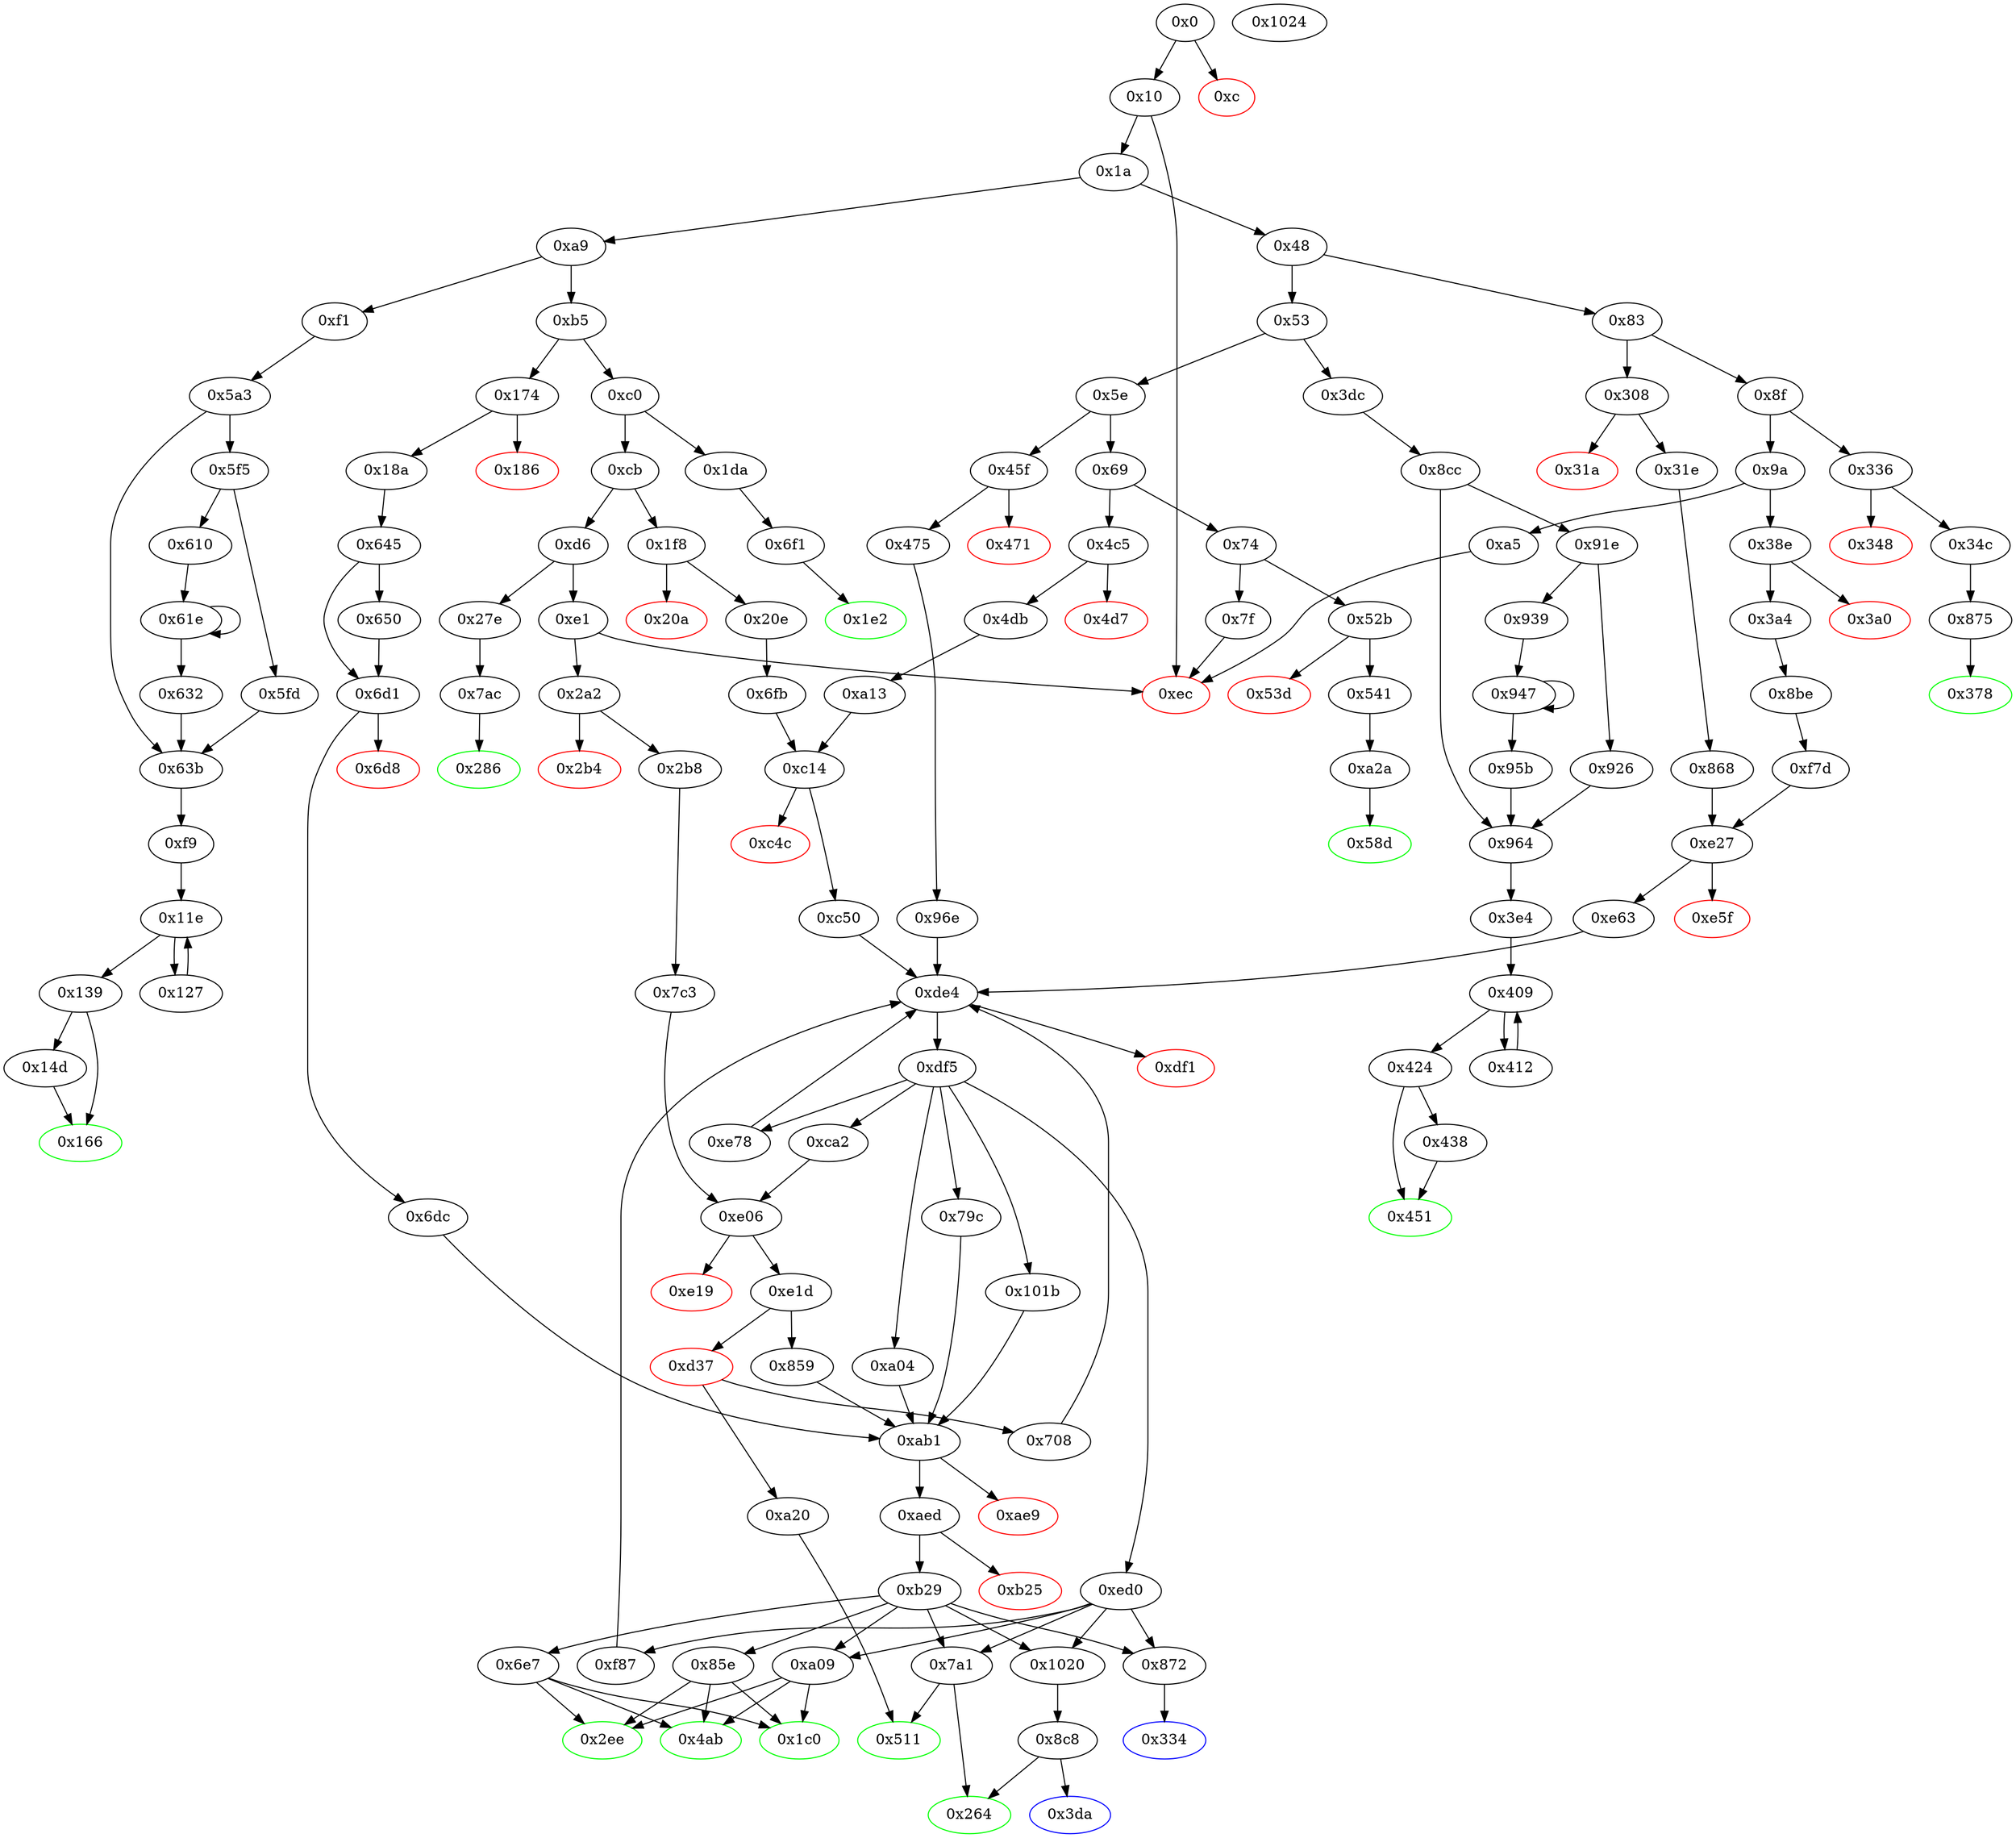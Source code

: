 digraph "" {
"0x31e" [fillcolor=white, id="0x31e", style=filled, tooltip="Block 0x31e\n[0x31e:0x333]\n---\nPredecessors: [0x308]\nSuccessors: [0x868]\n---\n0x31e JUMPDEST\n0x31f DUP2\n0x320 ADD\n0x321 SWAP1\n0x322 DUP1\n0x323 DUP1\n0x324 CALLDATALOAD\n0x325 SWAP1\n0x326 PUSH1 0x20\n0x328 ADD\n0x329 SWAP1\n0x32a SWAP3\n0x32b SWAP2\n0x32c SWAP1\n0x32d POP\n0x32e POP\n0x32f POP\n0x330 PUSH2 0x868\n0x333 JUMP\n---\n0x31e: JUMPDEST \n0x320: V231 = ADD 0x4 V225\n0x324: V232 = CALLDATALOAD 0x4\n0x326: V233 = 0x20\n0x328: V234 = ADD 0x20 0x4\n0x330: V235 = 0x868\n0x333: JUMP 0x868\n---\nEntry stack: [V13, 0x334, 0x4, V225]\nStack pops: 2\nStack additions: [V232]\nExit stack: [V13, 0x334, V232]\n\nDef sites:\nV13: {0x1a.0x3c}\n0x334: {0x308.0x309}\n0x4: {0x308.0x30c}\nV225: {0x308.0x310}\n"];
"0x286" [color=green, fillcolor=white, id="0x286", style=filled, tooltip="Block 0x286\n[0x286:0x2a1]\n---\nPredecessors: [0x7ac]\nSuccessors: []\n---\n0x286 JUMPDEST\n0x287 PUSH1 0x40\n0x289 MLOAD\n0x28a DUP1\n0x28b DUP3\n0x28c PUSH1 0xff\n0x28e AND\n0x28f PUSH1 0xff\n0x291 AND\n0x292 DUP2\n0x293 MSTORE\n0x294 PUSH1 0x20\n0x296 ADD\n0x297 SWAP2\n0x298 POP\n0x299 POP\n0x29a PUSH1 0x40\n0x29c MLOAD\n0x29d DUP1\n0x29e SWAP2\n0x29f SUB\n0x2a0 SWAP1\n0x2a1 RETURN\n---\n0x286: JUMPDEST \n0x287: V181 = 0x40\n0x289: V182 = M[0x40]\n0x28c: V183 = 0xff\n0x28e: V184 = AND 0xff V559\n0x28f: V185 = 0xff\n0x291: V186 = AND 0xff V184\n0x293: M[V182] = V186\n0x294: V187 = 0x20\n0x296: V188 = ADD 0x20 V182\n0x29a: V189 = 0x40\n0x29c: V190 = M[0x40]\n0x29f: V191 = SUB V188 V190\n0x2a1: RETURN V190 V191\n---\nEntry stack: [V13, V559]\nStack pops: 1\nStack additions: []\nExit stack: [V13]\n\nDef sites:\nV13: {0x1a.0x3c}\nV559: {0x7ac.0x7be}\n"];
"0xa2a" [fillcolor=white, id="0xa2a", style=filled, tooltip="Block 0xa2a\n[0xa2a:0xab0]\n---\nPredecessors: [0x541]\nSuccessors: [0x58d]\n---\n0xa2a JUMPDEST\n0xa2b PUSH1 0x0\n0xa2d PUSH1 0x4\n0xa2f PUSH1 0x0\n0xa31 DUP5\n0xa32 PUSH20 0xffffffffffffffffffffffffffffffffffffffff\n0xa47 AND\n0xa48 PUSH20 0xffffffffffffffffffffffffffffffffffffffff\n0xa5d AND\n0xa5e DUP2\n0xa5f MSTORE\n0xa60 PUSH1 0x20\n0xa62 ADD\n0xa63 SWAP1\n0xa64 DUP2\n0xa65 MSTORE\n0xa66 PUSH1 0x20\n0xa68 ADD\n0xa69 PUSH1 0x0\n0xa6b SHA3\n0xa6c PUSH1 0x0\n0xa6e DUP4\n0xa6f PUSH20 0xffffffffffffffffffffffffffffffffffffffff\n0xa84 AND\n0xa85 PUSH20 0xffffffffffffffffffffffffffffffffffffffff\n0xa9a AND\n0xa9b DUP2\n0xa9c MSTORE\n0xa9d PUSH1 0x20\n0xa9f ADD\n0xaa0 SWAP1\n0xaa1 DUP2\n0xaa2 MSTORE\n0xaa3 PUSH1 0x20\n0xaa5 ADD\n0xaa6 PUSH1 0x0\n0xaa8 SHA3\n0xaa9 SLOAD\n0xaaa SWAP1\n0xaab POP\n0xaac SWAP3\n0xaad SWAP2\n0xaae POP\n0xaaf POP\n0xab0 JUMP\n---\n0xa2a: JUMPDEST \n0xa2b: V717 = 0x0\n0xa2d: V718 = 0x4\n0xa2f: V719 = 0x0\n0xa32: V720 = 0xffffffffffffffffffffffffffffffffffffffff\n0xa47: V721 = AND 0xffffffffffffffffffffffffffffffffffffffff V393\n0xa48: V722 = 0xffffffffffffffffffffffffffffffffffffffff\n0xa5d: V723 = AND 0xffffffffffffffffffffffffffffffffffffffff V721\n0xa5f: M[0x0] = V723\n0xa60: V724 = 0x20\n0xa62: V725 = ADD 0x20 0x0\n0xa65: M[0x20] = 0x4\n0xa66: V726 = 0x20\n0xa68: V727 = ADD 0x20 0x20\n0xa69: V728 = 0x0\n0xa6b: V729 = SHA3 0x0 0x40\n0xa6c: V730 = 0x0\n0xa6f: V731 = 0xffffffffffffffffffffffffffffffffffffffff\n0xa84: V732 = AND 0xffffffffffffffffffffffffffffffffffffffff V398\n0xa85: V733 = 0xffffffffffffffffffffffffffffffffffffffff\n0xa9a: V734 = AND 0xffffffffffffffffffffffffffffffffffffffff V732\n0xa9c: M[0x0] = V734\n0xa9d: V735 = 0x20\n0xa9f: V736 = ADD 0x20 0x0\n0xaa2: M[0x20] = V729\n0xaa3: V737 = 0x20\n0xaa5: V738 = ADD 0x20 0x20\n0xaa6: V739 = 0x0\n0xaa8: V740 = SHA3 0x0 0x40\n0xaa9: V741 = S[V740]\n0xab0: JUMP 0x58d\n---\nEntry stack: [V13, 0x58d, V393, V398]\nStack pops: 3\nStack additions: [V741]\nExit stack: [V13, V741]\n\nDef sites:\nV13: {0x1a.0x3c}\n0x58d: {0x52b.0x52c}\nV393: {0x541.0x55d}\nV398: {0x541.0x57d}\n"];
"0x868" [fillcolor=white, id="0x868", style=filled, tooltip="Block 0x868\n[0x868:0x871]\n---\nPredecessors: [0x31e]\nSuccessors: [0xe27]\n---\n0x868 JUMPDEST\n0x869 PUSH2 0x872\n0x86c CALLER\n0x86d DUP3\n0x86e PUSH2 0xe27\n0x871 JUMP\n---\n0x868: JUMPDEST \n0x869: V594 = 0x872\n0x86c: V595 = CALLER\n0x86e: V596 = 0xe27\n0x871: JUMP 0xe27\n---\nEntry stack: [V13, 0x334, V232]\nStack pops: 1\nStack additions: [S0, 0x872, V595, S0]\nExit stack: [V13, 0x334, V232, 0x872, V595, V232]\n\nDef sites:\nV13: {0x1a.0x3c}\n0x334: {0x308.0x309}\nV232: {0x31e.0x324}\n"];
"0x348" [color=red, fillcolor=white, id="0x348", style=filled, tooltip="Block 0x348\n[0x348:0x34b]\n---\nPredecessors: [0x336]\nSuccessors: []\n---\n0x348 PUSH1 0x0\n0x34a DUP1\n0x34b REVERT\n---\n0x348: V244 = 0x0\n0x34b: REVERT 0x0 0x0\n---\nEntry stack: [V13, 0x378, 0x4, V239]\nStack pops: 0\nStack additions: []\nExit stack: [V13, 0x378, 0x4, V239]\n\nDef sites:\nV13: {0x1a.0x3c}\n0x378: {0x336.0x337}\n0x4: {0x336.0x33a}\nV239: {0x336.0x33e}\n"];
"0x7ac" [fillcolor=white, id="0x7ac", style=filled, tooltip="Block 0x7ac\n[0x7ac:0x7c2]\n---\nPredecessors: [0x27e]\nSuccessors: [0x286]\n---\n0x7ac JUMPDEST\n0x7ad PUSH1 0x0\n0x7af PUSH1 0x2\n0x7b1 PUSH1 0x0\n0x7b3 SWAP1\n0x7b4 SLOAD\n0x7b5 SWAP1\n0x7b6 PUSH2 0x100\n0x7b9 EXP\n0x7ba SWAP1\n0x7bb DIV\n0x7bc PUSH1 0xff\n0x7be AND\n0x7bf SWAP1\n0x7c0 POP\n0x7c1 SWAP1\n0x7c2 JUMP\n---\n0x7ac: JUMPDEST \n0x7ad: V551 = 0x0\n0x7af: V552 = 0x2\n0x7b1: V553 = 0x0\n0x7b4: V554 = S[0x2]\n0x7b6: V555 = 0x100\n0x7b9: V556 = EXP 0x100 0x0\n0x7bb: V557 = DIV V554 0x1\n0x7bc: V558 = 0xff\n0x7be: V559 = AND 0xff V557\n0x7c2: JUMP 0x286\n---\nEntry stack: [V13, 0x286]\nStack pops: 1\nStack additions: [V559]\nExit stack: [V13, V559]\n\nDef sites:\nV13: {0x1a.0x3c}\n0x286: {0x27e.0x27f}\n"];
"0x264" [color=green, fillcolor=white, id="0x264", style=filled, tooltip="Block 0x264\n[0x264:0x27d]\n---\nPredecessors: [0x7a1, 0x8c8]\nSuccessors: []\n---\n0x264 JUMPDEST\n0x265 PUSH1 0x40\n0x267 MLOAD\n0x268 DUP1\n0x269 DUP3\n0x26a ISZERO\n0x26b ISZERO\n0x26c ISZERO\n0x26d ISZERO\n0x26e DUP2\n0x26f MSTORE\n0x270 PUSH1 0x20\n0x272 ADD\n0x273 SWAP2\n0x274 POP\n0x275 POP\n0x276 PUSH1 0x40\n0x278 MLOAD\n0x279 DUP1\n0x27a SWAP2\n0x27b SUB\n0x27c SWAP1\n0x27d RETURN\n---\n0x264: JUMPDEST \n0x265: V168 = 0x40\n0x267: V169 = M[0x40]\n0x26a: V170 = ISZERO 0x1\n0x26b: V171 = ISZERO 0x0\n0x26c: V172 = ISZERO 0x1\n0x26d: V173 = ISZERO 0x0\n0x26f: M[V169] = 0x1\n0x270: V174 = 0x20\n0x272: V175 = ADD 0x20 V169\n0x276: V176 = 0x40\n0x278: V177 = M[0x40]\n0x27b: V178 = SUB V175 V177\n0x27d: RETURN V177 V178\n---\nEntry stack: [V13, S1, 0x1]\nStack pops: 1\nStack additions: []\nExit stack: [V13, S1]\n\nDef sites:\nV13: {0x1a.0x3c}\nS1: {0x1f8.0x1f9, 0x1a.0x3c, 0x38e.0x38f}\n0x1: {0x7a1.0x7a2}\n"];
"0x85e" [fillcolor=white, id="0x85e", style=filled, tooltip="Block 0x85e\n[0x85e:0x867]\n---\nPredecessors: [0xb29]\nSuccessors: [0x1c0, 0x2ee, 0x4ab]\n---\n0x85e JUMPDEST\n0x85f PUSH1 0x1\n0x861 SWAP1\n0x862 POP\n0x863 SWAP3\n0x864 SWAP2\n0x865 POP\n0x866 POP\n0x867 JUMP\n---\n0x85e: JUMPDEST \n0x85f: V593 = 0x1\n0x867: JUMP S3\n---\nEntry stack: [V13, S5, S4, S3, S2, S1, S0]\nStack pops: 4\nStack additions: [0x1]\nExit stack: [V13, S5, S4, 0x1]\n\nDef sites:\nV13: {0x1a.0x3c}\nS5: {0x1a.0x3c, 0x38e.0x38f}\nS4: {0x1f8.0x1f9, 0x1a.0x3c, 0x3a4.0x3c0}\nS3: {0x3a4.0x3ca, 0x2a2.0x2a3, 0x174.0x175, 0x45f.0x460, 0x20e.0x22a}\nS2: {0x2b8.0x2d4, 0x18a.0x1a6, 0x1a.0x3c, 0x8be.0x8bf, 0x20e.0x24a, 0x475.0x491}\nS1: {0x2b8.0x2de, 0x308.0x309, 0x18a.0x1b0, 0x20e.0x254, 0x475.0x49b, 0x3a4.0x3c0}\nS0: {0x6fb.0x6fc, 0x31e.0x324, 0x96e.0x96f, 0x7c3.0x7c4, 0x645.0x646, 0x3a4.0x3ca}\n"];
"0x186" [color=red, fillcolor=white, id="0x186", style=filled, tooltip="Block 0x186\n[0x186:0x189]\n---\nPredecessors: [0x174]\nSuccessors: []\n---\n0x186 PUSH1 0x0\n0x188 DUP1\n0x189 REVERT\n---\n0x186: V113 = 0x0\n0x189: REVERT 0x0 0x0\n---\nEntry stack: [V13, 0x1c0, 0x4, V108]\nStack pops: 0\nStack additions: []\nExit stack: [V13, 0x1c0, 0x4, V108]\n\nDef sites:\nV13: {0x1a.0x3c}\n0x1c0: {0x174.0x175}\n0x4: {0x174.0x178}\nV108: {0x174.0x17c}\n"];
"0x336" [fillcolor=white, id="0x336", style=filled, tooltip="Block 0x336\n[0x336:0x347]\n---\nPredecessors: [0x8f]\nSuccessors: [0x348, 0x34c]\n---\n0x336 JUMPDEST\n0x337 PUSH2 0x378\n0x33a PUSH1 0x4\n0x33c DUP1\n0x33d CALLDATASIZE\n0x33e SUB\n0x33f PUSH1 0x20\n0x341 DUP2\n0x342 LT\n0x343 ISZERO\n0x344 PUSH2 0x34c\n0x347 JUMPI\n---\n0x336: JUMPDEST \n0x337: V236 = 0x378\n0x33a: V237 = 0x4\n0x33d: V238 = CALLDATASIZE\n0x33e: V239 = SUB V238 0x4\n0x33f: V240 = 0x20\n0x342: V241 = LT V239 0x20\n0x343: V242 = ISZERO V241\n0x344: V243 = 0x34c\n0x347: JUMPI 0x34c V242\n---\nEntry stack: [V13]\nStack pops: 0\nStack additions: [0x378, 0x4, V239]\nExit stack: [V13, 0x378, 0x4, V239]\n\nDef sites:\nV13: {0x1a.0x3c}\n"];
"0x74" [fillcolor=white, id="0x74", style=filled, tooltip="Block 0x74\n[0x74:0x7e]\n---\nPredecessors: [0x69]\nSuccessors: [0x7f, 0x52b]\n---\n0x74 DUP1\n0x75 PUSH4 0xdd62ed3e\n0x7a EQ\n0x7b PUSH2 0x52b\n0x7e JUMPI\n---\n0x75: V29 = 0xdd62ed3e\n0x7a: V30 = EQ 0xdd62ed3e V13\n0x7b: V31 = 0x52b\n0x7e: JUMPI 0x52b V30\n---\nEntry stack: [V13]\nStack pops: 1\nStack additions: [S0]\nExit stack: [V13]\n\nDef sites:\nV13: {0x1a.0x3c}\n"];
"0x3e4" [fillcolor=white, id="0x3e4", style=filled, tooltip="Block 0x3e4\n[0x3e4:0x408]\n---\nPredecessors: [0x964]\nSuccessors: [0x409]\n---\n0x3e4 JUMPDEST\n0x3e5 PUSH1 0x40\n0x3e7 MLOAD\n0x3e8 DUP1\n0x3e9 DUP1\n0x3ea PUSH1 0x20\n0x3ec ADD\n0x3ed DUP3\n0x3ee DUP2\n0x3ef SUB\n0x3f0 DUP3\n0x3f1 MSTORE\n0x3f2 DUP4\n0x3f3 DUP2\n0x3f4 DUP2\n0x3f5 MLOAD\n0x3f6 DUP2\n0x3f7 MSTORE\n0x3f8 PUSH1 0x20\n0x3fa ADD\n0x3fb SWAP2\n0x3fc POP\n0x3fd DUP1\n0x3fe MLOAD\n0x3ff SWAP1\n0x400 PUSH1 0x20\n0x402 ADD\n0x403 SWAP1\n0x404 DUP1\n0x405 DUP4\n0x406 DUP4\n0x407 PUSH1 0x0\n---\n0x3e4: JUMPDEST \n0x3e5: V280 = 0x40\n0x3e7: V281 = M[0x40]\n0x3ea: V282 = 0x20\n0x3ec: V283 = ADD 0x20 V281\n0x3ef: V284 = SUB V283 V281\n0x3f1: M[V281] = V284\n0x3f5: V285 = M[V634]\n0x3f7: M[V283] = V285\n0x3f8: V286 = 0x20\n0x3fa: V287 = ADD 0x20 V283\n0x3fe: V288 = M[V634]\n0x400: V289 = 0x20\n0x402: V290 = ADD 0x20 V634\n0x407: V291 = 0x0\n---\nEntry stack: [V13, V634]\nStack pops: 1\nStack additions: [S0, V281, V281, V287, V290, V288, V288, V287, V290, 0x0]\nExit stack: [V13, V634, V281, V281, V287, V290, V288, V288, V287, V290, 0x0]\n\nDef sites:\nV13: {0x1a.0x3c}\nV634: {0x8cc.0x8f3}\n"];
"0x45f" [fillcolor=white, id="0x45f", style=filled, tooltip="Block 0x45f\n[0x45f:0x470]\n---\nPredecessors: [0x5e]\nSuccessors: [0x471, 0x475]\n---\n0x45f JUMPDEST\n0x460 PUSH2 0x4ab\n0x463 PUSH1 0x4\n0x465 DUP1\n0x466 CALLDATASIZE\n0x467 SUB\n0x468 PUSH1 0x40\n0x46a DUP2\n0x46b LT\n0x46c ISZERO\n0x46d PUSH2 0x475\n0x470 JUMPI\n---\n0x45f: JUMPDEST \n0x460: V321 = 0x4ab\n0x463: V322 = 0x4\n0x466: V323 = CALLDATASIZE\n0x467: V324 = SUB V323 0x4\n0x468: V325 = 0x40\n0x46b: V326 = LT V324 0x40\n0x46c: V327 = ISZERO V326\n0x46d: V328 = 0x475\n0x470: JUMPI 0x475 V327\n---\nEntry stack: [V13]\nStack pops: 0\nStack additions: [0x4ab, 0x4, V324]\nExit stack: [V13, 0x4ab, 0x4, V324]\n\nDef sites:\nV13: {0x1a.0x3c}\n"];
"0xb5" [fillcolor=white, id="0xb5", style=filled, tooltip="Block 0xb5\n[0xb5:0xbf]\n---\nPredecessors: [0xa9]\nSuccessors: [0xc0, 0x174]\n---\n0xb5 DUP1\n0xb6 PUSH4 0x95ea7b3\n0xbb EQ\n0xbc PUSH2 0x174\n0xbf JUMPI\n---\n0xb6: V46 = 0x95ea7b3\n0xbb: V47 = EQ 0x95ea7b3 V13\n0xbc: V48 = 0x174\n0xbf: JUMPI 0x174 V47\n---\nEntry stack: [V13]\nStack pops: 1\nStack additions: [S0]\nExit stack: [V13]\n\nDef sites:\nV13: {0x1a.0x3c}\n"];
"0x4c5" [fillcolor=white, id="0x4c5", style=filled, tooltip="Block 0x4c5\n[0x4c5:0x4d6]\n---\nPredecessors: [0x69]\nSuccessors: [0x4d7, 0x4db]\n---\n0x4c5 JUMPDEST\n0x4c6 PUSH2 0x511\n0x4c9 PUSH1 0x4\n0x4cb DUP1\n0x4cc CALLDATASIZE\n0x4cd SUB\n0x4ce PUSH1 0x40\n0x4d0 DUP2\n0x4d1 LT\n0x4d2 ISZERO\n0x4d3 PUSH2 0x4db\n0x4d6 JUMPI\n---\n0x4c5: JUMPDEST \n0x4c6: V351 = 0x511\n0x4c9: V352 = 0x4\n0x4cc: V353 = CALLDATASIZE\n0x4cd: V354 = SUB V353 0x4\n0x4ce: V355 = 0x40\n0x4d1: V356 = LT V354 0x40\n0x4d2: V357 = ISZERO V356\n0x4d3: V358 = 0x4db\n0x4d6: JUMPI 0x4db V357\n---\nEntry stack: [V13]\nStack pops: 0\nStack additions: [0x511, 0x4, V354]\nExit stack: [V13, 0x511, 0x4, V354]\n\nDef sites:\nV13: {0x1a.0x3c}\n"];
"0x859" [fillcolor=white, id="0x859", style=filled, tooltip="Block 0x859\n[0x859:0x85d]\n---\nPredecessors: [0xe1d]\nSuccessors: [0xab1]\n---\n0x859 JUMPDEST\n0x85a PUSH2 0xab1\n0x85d JUMP\n---\n0x859: JUMPDEST \n0x85a: V592 = 0xab1\n0x85d: JUMP 0xab1\n---\nEntry stack: [V13, S9, S8, S7, S6, S5, {0x0, 0x708, 0xa20}, S3, S2, S1, S0]\nStack pops: 0\nStack additions: []\nExit stack: [V13, S9, S8, S7, S6, S5, {0x0, 0x708, 0xa20}, S3, S2, S1, S0]\n\nDef sites:\nV13: {0x1a.0x3c}\nS9: {0x1f8.0x1f9, 0x1a.0x3c}\nS8: {0x1a.0x3c, 0x4c5.0x4c6, 0x20e.0x22a}\nS7: {0x4db.0x4f7, 0x2a2.0x2a3, 0x20e.0x24a}\nS6: {0x2b8.0x2d4, 0x4db.0x501, 0x20e.0x254}\nS5: {0xa13.0xa14, 0x2b8.0x2de, 0x6fb.0x6fc}\n{0x0, 0x708, 0xa20}: {0xa13.0xa16, 0x7c3.0x7c4, 0x6fb.0x6fe}\nS3: {0xa13.0xa19, 0x7c3.0x7c6, 0x20e.0x22a}\nS2: {0x7c3.0x7c9, 0x4db.0x4f7, 0x20e.0x24a}\nS1: {0x2b8.0x2d4, 0x4db.0x501, 0x20e.0x254}\nS0: {0xe06_0xca2_0xa13.0xe0c, 0xe06_0x7c3.0xe0c, 0xe06_0xca2_0x6fb.0xe0c}\n"];
"0x7c3" [fillcolor=white, id="0x7c3", style=filled, tooltip="Block 0x7c3\n[0x7c3:0x858]\n---\nPredecessors: [0x2b8]\nSuccessors: [0xe06]\n---\n0x7c3 JUMPDEST\n0x7c4 PUSH1 0x0\n0x7c6 PUSH2 0x85e\n0x7c9 CALLER\n0x7ca DUP5\n0x7cb PUSH2 0x859\n0x7ce DUP6\n0x7cf PUSH1 0x4\n0x7d1 PUSH1 0x0\n0x7d3 CALLER\n0x7d4 PUSH20 0xffffffffffffffffffffffffffffffffffffffff\n0x7e9 AND\n0x7ea PUSH20 0xffffffffffffffffffffffffffffffffffffffff\n0x7ff AND\n0x800 DUP2\n0x801 MSTORE\n0x802 PUSH1 0x20\n0x804 ADD\n0x805 SWAP1\n0x806 DUP2\n0x807 MSTORE\n0x808 PUSH1 0x20\n0x80a ADD\n0x80b PUSH1 0x0\n0x80d SHA3\n0x80e PUSH1 0x0\n0x810 DUP10\n0x811 PUSH20 0xffffffffffffffffffffffffffffffffffffffff\n0x826 AND\n0x827 PUSH20 0xffffffffffffffffffffffffffffffffffffffff\n0x83c AND\n0x83d DUP2\n0x83e MSTORE\n0x83f PUSH1 0x20\n0x841 ADD\n0x842 SWAP1\n0x843 DUP2\n0x844 MSTORE\n0x845 PUSH1 0x20\n0x847 ADD\n0x848 PUSH1 0x0\n0x84a SHA3\n0x84b SLOAD\n0x84c PUSH2 0xe06\n0x84f SWAP1\n0x850 SWAP2\n0x851 SWAP1\n0x852 PUSH4 0xffffffff\n0x857 AND\n0x858 JUMP\n---\n0x7c3: JUMPDEST \n0x7c4: V560 = 0x0\n0x7c6: V561 = 0x85e\n0x7c9: V562 = CALLER\n0x7cb: V563 = 0x859\n0x7cf: V564 = 0x4\n0x7d1: V565 = 0x0\n0x7d3: V566 = CALLER\n0x7d4: V567 = 0xffffffffffffffffffffffffffffffffffffffff\n0x7e9: V568 = AND 0xffffffffffffffffffffffffffffffffffffffff V566\n0x7ea: V569 = 0xffffffffffffffffffffffffffffffffffffffff\n0x7ff: V570 = AND 0xffffffffffffffffffffffffffffffffffffffff V568\n0x801: M[0x0] = V570\n0x802: V571 = 0x20\n0x804: V572 = ADD 0x20 0x0\n0x807: M[0x20] = 0x4\n0x808: V573 = 0x20\n0x80a: V574 = ADD 0x20 0x20\n0x80b: V575 = 0x0\n0x80d: V576 = SHA3 0x0 0x40\n0x80e: V577 = 0x0\n0x811: V578 = 0xffffffffffffffffffffffffffffffffffffffff\n0x826: V579 = AND 0xffffffffffffffffffffffffffffffffffffffff V204\n0x827: V580 = 0xffffffffffffffffffffffffffffffffffffffff\n0x83c: V581 = AND 0xffffffffffffffffffffffffffffffffffffffff V579\n0x83e: M[0x0] = V581\n0x83f: V582 = 0x20\n0x841: V583 = ADD 0x20 0x0\n0x844: M[0x20] = V576\n0x845: V584 = 0x20\n0x847: V585 = ADD 0x20 0x20\n0x848: V586 = 0x0\n0x84a: V587 = SHA3 0x0 0x40\n0x84b: V588 = S[V587]\n0x84c: V589 = 0xe06\n0x852: V590 = 0xffffffff\n0x857: V591 = AND 0xffffffff 0xe06\n0x858: JUMP 0xe06\n---\nEntry stack: [V13, 0x2ee, V204, V207]\nStack pops: 2\nStack additions: [S1, S0, 0x0, 0x85e, V562, S1, 0x859, V588, S0]\nExit stack: [V13, 0x2ee, V204, V207, 0x0, 0x85e, V562, V204, 0x859, V588, V207]\n\nDef sites:\nV13: {0x1a.0x3c}\n0x2ee: {0x2a2.0x2a3}\nV204: {0x2b8.0x2d4}\nV207: {0x2b8.0x2de}\n"];
"0x20a" [color=red, fillcolor=white, id="0x20a", style=filled, tooltip="Block 0x20a\n[0x20a:0x20d]\n---\nPredecessors: [0x1f8]\nSuccessors: []\n---\n0x20a PUSH1 0x0\n0x20c DUP1\n0x20d REVERT\n---\n0x20a: V152 = 0x0\n0x20d: REVERT 0x0 0x0\n---\nEntry stack: [V13, 0x264, 0x4, V147]\nStack pops: 0\nStack additions: []\nExit stack: [V13, 0x264, 0x4, V147]\n\nDef sites:\nV13: {0x1a.0x3c}\n0x264: {0x1f8.0x1f9}\n0x4: {0x1f8.0x1fc}\nV147: {0x1f8.0x200}\n"];
"0x20e" [fillcolor=white, id="0x20e", style=filled, tooltip="Block 0x20e\n[0x20e:0x263]\n---\nPredecessors: [0x1f8]\nSuccessors: [0x6fb]\n---\n0x20e JUMPDEST\n0x20f DUP2\n0x210 ADD\n0x211 SWAP1\n0x212 DUP1\n0x213 DUP1\n0x214 CALLDATALOAD\n0x215 PUSH20 0xffffffffffffffffffffffffffffffffffffffff\n0x22a AND\n0x22b SWAP1\n0x22c PUSH1 0x20\n0x22e ADD\n0x22f SWAP1\n0x230 SWAP3\n0x231 SWAP2\n0x232 SWAP1\n0x233 DUP1\n0x234 CALLDATALOAD\n0x235 PUSH20 0xffffffffffffffffffffffffffffffffffffffff\n0x24a AND\n0x24b SWAP1\n0x24c PUSH1 0x20\n0x24e ADD\n0x24f SWAP1\n0x250 SWAP3\n0x251 SWAP2\n0x252 SWAP1\n0x253 DUP1\n0x254 CALLDATALOAD\n0x255 SWAP1\n0x256 PUSH1 0x20\n0x258 ADD\n0x259 SWAP1\n0x25a SWAP3\n0x25b SWAP2\n0x25c SWAP1\n0x25d POP\n0x25e POP\n0x25f POP\n0x260 PUSH2 0x6fb\n0x263 JUMP\n---\n0x20e: JUMPDEST \n0x210: V153 = ADD 0x4 V147\n0x214: V154 = CALLDATALOAD 0x4\n0x215: V155 = 0xffffffffffffffffffffffffffffffffffffffff\n0x22a: V156 = AND 0xffffffffffffffffffffffffffffffffffffffff V154\n0x22c: V157 = 0x20\n0x22e: V158 = ADD 0x20 0x4\n0x234: V159 = CALLDATALOAD 0x24\n0x235: V160 = 0xffffffffffffffffffffffffffffffffffffffff\n0x24a: V161 = AND 0xffffffffffffffffffffffffffffffffffffffff V159\n0x24c: V162 = 0x20\n0x24e: V163 = ADD 0x20 0x24\n0x254: V164 = CALLDATALOAD 0x44\n0x256: V165 = 0x20\n0x258: V166 = ADD 0x20 0x44\n0x260: V167 = 0x6fb\n0x263: JUMP 0x6fb\n---\nEntry stack: [V13, 0x264, 0x4, V147]\nStack pops: 2\nStack additions: [V156, V161, V164]\nExit stack: [V13, 0x264, V156, V161, V164]\n\nDef sites:\nV13: {0x1a.0x3c}\n0x264: {0x1f8.0x1f9}\n0x4: {0x1f8.0x1fc}\nV147: {0x1f8.0x200}\n"];
"0x96e" [fillcolor=white, id="0x96e", style=filled, tooltip="Block 0x96e\n[0x96e:0xa03]\n---\nPredecessors: [0x475]\nSuccessors: [0xde4]\n---\n0x96e JUMPDEST\n0x96f PUSH1 0x0\n0x971 PUSH2 0xa09\n0x974 CALLER\n0x975 DUP5\n0x976 PUSH2 0xa04\n0x979 DUP6\n0x97a PUSH1 0x4\n0x97c PUSH1 0x0\n0x97e CALLER\n0x97f PUSH20 0xffffffffffffffffffffffffffffffffffffffff\n0x994 AND\n0x995 PUSH20 0xffffffffffffffffffffffffffffffffffffffff\n0x9aa AND\n0x9ab DUP2\n0x9ac MSTORE\n0x9ad PUSH1 0x20\n0x9af ADD\n0x9b0 SWAP1\n0x9b1 DUP2\n0x9b2 MSTORE\n0x9b3 PUSH1 0x20\n0x9b5 ADD\n0x9b6 PUSH1 0x0\n0x9b8 SHA3\n0x9b9 PUSH1 0x0\n0x9bb DUP10\n0x9bc PUSH20 0xffffffffffffffffffffffffffffffffffffffff\n0x9d1 AND\n0x9d2 PUSH20 0xffffffffffffffffffffffffffffffffffffffff\n0x9e7 AND\n0x9e8 DUP2\n0x9e9 MSTORE\n0x9ea PUSH1 0x20\n0x9ec ADD\n0x9ed SWAP1\n0x9ee DUP2\n0x9ef MSTORE\n0x9f0 PUSH1 0x20\n0x9f2 ADD\n0x9f3 PUSH1 0x0\n0x9f5 SHA3\n0x9f6 SLOAD\n0x9f7 PUSH2 0xde4\n0x9fa SWAP1\n0x9fb SWAP2\n0x9fc SWAP1\n0x9fd PUSH4 0xffffffff\n0xa02 AND\n0xa03 JUMP\n---\n0x96e: JUMPDEST \n0x96f: V678 = 0x0\n0x971: V679 = 0xa09\n0x974: V680 = CALLER\n0x976: V681 = 0xa04\n0x97a: V682 = 0x4\n0x97c: V683 = 0x0\n0x97e: V684 = CALLER\n0x97f: V685 = 0xffffffffffffffffffffffffffffffffffffffff\n0x994: V686 = AND 0xffffffffffffffffffffffffffffffffffffffff V684\n0x995: V687 = 0xffffffffffffffffffffffffffffffffffffffff\n0x9aa: V688 = AND 0xffffffffffffffffffffffffffffffffffffffff V686\n0x9ac: M[0x0] = V688\n0x9ad: V689 = 0x20\n0x9af: V690 = ADD 0x20 0x0\n0x9b2: M[0x20] = 0x4\n0x9b3: V691 = 0x20\n0x9b5: V692 = ADD 0x20 0x20\n0x9b6: V693 = 0x0\n0x9b8: V694 = SHA3 0x0 0x40\n0x9b9: V695 = 0x0\n0x9bc: V696 = 0xffffffffffffffffffffffffffffffffffffffff\n0x9d1: V697 = AND 0xffffffffffffffffffffffffffffffffffffffff V333\n0x9d2: V698 = 0xffffffffffffffffffffffffffffffffffffffff\n0x9e7: V699 = AND 0xffffffffffffffffffffffffffffffffffffffff V697\n0x9e9: M[0x0] = V699\n0x9ea: V700 = 0x20\n0x9ec: V701 = ADD 0x20 0x0\n0x9ef: M[0x20] = V694\n0x9f0: V702 = 0x20\n0x9f2: V703 = ADD 0x20 0x20\n0x9f3: V704 = 0x0\n0x9f5: V705 = SHA3 0x0 0x40\n0x9f6: V706 = S[V705]\n0x9f7: V707 = 0xde4\n0x9fd: V708 = 0xffffffff\n0xa02: V709 = AND 0xffffffff 0xde4\n0xa03: JUMP 0xde4\n---\nEntry stack: [V13, 0x4ab, V333, V336]\nStack pops: 2\nStack additions: [S1, S0, 0x0, 0xa09, V680, S1, 0xa04, V706, S0]\nExit stack: [V13, 0x4ab, V333, V336, 0x0, 0xa09, V680, V333, 0xa04, V706, V336]\n\nDef sites:\nV13: {0x1a.0x3c}\n0x4ab: {0x45f.0x460}\nV333: {0x475.0x491}\nV336: {0x475.0x49b}\n"];
"0xa20" [fillcolor=white, id="0xa20", style=filled, tooltip="Block 0xa20\n[0xa20:0xa29]\n---\nPredecessors: [0xd37]\nSuccessors: [0x511]\n---\n0xa20 JUMPDEST\n0xa21 PUSH1 0x1\n0xa23 SWAP1\n0xa24 POP\n0xa25 SWAP3\n0xa26 SWAP2\n0xa27 POP\n0xa28 POP\n0xa29 JUMP\n---\n0xa20: JUMPDEST \n0xa21: V716 = 0x1\n0xa29: JUMP S3\n---\nEntry stack: [V13, S4, S3, S2, S1, S0]\nStack pops: 4\nStack additions: [0x1]\nExit stack: [V13, S4, 0x1]\n\nDef sites:\nV13: {0x1a.0x3c}\nS4: {0x1f8.0x1f9, 0x1a.0x3c}\nS3: {0x1a.0x3c, 0x4c5.0x4c6, 0x20e.0x22a}\nS2: {0x4db.0x4f7, 0x2a2.0x2a3, 0x20e.0x24a}\nS1: {0x2b8.0x2d4, 0x4db.0x501, 0x20e.0x254}\nS0: {0xa13.0xa14, 0x2b8.0x2de, 0x6fb.0x6fc}\n"];
"0x38e" [fillcolor=white, id="0x38e", style=filled, tooltip="Block 0x38e\n[0x38e:0x39f]\n---\nPredecessors: [0x9a]\nSuccessors: [0x3a0, 0x3a4]\n---\n0x38e JUMPDEST\n0x38f PUSH2 0x3da\n0x392 PUSH1 0x4\n0x394 DUP1\n0x395 CALLDATASIZE\n0x396 SUB\n0x397 PUSH1 0x40\n0x399 DUP2\n0x39a LT\n0x39b ISZERO\n0x39c PUSH2 0x3a4\n0x39f JUMPI\n---\n0x38e: JUMPDEST \n0x38f: V259 = 0x3da\n0x392: V260 = 0x4\n0x395: V261 = CALLDATASIZE\n0x396: V262 = SUB V261 0x4\n0x397: V263 = 0x40\n0x39a: V264 = LT V262 0x40\n0x39b: V265 = ISZERO V264\n0x39c: V266 = 0x3a4\n0x39f: JUMPI 0x3a4 V265\n---\nEntry stack: [V13]\nStack pops: 0\nStack additions: [0x3da, 0x4, V262]\nExit stack: [V13, 0x3da, 0x4, V262]\n\nDef sites:\nV13: {0x1a.0x3c}\n"];
"0x424" [fillcolor=white, id="0x424", style=filled, tooltip="Block 0x424\n[0x424:0x437]\n---\nPredecessors: [0x409]\nSuccessors: [0x438, 0x451]\n---\n0x424 JUMPDEST\n0x425 POP\n0x426 POP\n0x427 POP\n0x428 POP\n0x429 SWAP1\n0x42a POP\n0x42b SWAP1\n0x42c DUP2\n0x42d ADD\n0x42e SWAP1\n0x42f PUSH1 0x1f\n0x431 AND\n0x432 DUP1\n0x433 ISZERO\n0x434 PUSH2 0x451\n0x437 JUMPI\n---\n0x424: JUMPDEST \n0x42d: V301 = ADD V288 V287\n0x42f: V302 = 0x1f\n0x431: V303 = AND 0x1f V288\n0x433: V304 = ISZERO V303\n0x434: V305 = 0x451\n0x437: JUMPI 0x451 V304\n---\nEntry stack: [V13, V634, V281, V281, V287, V290, V288, V288, V287, V290, S0]\nStack pops: 7\nStack additions: [V301, V303]\nExit stack: [V13, V634, V281, V281, V301, V303]\n\nDef sites:\nV13: {0x1a.0x3c}\nV634: {0x8cc.0x8f3}\nV281: {0x3e4.0x3e7}\nV281: {0x3e4.0x3e7}\nV287: {0x3e4.0x3fa}\nV290: {0x3e4.0x402}\nV288: {0x3e4.0x3fe}\nV288: {0x3e4.0x3fe}\nV287: {0x3e4.0x3fa}\nV290: {0x3e4.0x402}\nS0: {0x412.0x41d, 0x3e4.0x407}\n"];
"0x101b" [fillcolor=white, id="0x101b", style=filled, tooltip="Block 0x101b\n[0x101b:0x101f]\n---\nPredecessors: [0xdf5]\nSuccessors: [0xab1]\n---\n0x101b JUMPDEST\n0x101c PUSH2 0xab1\n0x101f JUMP\n---\n0x101b: JUMPDEST \n0x101c: V990 = 0xab1\n0x101f: JUMP 0xab1\n---\nEntry stack: [V13, S9, S8, S7, S6, S5, S4, S3, S2, S1, V888]\nStack pops: 0\nStack additions: []\nExit stack: [V13, S9, S8, S7, S6, S5, S4, S3, S2, S1, V888]\n\nDef sites:\nV13: {0x1a.0x3c}\nS9: {0x1f8.0x1f9, 0x1a.0x3c, 0x38e.0x38f}\nS8: {0x1f8.0x1f9, 0x1a.0x3c, 0x4c5.0x4c6, 0x3a4.0x3c0, 0x20e.0x22a}\nS7: {0x4db.0x4f7, 0x20e.0x24a, 0x3a4.0x3ca, 0x45f.0x460, 0x20e.0x22a}\nS6: {0x4db.0x501, 0x1a.0x3c, 0x8be.0x8bf, 0x20e.0x254, 0x20e.0x24a, 0x475.0x491}\nS5: {0x308.0x309, 0x6fb.0x6fc, 0x20e.0x254, 0xa13.0xa14, 0x475.0x49b, 0x3a4.0x3c0}\nS4: {0x96e.0x96f, 0x6fb.0x6fc, 0x6fb.0x6fe, 0x31e.0x324, 0xa13.0xa16, 0x3a4.0x3ca}\nS3: {0x708.0x709, 0x96e.0x971, 0x868.0x869, 0xf7d.0xf7e, 0x20e.0x22a, 0xa13.0xa19, 0xf87.0xf88}\nS2: {0x308.0x309, 0x4db.0x4f7, 0x20e.0x22a, 0x868.0x86c, 0x96e.0x974, 0x20e.0x24a, 0x3a4.0x3c0}\nS1: {0x708.0x70d, 0x4db.0x501, 0x31e.0x324, 0x20e.0x254, 0x475.0x491, 0x3a4.0x3ca, 0xf87.0xf8c}\nV888: {0xdf5.0xdfa}\n"];
"0xa9" [fillcolor=white, id="0xa9", style=filled, tooltip="Block 0xa9\n[0xa9:0xb4]\n---\nPredecessors: [0x1a]\nSuccessors: [0xb5, 0xf1]\n---\n0xa9 JUMPDEST\n0xaa DUP1\n0xab PUSH4 0x6fdde03\n0xb0 EQ\n0xb1 PUSH2 0xf1\n0xb4 JUMPI\n---\n0xa9: JUMPDEST \n0xab: V43 = 0x6fdde03\n0xb0: V44 = EQ 0x6fdde03 V13\n0xb1: V45 = 0xf1\n0xb4: JUMPI 0xf1 V44\n---\nEntry stack: [V13]\nStack pops: 1\nStack additions: [S0]\nExit stack: [V13]\n\nDef sites:\nV13: {0x1a.0x3c}\n"];
"0xc4c" [color=red, fillcolor=white, id="0xc4c", style=filled, tooltip="Block 0xc4c\n[0xc4c:0xc4f]\n---\nPredecessors: [0xc14]\nSuccessors: []\n---\n0xc4c PUSH1 0x0\n0xc4e DUP1\n0xc4f REVERT\n---\n0xc4c: V809 = 0x0\n0xc4f: REVERT 0x0 0x0\n---\nEntry stack: [V13, S8, S7, S6, S5, 0x0, {0x708, 0xa20}, S2, S1, S0]\nStack pops: 0\nStack additions: []\nExit stack: [V13, S8, S7, S6, S5, 0x0, {0x708, 0xa20}, S2, S1, S0]\n\nDef sites:\nV13: {0x1a.0x3c}\nS8: {0x1f8.0x1f9, 0x1a.0x3c}\nS7: {0x4c5.0x4c6, 0x20e.0x22a}\nS6: {0x4db.0x4f7, 0x20e.0x24a}\nS5: {0x4db.0x501, 0x20e.0x254}\n0x0: {0xa13.0xa14, 0x6fb.0x6fc}\n{0x708, 0xa20}: {0xa13.0xa16, 0x6fb.0x6fe}\nS2: {0xa13.0xa19, 0x20e.0x22a}\nS1: {0x4db.0x4f7, 0x20e.0x24a}\nS0: {0x4db.0x501, 0x20e.0x254}\n"];
"0xed0" [fillcolor=white, id="0xed0", style=filled, tooltip="Block 0xed0\n[0xed0:0xf7c]\n---\nPredecessors: [0xdf5]\nSuccessors: [0x7a1, 0x872, 0xa09, 0xf87, 0x1020]\n---\n0xed0 JUMPDEST\n0xed1 PUSH1 0x3\n0xed3 PUSH1 0x0\n0xed5 DUP5\n0xed6 PUSH20 0xffffffffffffffffffffffffffffffffffffffff\n0xeeb AND\n0xeec PUSH20 0xffffffffffffffffffffffffffffffffffffffff\n0xf01 AND\n0xf02 DUP2\n0xf03 MSTORE\n0xf04 PUSH1 0x20\n0xf06 ADD\n0xf07 SWAP1\n0xf08 DUP2\n0xf09 MSTORE\n0xf0a PUSH1 0x20\n0xf0c ADD\n0xf0d PUSH1 0x0\n0xf0f SHA3\n0xf10 DUP2\n0xf11 SWAP1\n0xf12 SSTORE\n0xf13 POP\n0xf14 PUSH1 0x0\n0xf16 PUSH20 0xffffffffffffffffffffffffffffffffffffffff\n0xf2b AND\n0xf2c DUP3\n0xf2d PUSH20 0xffffffffffffffffffffffffffffffffffffffff\n0xf42 AND\n0xf43 PUSH32 0xddf252ad1be2c89b69c2b068fc378daa952ba7f163c4a11628f55a4df523b3ef\n0xf64 DUP4\n0xf65 PUSH1 0x40\n0xf67 MLOAD\n0xf68 DUP1\n0xf69 DUP3\n0xf6a DUP2\n0xf6b MSTORE\n0xf6c PUSH1 0x20\n0xf6e ADD\n0xf6f SWAP2\n0xf70 POP\n0xf71 POP\n0xf72 PUSH1 0x40\n0xf74 MLOAD\n0xf75 DUP1\n0xf76 SWAP2\n0xf77 SUB\n0xf78 SWAP1\n0xf79 LOG3\n0xf7a POP\n0xf7b POP\n0xf7c JUMP\n---\n0xed0: JUMPDEST \n0xed1: V932 = 0x3\n0xed3: V933 = 0x0\n0xed6: V934 = 0xffffffffffffffffffffffffffffffffffffffff\n0xeeb: V935 = AND 0xffffffffffffffffffffffffffffffffffffffff S2\n0xeec: V936 = 0xffffffffffffffffffffffffffffffffffffffff\n0xf01: V937 = AND 0xffffffffffffffffffffffffffffffffffffffff V935\n0xf03: M[0x0] = V937\n0xf04: V938 = 0x20\n0xf06: V939 = ADD 0x20 0x0\n0xf09: M[0x20] = 0x3\n0xf0a: V940 = 0x20\n0xf0c: V941 = ADD 0x20 0x20\n0xf0d: V942 = 0x0\n0xf0f: V943 = SHA3 0x0 0x40\n0xf12: S[V943] = V888\n0xf14: V944 = 0x0\n0xf16: V945 = 0xffffffffffffffffffffffffffffffffffffffff\n0xf2b: V946 = AND 0xffffffffffffffffffffffffffffffffffffffff 0x0\n0xf2d: V947 = 0xffffffffffffffffffffffffffffffffffffffff\n0xf42: V948 = AND 0xffffffffffffffffffffffffffffffffffffffff S2\n0xf43: V949 = 0xddf252ad1be2c89b69c2b068fc378daa952ba7f163c4a11628f55a4df523b3ef\n0xf65: V950 = 0x40\n0xf67: V951 = M[0x40]\n0xf6b: M[V951] = S1\n0xf6c: V952 = 0x20\n0xf6e: V953 = ADD 0x20 V951\n0xf72: V954 = 0x40\n0xf74: V955 = M[0x40]\n0xf77: V956 = SUB V953 V955\n0xf79: LOG V955 V956 0xddf252ad1be2c89b69c2b068fc378daa952ba7f163c4a11628f55a4df523b3ef V948 0x0\n0xf7c: JUMP S3\n---\nEntry stack: [V13, S9, S8, S7, S6, S5, S4, S3, S2, S1, V888]\nStack pops: 4\nStack additions: []\nExit stack: [V13, S9, S8, S7, S6, S5, S4]\n\nDef sites:\nV13: {0x1a.0x3c}\nS9: {0x1f8.0x1f9, 0x1a.0x3c, 0x38e.0x38f}\nS8: {0x1f8.0x1f9, 0x1a.0x3c, 0x4c5.0x4c6, 0x3a4.0x3c0, 0x20e.0x22a}\nS7: {0x4db.0x4f7, 0x20e.0x24a, 0x3a4.0x3ca, 0x45f.0x460, 0x20e.0x22a}\nS6: {0x4db.0x501, 0x1a.0x3c, 0x8be.0x8bf, 0x20e.0x254, 0x20e.0x24a, 0x475.0x491}\nS5: {0x308.0x309, 0x6fb.0x6fc, 0x20e.0x254, 0xa13.0xa14, 0x475.0x49b, 0x3a4.0x3c0}\nS4: {0x96e.0x96f, 0x6fb.0x6fc, 0x6fb.0x6fe, 0x31e.0x324, 0xa13.0xa16, 0x3a4.0x3ca}\nS3: {0x708.0x709, 0x96e.0x971, 0x868.0x869, 0xf7d.0xf7e, 0x20e.0x22a, 0xa13.0xa19, 0xf87.0xf88}\nS2: {0x308.0x309, 0x4db.0x4f7, 0x20e.0x22a, 0x868.0x86c, 0x96e.0x974, 0x20e.0x24a, 0x3a4.0x3c0}\nS1: {0x708.0x70d, 0x4db.0x501, 0x31e.0x324, 0x20e.0x254, 0x475.0x491, 0x3a4.0x3ca, 0xf87.0xf8c}\nV888: {0xdf5.0xdfa}\n"];
"0xc14" [fillcolor=white, id="0xc14", style=filled, tooltip="Block 0xc14\n[0xc14:0xc4b]\n---\nPredecessors: [0x6fb, 0xa13]\nSuccessors: [0xc4c, 0xc50]\n---\n0xc14 JUMPDEST\n0xc15 PUSH1 0x0\n0xc17 PUSH20 0xffffffffffffffffffffffffffffffffffffffff\n0xc2c AND\n0xc2d DUP3\n0xc2e PUSH20 0xffffffffffffffffffffffffffffffffffffffff\n0xc43 AND\n0xc44 EQ\n0xc45 ISZERO\n0xc46 ISZERO\n0xc47 ISZERO\n0xc48 PUSH2 0xc50\n0xc4b JUMPI\n---\n0xc14: JUMPDEST \n0xc15: V799 = 0x0\n0xc17: V800 = 0xffffffffffffffffffffffffffffffffffffffff\n0xc2c: V801 = AND 0xffffffffffffffffffffffffffffffffffffffff 0x0\n0xc2e: V802 = 0xffffffffffffffffffffffffffffffffffffffff\n0xc43: V803 = AND 0xffffffffffffffffffffffffffffffffffffffff S1\n0xc44: V804 = EQ V803 0x0\n0xc45: V805 = ISZERO V804\n0xc46: V806 = ISZERO V805\n0xc47: V807 = ISZERO V806\n0xc48: V808 = 0xc50\n0xc4b: JUMPI 0xc50 V807\n---\nEntry stack: [V13, S8, S7, S6, S5, 0x0, {0x708, 0xa20}, S2, S1, S0]\nStack pops: 2\nStack additions: [S1, S0]\nExit stack: [V13, S8, S7, S6, S5, 0x0, {0x708, 0xa20}, S2, S1, S0]\n\nDef sites:\nV13: {0x1a.0x3c}\nS8: {0x1f8.0x1f9, 0x1a.0x3c}\nS7: {0x4c5.0x4c6, 0x20e.0x22a}\nS6: {0x4db.0x4f7, 0x20e.0x24a}\nS5: {0x4db.0x501, 0x20e.0x254}\n0x0: {0xa13.0xa14, 0x6fb.0x6fc}\n{0x708, 0xa20}: {0xa13.0xa16, 0x6fb.0x6fe}\nS2: {0xa13.0xa19, 0x20e.0x22a}\nS1: {0x4db.0x4f7, 0x20e.0x24a}\nS0: {0x4db.0x501, 0x20e.0x254}\n"];
"0x83" [fillcolor=white, id="0x83", style=filled, tooltip="Block 0x83\n[0x83:0x8e]\n---\nPredecessors: [0x48]\nSuccessors: [0x8f, 0x308]\n---\n0x83 JUMPDEST\n0x84 DUP1\n0x85 PUSH4 0x42966c68\n0x8a EQ\n0x8b PUSH2 0x308\n0x8e JUMPI\n---\n0x83: JUMPDEST \n0x85: V33 = 0x42966c68\n0x8a: V34 = EQ 0x42966c68 V13\n0x8b: V35 = 0x308\n0x8e: JUMPI 0x308 V34\n---\nEntry stack: [V13]\nStack pops: 1\nStack additions: [S0]\nExit stack: [V13]\n\nDef sites:\nV13: {0x1a.0x3c}\n"];
"0xae9" [color=red, fillcolor=white, id="0xae9", style=filled, tooltip="Block 0xae9\n[0xae9:0xaec]\n---\nPredecessors: [0xab1]\nSuccessors: []\n---\n0xae9 PUSH1 0x0\n0xaeb DUP1\n0xaec REVERT\n---\n0xae9: V752 = 0x0\n0xaec: REVERT 0x0 0x0\n---\nEntry stack: [V13, S9, S8, S7, S6, S5, S4, S3, S2, S1, S0]\nStack pops: 0\nStack additions: []\nExit stack: [V13, S9, S8, S7, S6, S5, S4, S3, S2, S1, S0]\n\nDef sites:\nV13: {0x1a.0x3c}\nS9: {0x1f8.0x1f9, 0x1a.0x3c, 0x38e.0x38f}\nS8: {0x1f8.0x1f9, 0x1a.0x3c, 0x4c5.0x4c6, 0x3a4.0x3c0, 0x20e.0x22a}\nS7: {0x4db.0x4f7, 0x3a4.0x3ca, 0x45f.0x460, 0x20e.0x24a, 0x20e.0x22a, 0x2a2.0x2a3, 0x174.0x175}\nS6: {0x2b8.0x2d4, 0x4db.0x501, 0x1a.0x3c, 0x8be.0x8bf, 0x475.0x491, 0x18a.0x1a6, 0x20e.0x24a, 0x20e.0x254}\nS5: {0x2b8.0x2de, 0x6fb.0x6fc, 0xa13.0xa14, 0x475.0x49b, 0x308.0x309, 0x18a.0x1b0, 0x20e.0x254, 0x3a4.0x3c0}\nS4: {0x6fb.0x6fc, 0x6fb.0x6fe, 0x31e.0x324, 0xa13.0xa16, 0x96e.0x96f, 0x7c3.0x7c4, 0x645.0x646, 0x3a4.0x3ca}\nS3: {0xf7d.0xf7e, 0x6dc.0x6dd, 0xa13.0xa19, 0x7c3.0x7c6, 0x708.0x709, 0x868.0x869, 0x96e.0x971, 0x20e.0x22a, 0xf87.0xf88}\nS2: {0x4db.0x4f7, 0x6dc.0x6e0, 0x7c3.0x7c9, 0x308.0x309, 0x868.0x86c, 0x96e.0x974, 0x20e.0x22a, 0x20e.0x24a, 0x3a4.0x3c0}\nS1: {0x2b8.0x2d4, 0x4db.0x501, 0x31e.0x324, 0x475.0x491, 0x708.0x70d, 0x18a.0x1a6, 0x20e.0x254, 0x3a4.0x3ca, 0xf87.0xf8c}\nS0: {0xe06_0x7c3.0xe0c, 0xdf5_0xc50_0x6fb.0xdfa, 0xdf5_0xc50_0xa13.0xdfa, 0xdf5_0xe63_0xf7d.0xdfa, 0xdf5_0xf87.0xdfa, 0xdf5_0x96e.0xdfa, 0xdf5_0x708.0xdfa, 0xdf5_0xe63_0x868.0xdfa, 0x18a.0x1b0, 0xdf5_0xe78_0xdf5_0xe63_0x868.0xdfa, 0xe06_0xca2_0xa13.0xe0c, 0xe06_0xca2_0x6fb.0xe0c, 0xdf5_0xe78_0xdf5_0xe63_0xf7d.0xdfa}\n"];
"0x1f8" [fillcolor=white, id="0x1f8", style=filled, tooltip="Block 0x1f8\n[0x1f8:0x209]\n---\nPredecessors: [0xcb]\nSuccessors: [0x20a, 0x20e]\n---\n0x1f8 JUMPDEST\n0x1f9 PUSH2 0x264\n0x1fc PUSH1 0x4\n0x1fe DUP1\n0x1ff CALLDATASIZE\n0x200 SUB\n0x201 PUSH1 0x60\n0x203 DUP2\n0x204 LT\n0x205 ISZERO\n0x206 PUSH2 0x20e\n0x209 JUMPI\n---\n0x1f8: JUMPDEST \n0x1f9: V144 = 0x264\n0x1fc: V145 = 0x4\n0x1ff: V146 = CALLDATASIZE\n0x200: V147 = SUB V146 0x4\n0x201: V148 = 0x60\n0x204: V149 = LT V147 0x60\n0x205: V150 = ISZERO V149\n0x206: V151 = 0x20e\n0x209: JUMPI 0x20e V150\n---\nEntry stack: [V13]\nStack pops: 0\nStack additions: [0x264, 0x4, V147]\nExit stack: [V13, 0x264, 0x4, V147]\n\nDef sites:\nV13: {0x1a.0x3c}\n"];
"0x53d" [color=red, fillcolor=white, id="0x53d", style=filled, tooltip="Block 0x53d\n[0x53d:0x540]\n---\nPredecessors: [0x52b]\nSuccessors: []\n---\n0x53d PUSH1 0x0\n0x53f DUP1\n0x540 REVERT\n---\n0x53d: V389 = 0x0\n0x540: REVERT 0x0 0x0\n---\nEntry stack: [V13, 0x58d, 0x4, V384]\nStack pops: 0\nStack additions: []\nExit stack: [V13, 0x58d, 0x4, V384]\n\nDef sites:\nV13: {0x1a.0x3c}\n0x58d: {0x52b.0x52c}\n0x4: {0x52b.0x52f}\nV384: {0x52b.0x533}\n"];
"0xe78" [fillcolor=white, id="0xe78", style=filled, tooltip="Block 0xe78\n[0xe78:0xecf]\n---\nPredecessors: [0xdf5]\nSuccessors: [0xde4]\n---\n0xe78 JUMPDEST\n0xe79 PUSH1 0x5\n0xe7b DUP2\n0xe7c SWAP1\n0xe7d SSTORE\n0xe7e POP\n0xe7f PUSH2 0xed0\n0xe82 DUP2\n0xe83 PUSH1 0x3\n0xe85 PUSH1 0x0\n0xe87 DUP6\n0xe88 PUSH20 0xffffffffffffffffffffffffffffffffffffffff\n0xe9d AND\n0xe9e PUSH20 0xffffffffffffffffffffffffffffffffffffffff\n0xeb3 AND\n0xeb4 DUP2\n0xeb5 MSTORE\n0xeb6 PUSH1 0x20\n0xeb8 ADD\n0xeb9 SWAP1\n0xeba DUP2\n0xebb MSTORE\n0xebc PUSH1 0x20\n0xebe ADD\n0xebf PUSH1 0x0\n0xec1 SHA3\n0xec2 SLOAD\n0xec3 PUSH2 0xde4\n0xec6 SWAP1\n0xec7 SWAP2\n0xec8 SWAP1\n0xec9 PUSH4 0xffffffff\n0xece AND\n0xecf JUMP\n---\n0xe78: JUMPDEST \n0xe79: V914 = 0x5\n0xe7d: S[0x5] = V888\n0xe7f: V915 = 0xed0\n0xe83: V916 = 0x3\n0xe85: V917 = 0x0\n0xe88: V918 = 0xffffffffffffffffffffffffffffffffffffffff\n0xe9d: V919 = AND 0xffffffffffffffffffffffffffffffffffffffff S2\n0xe9e: V920 = 0xffffffffffffffffffffffffffffffffffffffff\n0xeb3: V921 = AND 0xffffffffffffffffffffffffffffffffffffffff V919\n0xeb5: M[0x0] = V921\n0xeb6: V922 = 0x20\n0xeb8: V923 = ADD 0x20 0x0\n0xebb: M[0x20] = 0x3\n0xebc: V924 = 0x20\n0xebe: V925 = ADD 0x20 0x20\n0xebf: V926 = 0x0\n0xec1: V927 = SHA3 0x0 0x40\n0xec2: V928 = S[V927]\n0xec3: V929 = 0xde4\n0xec9: V930 = 0xffffffff\n0xece: V931 = AND 0xffffffff 0xde4\n0xecf: JUMP 0xde4\n---\nEntry stack: [V13, S9, S8, S7, S6, S5, S4, S3, S2, S1, V888]\nStack pops: 3\nStack additions: [S2, S1, 0xed0, V928, S1]\nExit stack: [V13, S9, S8, S7, S6, S5, S4, S3, S2, S1, 0xed0, V928, S1]\n\nDef sites:\nV13: {0x1a.0x3c}\nS9: {0x1f8.0x1f9, 0x1a.0x3c, 0x38e.0x38f}\nS8: {0x1f8.0x1f9, 0x1a.0x3c, 0x4c5.0x4c6, 0x3a4.0x3c0, 0x20e.0x22a}\nS7: {0x4db.0x4f7, 0x1a.0x3c, 0x45f.0x460, 0x20e.0x22a, 0x20e.0x24a, 0x4c5.0x4c6, 0x3a4.0x3ca}\nS6: {0x4db.0x4f7, 0x4db.0x501, 0x1a.0x3c, 0x8be.0x8bf, 0x475.0x491, 0x20e.0x24a, 0x20e.0x254, 0x2a2.0x2a3}\nS5: {0x2b8.0x2d4, 0x4db.0x501, 0x6fb.0x6fc, 0xa13.0xa14, 0x475.0x49b, 0x308.0x309, 0x20e.0x254, 0x3a4.0x3c0}\nS4: {0x2b8.0x2de, 0x6fb.0x6fc, 0x6fb.0x6fe, 0x31e.0x324, 0xa13.0xa14, 0xa13.0xa16, 0x96e.0x96f, 0x3a4.0x3ca}\nS3: {0x708.0x709, 0x96e.0x971, 0x868.0x869, 0xf7d.0xf7e, 0x20e.0x22a, 0xa13.0xa19, 0xf87.0xf88}\nS2: {0x6fb.0x6fc, 0x1a.0x3c, 0x20e.0x254, 0x4db.0x4f7, 0x20e.0x24a, 0xa13.0xa14, 0x475.0x49b, 0x308.0x309, 0x868.0x86c, 0x96e.0x974, 0x20e.0x22a, 0x4c5.0x4c6, 0x3a4.0x3c0}\nS1: {0x708.0x70d, 0x4db.0x501, 0x31e.0x324, 0x20e.0x254, 0x475.0x491, 0x3a4.0x3ca, 0xf87.0xf8c}\nV888: {0xdf5.0xdfa}\n"];
"0x1c0" [color=green, fillcolor=white, id="0x1c0", style=filled, tooltip="Block 0x1c0\n[0x1c0:0x1d9]\n---\nPredecessors: [0x6e7, 0x85e, 0xa09]\nSuccessors: []\n---\n0x1c0 JUMPDEST\n0x1c1 PUSH1 0x40\n0x1c3 MLOAD\n0x1c4 DUP1\n0x1c5 DUP3\n0x1c6 ISZERO\n0x1c7 ISZERO\n0x1c8 ISZERO\n0x1c9 ISZERO\n0x1ca DUP2\n0x1cb MSTORE\n0x1cc PUSH1 0x20\n0x1ce ADD\n0x1cf SWAP2\n0x1d0 POP\n0x1d1 POP\n0x1d2 PUSH1 0x40\n0x1d4 MLOAD\n0x1d5 DUP1\n0x1d6 SWAP2\n0x1d7 SUB\n0x1d8 SWAP1\n0x1d9 RETURN\n---\n0x1c0: JUMPDEST \n0x1c1: V124 = 0x40\n0x1c3: V125 = M[0x40]\n0x1c6: V126 = ISZERO 0x1\n0x1c7: V127 = ISZERO 0x0\n0x1c8: V128 = ISZERO 0x1\n0x1c9: V129 = ISZERO 0x0\n0x1cb: M[V125] = 0x1\n0x1cc: V130 = 0x20\n0x1ce: V131 = ADD 0x20 V125\n0x1d2: V132 = 0x40\n0x1d4: V133 = M[0x40]\n0x1d7: V134 = SUB V131 V133\n0x1d9: RETURN V133 V134\n---\nEntry stack: [V13, S2, S1, 0x1]\nStack pops: 1\nStack additions: []\nExit stack: [V13, S2, S1]\n\nDef sites:\nV13: {0x1a.0x3c}\nS2: {0x1a.0x3c, 0x38e.0x38f}\nS1: {0x1f8.0x1f9, 0x1a.0x3c, 0x3a4.0x3c0}\n0x1: {0x6e7.0x6e8}\n"];
"0xa04" [fillcolor=white, id="0xa04", style=filled, tooltip="Block 0xa04\n[0xa04:0xa08]\n---\nPredecessors: [0xdf5]\nSuccessors: [0xab1]\n---\n0xa04 JUMPDEST\n0xa05 PUSH2 0xab1\n0xa08 JUMP\n---\n0xa04: JUMPDEST \n0xa05: V710 = 0xab1\n0xa08: JUMP 0xab1\n---\nEntry stack: [V13, S9, S8, S7, S6, S5, S4, S3, S2, S1, V888]\nStack pops: 0\nStack additions: []\nExit stack: [V13, S9, S8, S7, S6, S5, S4, S3, S2, S1, V888]\n\nDef sites:\nV13: {0x1a.0x3c}\nS9: {0x1f8.0x1f9, 0x1a.0x3c, 0x38e.0x38f}\nS8: {0x1f8.0x1f9, 0x1a.0x3c, 0x4c5.0x4c6, 0x3a4.0x3c0, 0x20e.0x22a}\nS7: {0x4db.0x4f7, 0x20e.0x24a, 0x3a4.0x3ca, 0x45f.0x460, 0x20e.0x22a}\nS6: {0x4db.0x501, 0x1a.0x3c, 0x8be.0x8bf, 0x20e.0x254, 0x20e.0x24a, 0x475.0x491}\nS5: {0x308.0x309, 0x6fb.0x6fc, 0x20e.0x254, 0xa13.0xa14, 0x475.0x49b, 0x3a4.0x3c0}\nS4: {0x96e.0x96f, 0x6fb.0x6fc, 0x6fb.0x6fe, 0x31e.0x324, 0xa13.0xa16, 0x3a4.0x3ca}\nS3: {0x708.0x709, 0x96e.0x971, 0x868.0x869, 0xf7d.0xf7e, 0x20e.0x22a, 0xa13.0xa19, 0xf87.0xf88}\nS2: {0x308.0x309, 0x4db.0x4f7, 0x20e.0x22a, 0x868.0x86c, 0x96e.0x974, 0x20e.0x24a, 0x3a4.0x3c0}\nS1: {0x708.0x70d, 0x4db.0x501, 0x31e.0x324, 0x20e.0x254, 0x475.0x491, 0x3a4.0x3ca, 0xf87.0xf8c}\nV888: {0xdf5.0xdfa}\n"];
"0x18a" [fillcolor=white, id="0x18a", style=filled, tooltip="Block 0x18a\n[0x18a:0x1bf]\n---\nPredecessors: [0x174]\nSuccessors: [0x645]\n---\n0x18a JUMPDEST\n0x18b DUP2\n0x18c ADD\n0x18d SWAP1\n0x18e DUP1\n0x18f DUP1\n0x190 CALLDATALOAD\n0x191 PUSH20 0xffffffffffffffffffffffffffffffffffffffff\n0x1a6 AND\n0x1a7 SWAP1\n0x1a8 PUSH1 0x20\n0x1aa ADD\n0x1ab SWAP1\n0x1ac SWAP3\n0x1ad SWAP2\n0x1ae SWAP1\n0x1af DUP1\n0x1b0 CALLDATALOAD\n0x1b1 SWAP1\n0x1b2 PUSH1 0x20\n0x1b4 ADD\n0x1b5 SWAP1\n0x1b6 SWAP3\n0x1b7 SWAP2\n0x1b8 SWAP1\n0x1b9 POP\n0x1ba POP\n0x1bb POP\n0x1bc PUSH2 0x645\n0x1bf JUMP\n---\n0x18a: JUMPDEST \n0x18c: V114 = ADD 0x4 V108\n0x190: V115 = CALLDATALOAD 0x4\n0x191: V116 = 0xffffffffffffffffffffffffffffffffffffffff\n0x1a6: V117 = AND 0xffffffffffffffffffffffffffffffffffffffff V115\n0x1a8: V118 = 0x20\n0x1aa: V119 = ADD 0x20 0x4\n0x1b0: V120 = CALLDATALOAD 0x24\n0x1b2: V121 = 0x20\n0x1b4: V122 = ADD 0x20 0x24\n0x1bc: V123 = 0x645\n0x1bf: JUMP 0x645\n---\nEntry stack: [V13, 0x1c0, 0x4, V108]\nStack pops: 2\nStack additions: [V117, V120]\nExit stack: [V13, 0x1c0, V117, V120]\n\nDef sites:\nV13: {0x1a.0x3c}\n0x1c0: {0x174.0x175}\n0x4: {0x174.0x178}\nV108: {0x174.0x17c}\n"];
"0xc0" [fillcolor=white, id="0xc0", style=filled, tooltip="Block 0xc0\n[0xc0:0xca]\n---\nPredecessors: [0xb5]\nSuccessors: [0xcb, 0x1da]\n---\n0xc0 DUP1\n0xc1 PUSH4 0x18160ddd\n0xc6 EQ\n0xc7 PUSH2 0x1da\n0xca JUMPI\n---\n0xc1: V49 = 0x18160ddd\n0xc6: V50 = EQ 0x18160ddd V13\n0xc7: V51 = 0x1da\n0xca: JUMPI 0x1da V50\n---\nEntry stack: [V13]\nStack pops: 1\nStack additions: [S0]\nExit stack: [V13]\n\nDef sites:\nV13: {0x1a.0x3c}\n"];
"0xb29" [fillcolor=white, id="0xb29", style=filled, tooltip="Block 0xb29\n[0xb29:0xc13]\n---\nPredecessors: [0xaed]\nSuccessors: [0x6e7, 0x7a1, 0x85e, 0x872, 0xa09, 0x1020]\n---\n0xb29 JUMPDEST\n0xb2a DUP1\n0xb2b PUSH1 0x4\n0xb2d PUSH1 0x0\n0xb2f DUP6\n0xb30 PUSH20 0xffffffffffffffffffffffffffffffffffffffff\n0xb45 AND\n0xb46 PUSH20 0xffffffffffffffffffffffffffffffffffffffff\n0xb5b AND\n0xb5c DUP2\n0xb5d MSTORE\n0xb5e PUSH1 0x20\n0xb60 ADD\n0xb61 SWAP1\n0xb62 DUP2\n0xb63 MSTORE\n0xb64 PUSH1 0x20\n0xb66 ADD\n0xb67 PUSH1 0x0\n0xb69 SHA3\n0xb6a PUSH1 0x0\n0xb6c DUP5\n0xb6d PUSH20 0xffffffffffffffffffffffffffffffffffffffff\n0xb82 AND\n0xb83 PUSH20 0xffffffffffffffffffffffffffffffffffffffff\n0xb98 AND\n0xb99 DUP2\n0xb9a MSTORE\n0xb9b PUSH1 0x20\n0xb9d ADD\n0xb9e SWAP1\n0xb9f DUP2\n0xba0 MSTORE\n0xba1 PUSH1 0x20\n0xba3 ADD\n0xba4 PUSH1 0x0\n0xba6 SHA3\n0xba7 DUP2\n0xba8 SWAP1\n0xba9 SSTORE\n0xbaa POP\n0xbab DUP2\n0xbac PUSH20 0xffffffffffffffffffffffffffffffffffffffff\n0xbc1 AND\n0xbc2 DUP4\n0xbc3 PUSH20 0xffffffffffffffffffffffffffffffffffffffff\n0xbd8 AND\n0xbd9 PUSH32 0x8c5be1e5ebec7d5bd14f71427d1e84f3dd0314c0f7b2291e5b200ac8c7c3b925\n0xbfa DUP4\n0xbfb PUSH1 0x40\n0xbfd MLOAD\n0xbfe DUP1\n0xbff DUP3\n0xc00 DUP2\n0xc01 MSTORE\n0xc02 PUSH1 0x20\n0xc04 ADD\n0xc05 SWAP2\n0xc06 POP\n0xc07 POP\n0xc08 PUSH1 0x40\n0xc0a MLOAD\n0xc0b DUP1\n0xc0c SWAP2\n0xc0d SUB\n0xc0e SWAP1\n0xc0f LOG3\n0xc10 POP\n0xc11 POP\n0xc12 POP\n0xc13 JUMP\n---\n0xb29: JUMPDEST \n0xb2b: V764 = 0x4\n0xb2d: V765 = 0x0\n0xb30: V766 = 0xffffffffffffffffffffffffffffffffffffffff\n0xb45: V767 = AND 0xffffffffffffffffffffffffffffffffffffffff S2\n0xb46: V768 = 0xffffffffffffffffffffffffffffffffffffffff\n0xb5b: V769 = AND 0xffffffffffffffffffffffffffffffffffffffff V767\n0xb5d: M[0x0] = V769\n0xb5e: V770 = 0x20\n0xb60: V771 = ADD 0x20 0x0\n0xb63: M[0x20] = 0x4\n0xb64: V772 = 0x20\n0xb66: V773 = ADD 0x20 0x20\n0xb67: V774 = 0x0\n0xb69: V775 = SHA3 0x0 0x40\n0xb6a: V776 = 0x0\n0xb6d: V777 = 0xffffffffffffffffffffffffffffffffffffffff\n0xb82: V778 = AND 0xffffffffffffffffffffffffffffffffffffffff S1\n0xb83: V779 = 0xffffffffffffffffffffffffffffffffffffffff\n0xb98: V780 = AND 0xffffffffffffffffffffffffffffffffffffffff V778\n0xb9a: M[0x0] = V780\n0xb9b: V781 = 0x20\n0xb9d: V782 = ADD 0x20 0x0\n0xba0: M[0x20] = V775\n0xba1: V783 = 0x20\n0xba3: V784 = ADD 0x20 0x20\n0xba4: V785 = 0x0\n0xba6: V786 = SHA3 0x0 0x40\n0xba9: S[V786] = S0\n0xbac: V787 = 0xffffffffffffffffffffffffffffffffffffffff\n0xbc1: V788 = AND 0xffffffffffffffffffffffffffffffffffffffff S1\n0xbc3: V789 = 0xffffffffffffffffffffffffffffffffffffffff\n0xbd8: V790 = AND 0xffffffffffffffffffffffffffffffffffffffff S2\n0xbd9: V791 = 0x8c5be1e5ebec7d5bd14f71427d1e84f3dd0314c0f7b2291e5b200ac8c7c3b925\n0xbfb: V792 = 0x40\n0xbfd: V793 = M[0x40]\n0xc01: M[V793] = S0\n0xc02: V794 = 0x20\n0xc04: V795 = ADD 0x20 V793\n0xc08: V796 = 0x40\n0xc0a: V797 = M[0x40]\n0xc0d: V798 = SUB V795 V797\n0xc0f: LOG V797 V798 0x8c5be1e5ebec7d5bd14f71427d1e84f3dd0314c0f7b2291e5b200ac8c7c3b925 V790 V788\n0xc13: JUMP {0x6e7, 0x7a1, 0x85e, 0xa09, 0x1020}\n---\nEntry stack: [V13, S9, S8, S7, S6, S5, S4, {0x6e7, 0x7a1, 0x85e, 0xa09, 0x1020}, S2, S1, S0]\nStack pops: 4\nStack additions: []\nExit stack: [V13, S9, S8, S7, S6, S5, S4]\n\nDef sites:\nV13: {0x1a.0x3c}\nS9: {0x1a.0x3c, 0x38e.0x38f}\nS8: {0x1f8.0x1f9, 0x1a.0x3c, 0x3a4.0x3c0}\nS7: {0x3a4.0x3ca, 0x2a2.0x2a3, 0x174.0x175, 0x45f.0x460, 0x20e.0x22a}\nS6: {0x2b8.0x2d4, 0x18a.0x1a6, 0x1a.0x3c, 0x8be.0x8bf, 0x20e.0x24a, 0x475.0x491}\nS5: {0x2b8.0x2de, 0x308.0x309, 0x18a.0x1b0, 0x20e.0x254, 0x475.0x49b, 0x3a4.0x3c0}\nS4: {0x6fb.0x6fc, 0x31e.0x324, 0x96e.0x96f, 0x7c3.0x7c4, 0x645.0x646, 0x3a4.0x3ca}\n{0x6e7, 0x7a1, 0x85e, 0xa09, 0x1020}: {0x708.0x709, 0x7c3.0x7c6, 0x6dc.0x6dd, 0xf87.0xf88, 0x96e.0x971}\nS2: {0x308.0x309, 0x20e.0x22a, 0x6dc.0x6e0, 0x96e.0x974, 0x7c3.0x7c9, 0x3a4.0x3c0}\nS1: {0x708.0x70d, 0x18a.0x1a6, 0x475.0x491, 0x2b8.0x2d4, 0xf87.0xf8c}\nS0: {0xdf5_0x708.0xdfa, 0x18a.0x1b0, 0xdf5_0xf87.0xdfa, 0xdf5_0x96e.0xdfa, 0xe06_0x7c3.0xe0c}\n"];
"0x1020" [fillcolor=white, id="0x1020", style=filled, tooltip="Block 0x1020\n[0x1020:0x1023]\n---\nPredecessors: [0xb29, 0xed0]\nSuccessors: [0x8c8]\n---\n0x1020 JUMPDEST\n0x1021 POP\n0x1022 POP\n0x1023 JUMP\n---\n0x1020: JUMPDEST \n0x1023: JUMP S2\n---\nEntry stack: [V13, S5, S4, S3, S2, S1, S0]\nStack pops: 3\nStack additions: []\nExit stack: [V13, S5, S4, S3]\n\nDef sites:\nV13: {0x1a.0x3c}\nS5: {0x1f8.0x1f9, 0x1a.0x3c, 0x38e.0x38f}\nS4: {0x1f8.0x1f9, 0x1a.0x3c, 0x4c5.0x4c6, 0x3a4.0x3c0, 0x20e.0x22a}\nS3: {0x4db.0x4f7, 0x3a4.0x3ca, 0x45f.0x460, 0x20e.0x22a, 0x20e.0x24a, 0x2a2.0x2a3, 0x174.0x175}\nS2: {0x2b8.0x2d4, 0x4db.0x501, 0x1a.0x3c, 0x8be.0x8bf, 0x475.0x491, 0x18a.0x1a6, 0x20e.0x24a, 0x20e.0x254}\nS1: {0x2b8.0x2de, 0x6fb.0x6fc, 0xa13.0xa14, 0x475.0x49b, 0x308.0x309, 0x18a.0x1b0, 0x20e.0x254, 0x3a4.0x3c0}\nS0: {0x6fb.0x6fc, 0x6fb.0x6fe, 0x31e.0x324, 0xa13.0xa16, 0x96e.0x96f, 0x7c3.0x7c4, 0x645.0x646, 0x3a4.0x3ca}\n"];
"0x409" [fillcolor=white, id="0x409", style=filled, tooltip="Block 0x409\n[0x409:0x411]\n---\nPredecessors: [0x3e4, 0x412]\nSuccessors: [0x412, 0x424]\n---\n0x409 JUMPDEST\n0x40a DUP4\n0x40b DUP2\n0x40c LT\n0x40d ISZERO\n0x40e PUSH2 0x424\n0x411 JUMPI\n---\n0x409: JUMPDEST \n0x40c: V292 = LT S0 V288\n0x40d: V293 = ISZERO V292\n0x40e: V294 = 0x424\n0x411: JUMPI 0x424 V293\n---\nEntry stack: [V13, V634, V281, V281, V287, V290, V288, V288, V287, V290, S0]\nStack pops: 4\nStack additions: [S3, S2, S1, S0]\nExit stack: [V13, V634, V281, V281, V287, V290, V288, V288, V287, V290, S0]\n\nDef sites:\nV13: {0x1a.0x3c}\nV634: {0x8cc.0x8f3}\nV281: {0x3e4.0x3e7}\nV281: {0x3e4.0x3e7}\nV287: {0x3e4.0x3fa}\nV290: {0x3e4.0x402}\nV288: {0x3e4.0x3fe}\nV288: {0x3e4.0x3fe}\nV287: {0x3e4.0x3fa}\nV290: {0x3e4.0x402}\nS0: {0x412.0x41d, 0x3e4.0x407}\n"];
"0x139" [fillcolor=white, id="0x139", style=filled, tooltip="Block 0x139\n[0x139:0x14c]\n---\nPredecessors: [0x11e]\nSuccessors: [0x14d, 0x166]\n---\n0x139 JUMPDEST\n0x13a POP\n0x13b POP\n0x13c POP\n0x13d POP\n0x13e SWAP1\n0x13f POP\n0x140 SWAP1\n0x141 DUP2\n0x142 ADD\n0x143 SWAP1\n0x144 PUSH1 0x1f\n0x146 AND\n0x147 DUP1\n0x148 ISZERO\n0x149 PUSH2 0x166\n0x14c JUMPI\n---\n0x139: JUMPDEST \n0x142: V85 = ADD V72 V71\n0x144: V86 = 0x1f\n0x146: V87 = AND 0x1f V72\n0x148: V88 = ISZERO V87\n0x149: V89 = 0x166\n0x14c: JUMPI 0x166 V88\n---\nEntry stack: [V13, V430, V65, V65, V71, V74, V72, V72, V71, V74, S0]\nStack pops: 7\nStack additions: [V85, V87]\nExit stack: [V13, V430, V65, V65, V85, V87]\n\nDef sites:\nV13: {0x1a.0x3c}\nV430: {0x5a3.0x5ca}\nV65: {0xf9.0xfc}\nV65: {0xf9.0xfc}\nV71: {0xf9.0x10f}\nV74: {0xf9.0x117}\nV72: {0xf9.0x113}\nV72: {0xf9.0x113}\nV71: {0xf9.0x10f}\nV74: {0xf9.0x117}\nS0: {0xf9.0x11c, 0x127.0x132}\n"];
"0xf87" [fillcolor=white, id="0xf87", style=filled, tooltip="Block 0xf87\n[0xf87:0x101a]\n---\nPredecessors: [0xed0]\nSuccessors: [0xde4]\n---\n0xf87 JUMPDEST\n0xf88 PUSH2 0x1020\n0xf8b DUP3\n0xf8c CALLER\n0xf8d PUSH2 0x101b\n0xf90 DUP5\n0xf91 PUSH1 0x4\n0xf93 PUSH1 0x0\n0xf95 DUP9\n0xf96 PUSH20 0xffffffffffffffffffffffffffffffffffffffff\n0xfab AND\n0xfac PUSH20 0xffffffffffffffffffffffffffffffffffffffff\n0xfc1 AND\n0xfc2 DUP2\n0xfc3 MSTORE\n0xfc4 PUSH1 0x20\n0xfc6 ADD\n0xfc7 SWAP1\n0xfc8 DUP2\n0xfc9 MSTORE\n0xfca PUSH1 0x20\n0xfcc ADD\n0xfcd PUSH1 0x0\n0xfcf SHA3\n0xfd0 PUSH1 0x0\n0xfd2 CALLER\n0xfd3 PUSH20 0xffffffffffffffffffffffffffffffffffffffff\n0xfe8 AND\n0xfe9 PUSH20 0xffffffffffffffffffffffffffffffffffffffff\n0xffe AND\n0xfff DUP2\n0x1000 MSTORE\n0x1001 PUSH1 0x20\n0x1003 ADD\n0x1004 SWAP1\n0x1005 DUP2\n0x1006 MSTORE\n0x1007 PUSH1 0x20\n0x1009 ADD\n0x100a PUSH1 0x0\n0x100c SHA3\n0x100d SLOAD\n0x100e PUSH2 0xde4\n0x1011 SWAP1\n0x1012 SWAP2\n0x1013 SWAP1\n0x1014 PUSH4 0xffffffff\n0x1019 AND\n0x101a JUMP\n---\n0xf87: JUMPDEST \n0xf88: V959 = 0x1020\n0xf8c: V960 = CALLER\n0xf8d: V961 = 0x101b\n0xf91: V962 = 0x4\n0xf93: V963 = 0x0\n0xf96: V964 = 0xffffffffffffffffffffffffffffffffffffffff\n0xfab: V965 = AND 0xffffffffffffffffffffffffffffffffffffffff S1\n0xfac: V966 = 0xffffffffffffffffffffffffffffffffffffffff\n0xfc1: V967 = AND 0xffffffffffffffffffffffffffffffffffffffff V965\n0xfc3: M[0x0] = V967\n0xfc4: V968 = 0x20\n0xfc6: V969 = ADD 0x20 0x0\n0xfc9: M[0x20] = 0x4\n0xfca: V970 = 0x20\n0xfcc: V971 = ADD 0x20 0x20\n0xfcd: V972 = 0x0\n0xfcf: V973 = SHA3 0x0 0x40\n0xfd0: V974 = 0x0\n0xfd2: V975 = CALLER\n0xfd3: V976 = 0xffffffffffffffffffffffffffffffffffffffff\n0xfe8: V977 = AND 0xffffffffffffffffffffffffffffffffffffffff V975\n0xfe9: V978 = 0xffffffffffffffffffffffffffffffffffffffff\n0xffe: V979 = AND 0xffffffffffffffffffffffffffffffffffffffff V977\n0x1000: M[0x0] = V979\n0x1001: V980 = 0x20\n0x1003: V981 = ADD 0x20 0x0\n0x1006: M[0x20] = V973\n0x1007: V982 = 0x20\n0x1009: V983 = ADD 0x20 0x20\n0x100a: V984 = 0x0\n0x100c: V985 = SHA3 0x0 0x40\n0x100d: V986 = S[V985]\n0x100e: V987 = 0xde4\n0x1014: V988 = 0xffffffff\n0x1019: V989 = AND 0xffffffff 0xde4\n0x101a: JUMP 0xde4\n---\nEntry stack: [V13, S5, S4, S3, S2, S1, S0]\nStack pops: 2\nStack additions: [S1, S0, 0x1020, S1, V960, 0x101b, V986, S0]\nExit stack: [V13, S5, S4, S3, S2, S1, S0, 0x1020, S1, V960, 0x101b, V986, S0]\n\nDef sites:\nV13: {0x1a.0x3c}\nS5: {0x1f8.0x1f9, 0x1a.0x3c, 0x38e.0x38f}\nS4: {0x1f8.0x1f9, 0x1a.0x3c, 0x4c5.0x4c6, 0x3a4.0x3c0, 0x20e.0x22a}\nS3: {0x4db.0x4f7, 0x20e.0x24a, 0x3a4.0x3ca, 0x45f.0x460, 0x20e.0x22a}\nS2: {0x4db.0x501, 0x1a.0x3c, 0x8be.0x8bf, 0x20e.0x254, 0x20e.0x24a, 0x475.0x491}\nS1: {0x308.0x309, 0x6fb.0x6fc, 0x20e.0x254, 0xa13.0xa14, 0x475.0x49b, 0x3a4.0x3c0}\nS0: {0x96e.0x96f, 0x6fb.0x6fc, 0x6fb.0x6fe, 0x31e.0x324, 0xa13.0xa16, 0x3a4.0x3ca}\n"];
"0x650" [fillcolor=white, id="0x650", style=filled, tooltip="Block 0x650\n[0x650:0x6d0]\n---\nPredecessors: [0x645]\nSuccessors: [0x6d1]\n---\n0x650 POP\n0x651 PUSH1 0x0\n0x653 PUSH1 0x4\n0x655 PUSH1 0x0\n0x657 CALLER\n0x658 PUSH20 0xffffffffffffffffffffffffffffffffffffffff\n0x66d AND\n0x66e PUSH20 0xffffffffffffffffffffffffffffffffffffffff\n0x683 AND\n0x684 DUP2\n0x685 MSTORE\n0x686 PUSH1 0x20\n0x688 ADD\n0x689 SWAP1\n0x68a DUP2\n0x68b MSTORE\n0x68c PUSH1 0x20\n0x68e ADD\n0x68f PUSH1 0x0\n0x691 SHA3\n0x692 PUSH1 0x0\n0x694 DUP6\n0x695 PUSH20 0xffffffffffffffffffffffffffffffffffffffff\n0x6aa AND\n0x6ab PUSH20 0xffffffffffffffffffffffffffffffffffffffff\n0x6c0 AND\n0x6c1 DUP2\n0x6c2 MSTORE\n0x6c3 PUSH1 0x20\n0x6c5 ADD\n0x6c6 SWAP1\n0x6c7 DUP2\n0x6c8 MSTORE\n0x6c9 PUSH1 0x20\n0x6cb ADD\n0x6cc PUSH1 0x0\n0x6ce SHA3\n0x6cf SLOAD\n0x6d0 EQ\n---\n0x651: V477 = 0x0\n0x653: V478 = 0x4\n0x655: V479 = 0x0\n0x657: V480 = CALLER\n0x658: V481 = 0xffffffffffffffffffffffffffffffffffffffff\n0x66d: V482 = AND 0xffffffffffffffffffffffffffffffffffffffff V480\n0x66e: V483 = 0xffffffffffffffffffffffffffffffffffffffff\n0x683: V484 = AND 0xffffffffffffffffffffffffffffffffffffffff V482\n0x685: M[0x0] = V484\n0x686: V485 = 0x20\n0x688: V486 = ADD 0x20 0x0\n0x68b: M[0x20] = 0x4\n0x68c: V487 = 0x20\n0x68e: V488 = ADD 0x20 0x20\n0x68f: V489 = 0x0\n0x691: V490 = SHA3 0x0 0x40\n0x692: V491 = 0x0\n0x695: V492 = 0xffffffffffffffffffffffffffffffffffffffff\n0x6aa: V493 = AND 0xffffffffffffffffffffffffffffffffffffffff V117\n0x6ab: V494 = 0xffffffffffffffffffffffffffffffffffffffff\n0x6c0: V495 = AND 0xffffffffffffffffffffffffffffffffffffffff V493\n0x6c2: M[0x0] = V495\n0x6c3: V496 = 0x20\n0x6c5: V497 = ADD 0x20 0x0\n0x6c8: M[0x20] = V490\n0x6c9: V498 = 0x20\n0x6cb: V499 = ADD 0x20 0x20\n0x6cc: V500 = 0x0\n0x6ce: V501 = SHA3 0x0 0x40\n0x6cf: V502 = S[V501]\n0x6d0: V503 = EQ V502 0x0\n---\nEntry stack: [V13, 0x1c0, V117, V120, 0x0, V475]\nStack pops: 4\nStack additions: [S3, S2, S1, V503]\nExit stack: [V13, 0x1c0, V117, V120, 0x0, V503]\n\nDef sites:\nV13: {0x1a.0x3c}\n0x1c0: {0x174.0x175}\nV117: {0x18a.0x1a6}\nV120: {0x18a.0x1b0}\n0x0: {0x645.0x646}\nV475: {0x645.0x64a}\n"];
"0xf7d" [fillcolor=white, id="0xf7d", style=filled, tooltip="Block 0xf7d\n[0xf7d:0xf86]\n---\nPredecessors: [0x8be]\nSuccessors: [0xe27]\n---\n0xf7d JUMPDEST\n0xf7e PUSH2 0xf87\n0xf81 DUP3\n0xf82 DUP3\n0xf83 PUSH2 0xe27\n0xf86 JUMP\n---\n0xf7d: JUMPDEST \n0xf7e: V957 = 0xf87\n0xf83: V958 = 0xe27\n0xf86: JUMP 0xe27\n---\nEntry stack: [V13, 0x3da, V271, V274, 0x8c8, V271, V274]\nStack pops: 2\nStack additions: [S1, S0, 0xf87, S1, S0]\nExit stack: [V13, 0x3da, V271, V274, 0x8c8, V271, V274, 0xf87, V271, V274]\n\nDef sites:\nV13: {0x1a.0x3c}\n0x3da: {0x38e.0x38f}\nV271: {0x3a4.0x3c0}\nV274: {0x3a4.0x3ca}\n0x8c8: {0x8be.0x8bf}\nV271: {0x3a4.0x3c0}\nV274: {0x3a4.0x3ca}\n"];
"0x48" [fillcolor=white, id="0x48", style=filled, tooltip="Block 0x48\n[0x48:0x52]\n---\nPredecessors: [0x1a]\nSuccessors: [0x53, 0x83]\n---\n0x48 DUP1\n0x49 PUSH4 0x95d89b41\n0x4e GT\n0x4f PUSH2 0x83\n0x52 JUMPI\n---\n0x49: V17 = 0x95d89b41\n0x4e: V18 = GT 0x95d89b41 V13\n0x4f: V19 = 0x83\n0x52: JUMPI 0x83 V18\n---\nEntry stack: [V13]\nStack pops: 1\nStack additions: [S0]\nExit stack: [V13]\n\nDef sites:\nV13: {0x1a.0x3c}\n"];
"0x7a1" [fillcolor=white, id="0x7a1", style=filled, tooltip="Block 0x7a1\n[0x7a1:0x7ab]\n---\nPredecessors: [0xb29, 0xed0]\nSuccessors: [0x264, 0x511]\n---\n0x7a1 JUMPDEST\n0x7a2 PUSH1 0x1\n0x7a4 SWAP1\n0x7a5 POP\n0x7a6 SWAP4\n0x7a7 SWAP3\n0x7a8 POP\n0x7a9 POP\n0x7aa POP\n0x7ab JUMP\n---\n0x7a1: JUMPDEST \n0x7a2: V550 = 0x1\n0x7ab: JUMP S4\n---\nEntry stack: [V13, S5, S4, S3, S2, S1, S0]\nStack pops: 5\nStack additions: [0x1]\nExit stack: [V13, S5, 0x1]\n\nDef sites:\nV13: {0x1a.0x3c}\nS5: {0x1f8.0x1f9, 0x1a.0x3c, 0x38e.0x38f}\nS4: {0x1f8.0x1f9, 0x1a.0x3c, 0x4c5.0x4c6, 0x3a4.0x3c0, 0x20e.0x22a}\nS3: {0x4db.0x4f7, 0x3a4.0x3ca, 0x45f.0x460, 0x20e.0x22a, 0x20e.0x24a, 0x2a2.0x2a3, 0x174.0x175}\nS2: {0x2b8.0x2d4, 0x4db.0x501, 0x1a.0x3c, 0x8be.0x8bf, 0x475.0x491, 0x18a.0x1a6, 0x20e.0x24a, 0x20e.0x254}\nS1: {0x2b8.0x2de, 0x6fb.0x6fc, 0xa13.0xa14, 0x475.0x49b, 0x308.0x309, 0x18a.0x1b0, 0x20e.0x254, 0x3a4.0x3c0}\nS0: {0x6fb.0x6fc, 0x6fb.0x6fe, 0x31e.0x324, 0xa13.0xa16, 0x96e.0x96f, 0x7c3.0x7c4, 0x645.0x646, 0x3a4.0x3ca}\n"];
"0xe19" [color=red, fillcolor=white, id="0xe19", style=filled, tooltip="Block 0xe19\n[0xe19:0xe1c]\n---\nPredecessors: [0xe06]\nSuccessors: []\n---\n0xe19 PUSH1 0x0\n0xe1b DUP1\n0xe1c REVERT\n---\n0xe19: V896 = 0x0\n0xe1c: REVERT 0x0 0x0\n---\nEntry stack: [V13, S13, S12, S11, S10, S9, {0x0, 0x708, 0xa20}, S7, S6, S5, {0x859, 0xd37}, S3, S2, 0x0, V890]\nStack pops: 0\nStack additions: []\nExit stack: [V13, S13, S12, S11, S10, S9, {0x0, 0x708, 0xa20}, S7, S6, S5, {0x859, 0xd37}, S3, S2, 0x0, V890]\n\nDef sites:\nV13: {0x1a.0x3c}\nS13: {0x1f8.0x1f9, 0x1a.0x3c}\nS12: {0x1a.0x3c, 0x4c5.0x4c6, 0x20e.0x22a}\nS11: {0x4db.0x4f7, 0x2a2.0x2a3, 0x20e.0x24a}\nS10: {0x2b8.0x2d4, 0x4db.0x501, 0x20e.0x254}\nS9: {0x2b8.0x2de, 0xa13.0xa14, 0x6fb.0x6fc}\n{0x0, 0x708, 0xa20}: {0xa13.0xa16, 0x7c3.0x7c4, 0x6fb.0x6fe}\nS7: {0xa13.0xa19, 0x7c3.0x7c6, 0x20e.0x22a}\nS6: {0x7c3.0x7c9, 0x4db.0x4f7, 0x20e.0x24a}\nS5: {0x2b8.0x2d4, 0x4db.0x501, 0x20e.0x254}\n{0x859, 0xd37}: {0xca2_0x6fb.0xce6, 0x7c3.0x7cb, 0xca2_0xa13.0xce6}\nS3: {0xca2_0x6fb.0xd29, 0x7c3.0x84b, 0xca2_0xa13.0xd29}\nS2: {0x2b8.0x2de, 0x4db.0x501, 0x20e.0x254}\n0x0: {0xe06.0xe07}\nV890: {0xe06.0xe0c}\n"];
"0x31a" [color=red, fillcolor=white, id="0x31a", style=filled, tooltip="Block 0x31a\n[0x31a:0x31d]\n---\nPredecessors: [0x308]\nSuccessors: []\n---\n0x31a PUSH1 0x0\n0x31c DUP1\n0x31d REVERT\n---\n0x31a: V230 = 0x0\n0x31d: REVERT 0x0 0x0\n---\nEntry stack: [V13, 0x334, 0x4, V225]\nStack pops: 0\nStack additions: []\nExit stack: [V13, 0x334, 0x4, V225]\n\nDef sites:\nV13: {0x1a.0x3c}\n0x334: {0x308.0x309}\n0x4: {0x308.0x30c}\nV225: {0x308.0x310}\n"];
"0xa09" [fillcolor=white, id="0xa09", style=filled, tooltip="Block 0xa09\n[0xa09:0xa12]\n---\nPredecessors: [0xb29, 0xed0]\nSuccessors: [0x1c0, 0x2ee, 0x4ab]\n---\n0xa09 JUMPDEST\n0xa0a PUSH1 0x1\n0xa0c SWAP1\n0xa0d POP\n0xa0e SWAP3\n0xa0f SWAP2\n0xa10 POP\n0xa11 POP\n0xa12 JUMP\n---\n0xa09: JUMPDEST \n0xa0a: V711 = 0x1\n0xa12: JUMP S3\n---\nEntry stack: [V13, S5, S4, S3, S2, S1, S0]\nStack pops: 4\nStack additions: [0x1]\nExit stack: [V13, S5, S4, 0x1]\n\nDef sites:\nV13: {0x1a.0x3c}\nS5: {0x1f8.0x1f9, 0x1a.0x3c, 0x38e.0x38f}\nS4: {0x1f8.0x1f9, 0x1a.0x3c, 0x4c5.0x4c6, 0x3a4.0x3c0, 0x20e.0x22a}\nS3: {0x4db.0x4f7, 0x3a4.0x3ca, 0x45f.0x460, 0x20e.0x22a, 0x20e.0x24a, 0x2a2.0x2a3, 0x174.0x175}\nS2: {0x2b8.0x2d4, 0x4db.0x501, 0x1a.0x3c, 0x8be.0x8bf, 0x475.0x491, 0x18a.0x1a6, 0x20e.0x24a, 0x20e.0x254}\nS1: {0x2b8.0x2de, 0x6fb.0x6fc, 0xa13.0xa14, 0x475.0x49b, 0x308.0x309, 0x18a.0x1b0, 0x20e.0x254, 0x3a4.0x3c0}\nS0: {0x6fb.0x6fc, 0x6fb.0x6fe, 0x31e.0x324, 0xa13.0xa16, 0x96e.0x96f, 0x7c3.0x7c4, 0x645.0x646, 0x3a4.0x3ca}\n"];
"0x872" [fillcolor=white, id="0x872", style=filled, tooltip="Block 0x872\n[0x872:0x874]\n---\nPredecessors: [0xb29, 0xed0]\nSuccessors: [0x334]\n---\n0x872 JUMPDEST\n0x873 POP\n0x874 JUMP\n---\n0x872: JUMPDEST \n0x874: JUMP S1\n---\nEntry stack: [V13, S5, S4, S3, S2, S1, S0]\nStack pops: 2\nStack additions: []\nExit stack: [V13, S5, S4, S3, S2]\n\nDef sites:\nV13: {0x1a.0x3c}\nS5: {0x1f8.0x1f9, 0x1a.0x3c, 0x38e.0x38f}\nS4: {0x1f8.0x1f9, 0x1a.0x3c, 0x4c5.0x4c6, 0x3a4.0x3c0, 0x20e.0x22a}\nS3: {0x4db.0x4f7, 0x3a4.0x3ca, 0x45f.0x460, 0x20e.0x22a, 0x20e.0x24a, 0x2a2.0x2a3, 0x174.0x175}\nS2: {0x2b8.0x2d4, 0x4db.0x501, 0x1a.0x3c, 0x8be.0x8bf, 0x475.0x491, 0x18a.0x1a6, 0x20e.0x24a, 0x20e.0x254}\nS1: {0x2b8.0x2de, 0x6fb.0x6fc, 0xa13.0xa14, 0x475.0x49b, 0x308.0x309, 0x18a.0x1b0, 0x20e.0x254, 0x3a4.0x3c0}\nS0: {0x6fb.0x6fc, 0x6fb.0x6fe, 0x31e.0x324, 0xa13.0xa16, 0x96e.0x96f, 0x7c3.0x7c4, 0x645.0x646, 0x3a4.0x3ca}\n"];
"0xe5f" [color=red, fillcolor=white, id="0xe5f", style=filled, tooltip="Block 0xe5f\n[0xe5f:0xe62]\n---\nPredecessors: [0xe27]\nSuccessors: []\n---\n0xe5f PUSH1 0x0\n0xe61 DUP1\n0xe62 REVERT\n---\n0xe5f: V907 = 0x0\n0xe62: REVERT 0x0 0x0\n---\nEntry stack: [V13, 0x3da, V271, V274, S5, S4, S3, {0x872, 0xf87}, S1, S0]\nStack pops: 0\nStack additions: []\nExit stack: [V13, 0x3da, V271, V274, S5, S4, S3, {0x872, 0xf87}, S1, S0]\n\nDef sites:\nV13: {0x1a.0x3c}\n0x3da: {0x38e.0x38f}\nV271: {0x3a4.0x3c0}\nV274: {0x3a4.0x3ca}\nS5: {0x1a.0x3c, 0x8be.0x8bf}\nS4: {0x308.0x309, 0x3a4.0x3c0}\nS3: {0x3a4.0x3ca, 0x31e.0x324}\n{0x872, 0xf87}: {0x868.0x869, 0xf7d.0xf7e}\nS1: {0x868.0x86c, 0x3a4.0x3c0}\nS0: {0x3a4.0x3ca, 0x31e.0x324}\n"];
"0x6d1" [fillcolor=white, id="0x6d1", style=filled, tooltip="Block 0x6d1\n[0x6d1:0x6d7]\n---\nPredecessors: [0x645, 0x650]\nSuccessors: [0x6d8, 0x6dc]\n---\n0x6d1 JUMPDEST\n0x6d2 ISZERO\n0x6d3 ISZERO\n0x6d4 PUSH2 0x6dc\n0x6d7 JUMPI\n---\n0x6d1: JUMPDEST \n0x6d2: V504 = ISZERO S0\n0x6d3: V505 = ISZERO V504\n0x6d4: V506 = 0x6dc\n0x6d7: JUMPI 0x6dc V505\n---\nEntry stack: [V13, 0x1c0, V117, V120, 0x0, S0]\nStack pops: 1\nStack additions: []\nExit stack: [V13, 0x1c0, V117, V120, 0x0]\n\nDef sites:\nV13: {0x1a.0x3c}\n0x1c0: {0x174.0x175}\nV117: {0x18a.0x1a6}\nV120: {0x18a.0x1b0}\n0x0: {0x645.0x646}\nS0: {0x650.0x6d0, 0x645.0x64a}\n"];
"0xab1" [fillcolor=white, id="0xab1", style=filled, tooltip="Block 0xab1\n[0xab1:0xae8]\n---\nPredecessors: [0x6dc, 0x79c, 0x859, 0xa04, 0x101b]\nSuccessors: [0xae9, 0xaed]\n---\n0xab1 JUMPDEST\n0xab2 PUSH1 0x0\n0xab4 PUSH20 0xffffffffffffffffffffffffffffffffffffffff\n0xac9 AND\n0xaca DUP3\n0xacb PUSH20 0xffffffffffffffffffffffffffffffffffffffff\n0xae0 AND\n0xae1 EQ\n0xae2 ISZERO\n0xae3 ISZERO\n0xae4 ISZERO\n0xae5 PUSH2 0xaed\n0xae8 JUMPI\n---\n0xab1: JUMPDEST \n0xab2: V742 = 0x0\n0xab4: V743 = 0xffffffffffffffffffffffffffffffffffffffff\n0xac9: V744 = AND 0xffffffffffffffffffffffffffffffffffffffff 0x0\n0xacb: V745 = 0xffffffffffffffffffffffffffffffffffffffff\n0xae0: V746 = AND 0xffffffffffffffffffffffffffffffffffffffff S1\n0xae1: V747 = EQ V746 0x0\n0xae2: V748 = ISZERO V747\n0xae3: V749 = ISZERO V748\n0xae4: V750 = ISZERO V749\n0xae5: V751 = 0xaed\n0xae8: JUMPI 0xaed V750\n---\nEntry stack: [V13, S9, S8, S7, S6, S5, S4, S3, S2, S1, S0]\nStack pops: 2\nStack additions: [S1, S0]\nExit stack: [V13, S9, S8, S7, S6, S5, S4, S3, S2, S1, S0]\n\nDef sites:\nV13: {0x1a.0x3c}\nS9: {0x1f8.0x1f9, 0x1a.0x3c, 0x38e.0x38f}\nS8: {0x1f8.0x1f9, 0x1a.0x3c, 0x4c5.0x4c6, 0x3a4.0x3c0, 0x20e.0x22a}\nS7: {0x4db.0x4f7, 0x3a4.0x3ca, 0x45f.0x460, 0x20e.0x24a, 0x20e.0x22a, 0x2a2.0x2a3, 0x174.0x175}\nS6: {0x2b8.0x2d4, 0x4db.0x501, 0x1a.0x3c, 0x8be.0x8bf, 0x475.0x491, 0x18a.0x1a6, 0x20e.0x24a, 0x20e.0x254}\nS5: {0x2b8.0x2de, 0x6fb.0x6fc, 0xa13.0xa14, 0x475.0x49b, 0x308.0x309, 0x18a.0x1b0, 0x20e.0x254, 0x3a4.0x3c0}\nS4: {0x6fb.0x6fc, 0x6fb.0x6fe, 0x31e.0x324, 0xa13.0xa16, 0x96e.0x96f, 0x7c3.0x7c4, 0x645.0x646, 0x3a4.0x3ca}\nS3: {0xf7d.0xf7e, 0x6dc.0x6dd, 0xa13.0xa19, 0x7c3.0x7c6, 0x708.0x709, 0x868.0x869, 0x96e.0x971, 0x20e.0x22a, 0xf87.0xf88}\nS2: {0x4db.0x4f7, 0x6dc.0x6e0, 0x7c3.0x7c9, 0x308.0x309, 0x868.0x86c, 0x96e.0x974, 0x20e.0x22a, 0x20e.0x24a, 0x3a4.0x3c0}\nS1: {0x2b8.0x2d4, 0x4db.0x501, 0x31e.0x324, 0x475.0x491, 0x708.0x70d, 0x18a.0x1a6, 0x20e.0x254, 0x3a4.0x3ca, 0xf87.0xf8c}\nS0: {0xdf5.0xdfa, 0xe06_0xca2_0x6fb.0xe0c, 0x18a.0x1b0, 0xe06_0xca2_0xa13.0xe0c, 0xe06_0x7c3.0xe0c}\n"];
"0x6fb" [fillcolor=white, id="0x6fb", style=filled, tooltip="Block 0x6fb\n[0x6fb:0x707]\n---\nPredecessors: [0x20e]\nSuccessors: [0xc14]\n---\n0x6fb JUMPDEST\n0x6fc PUSH1 0x0\n0x6fe PUSH2 0x708\n0x701 DUP5\n0x702 DUP5\n0x703 DUP5\n0x704 PUSH2 0xc14\n0x707 JUMP\n---\n0x6fb: JUMPDEST \n0x6fc: V515 = 0x0\n0x6fe: V516 = 0x708\n0x704: V517 = 0xc14\n0x707: JUMP 0xc14\n---\nEntry stack: [V13, 0x264, V156, V161, V164]\nStack pops: 3\nStack additions: [S2, S1, S0, 0x0, 0x708, S2, S1, S0]\nExit stack: [V13, 0x264, V156, V161, V164, 0x0, 0x708, V156, V161, V164]\n\nDef sites:\nV13: {0x1a.0x3c}\n0x264: {0x1f8.0x1f9}\nV156: {0x20e.0x22a}\nV161: {0x20e.0x24a}\nV164: {0x20e.0x254}\n"];
"0x645" [fillcolor=white, id="0x645", style=filled, tooltip="Block 0x645\n[0x645:0x64f]\n---\nPredecessors: [0x18a]\nSuccessors: [0x650, 0x6d1]\n---\n0x645 JUMPDEST\n0x646 PUSH1 0x0\n0x648 DUP1\n0x649 DUP3\n0x64a EQ\n0x64b DUP1\n0x64c PUSH2 0x6d1\n0x64f JUMPI\n---\n0x645: JUMPDEST \n0x646: V474 = 0x0\n0x64a: V475 = EQ V120 0x0\n0x64c: V476 = 0x6d1\n0x64f: JUMPI 0x6d1 V475\n---\nEntry stack: [V13, 0x1c0, V117, V120]\nStack pops: 1\nStack additions: [S0, 0x0, V475]\nExit stack: [V13, 0x1c0, V117, V120, 0x0, V475]\n\nDef sites:\nV13: {0x1a.0x3c}\n0x1c0: {0x174.0x175}\nV117: {0x18a.0x1a6}\nV120: {0x18a.0x1b0}\n"];
"0x2ee" [color=green, fillcolor=white, id="0x2ee", style=filled, tooltip="Block 0x2ee\n[0x2ee:0x307]\n---\nPredecessors: [0x6e7, 0x85e, 0xa09]\nSuccessors: []\n---\n0x2ee JUMPDEST\n0x2ef PUSH1 0x40\n0x2f1 MLOAD\n0x2f2 DUP1\n0x2f3 DUP3\n0x2f4 ISZERO\n0x2f5 ISZERO\n0x2f6 ISZERO\n0x2f7 ISZERO\n0x2f8 DUP2\n0x2f9 MSTORE\n0x2fa PUSH1 0x20\n0x2fc ADD\n0x2fd SWAP2\n0x2fe POP\n0x2ff POP\n0x300 PUSH1 0x40\n0x302 MLOAD\n0x303 DUP1\n0x304 SWAP2\n0x305 SUB\n0x306 SWAP1\n0x307 RETURN\n---\n0x2ee: JUMPDEST \n0x2ef: V211 = 0x40\n0x2f1: V212 = M[0x40]\n0x2f4: V213 = ISZERO 0x1\n0x2f5: V214 = ISZERO 0x0\n0x2f6: V215 = ISZERO 0x1\n0x2f7: V216 = ISZERO 0x0\n0x2f9: M[V212] = 0x1\n0x2fa: V217 = 0x20\n0x2fc: V218 = ADD 0x20 V212\n0x300: V219 = 0x40\n0x302: V220 = M[0x40]\n0x305: V221 = SUB V218 V220\n0x307: RETURN V220 V221\n---\nEntry stack: [V13, S2, S1, 0x1]\nStack pops: 1\nStack additions: []\nExit stack: [V13, S2, S1]\n\nDef sites:\nV13: {0x1a.0x3c}\nS2: {0x1a.0x3c, 0x38e.0x38f}\nS1: {0x1f8.0x1f9, 0x1a.0x3c, 0x3a4.0x3c0}\n0x1: {0x6e7.0x6e8, 0x85e.0x85f}\n"];
"0xc" [color=red, fillcolor=white, id="0xc", style=filled, tooltip="Block 0xc\n[0xc:0xf]\n---\nPredecessors: [0x0]\nSuccessors: []\n---\n0xc PUSH1 0x0\n0xe DUP1\n0xf REVERT\n---\n0xc: V5 = 0x0\n0xf: REVERT 0x0 0x0\n---\nEntry stack: [V2]\nStack pops: 0\nStack additions: []\nExit stack: [V2]\n\nDef sites:\nV2: {0x0.0x5}\n"];
"0xaed" [fillcolor=white, id="0xaed", style=filled, tooltip="Block 0xaed\n[0xaed:0xb24]\n---\nPredecessors: [0xab1]\nSuccessors: [0xb25, 0xb29]\n---\n0xaed JUMPDEST\n0xaee PUSH1 0x0\n0xaf0 PUSH20 0xffffffffffffffffffffffffffffffffffffffff\n0xb05 AND\n0xb06 DUP4\n0xb07 PUSH20 0xffffffffffffffffffffffffffffffffffffffff\n0xb1c AND\n0xb1d EQ\n0xb1e ISZERO\n0xb1f ISZERO\n0xb20 ISZERO\n0xb21 PUSH2 0xb29\n0xb24 JUMPI\n---\n0xaed: JUMPDEST \n0xaee: V753 = 0x0\n0xaf0: V754 = 0xffffffffffffffffffffffffffffffffffffffff\n0xb05: V755 = AND 0xffffffffffffffffffffffffffffffffffffffff 0x0\n0xb07: V756 = 0xffffffffffffffffffffffffffffffffffffffff\n0xb1c: V757 = AND 0xffffffffffffffffffffffffffffffffffffffff S2\n0xb1d: V758 = EQ V757 0x0\n0xb1e: V759 = ISZERO V758\n0xb1f: V760 = ISZERO V759\n0xb20: V761 = ISZERO V760\n0xb21: V762 = 0xb29\n0xb24: JUMPI 0xb29 V761\n---\nEntry stack: [V13, S9, S8, S7, S6, S5, S4, S3, S2, S1, S0]\nStack pops: 3\nStack additions: [S2, S1, S0]\nExit stack: [V13, S9, S8, S7, S6, S5, S4, S3, S2, S1, S0]\n\nDef sites:\nV13: {0x1a.0x3c}\nS9: {0x1f8.0x1f9, 0x1a.0x3c, 0x38e.0x38f}\nS8: {0x1f8.0x1f9, 0x1a.0x3c, 0x4c5.0x4c6, 0x3a4.0x3c0, 0x20e.0x22a}\nS7: {0x4db.0x4f7, 0x3a4.0x3ca, 0x45f.0x460, 0x20e.0x24a, 0x20e.0x22a, 0x2a2.0x2a3, 0x174.0x175}\nS6: {0x2b8.0x2d4, 0x4db.0x501, 0x1a.0x3c, 0x8be.0x8bf, 0x475.0x491, 0x18a.0x1a6, 0x20e.0x24a, 0x20e.0x254}\nS5: {0x2b8.0x2de, 0x6fb.0x6fc, 0xa13.0xa14, 0x475.0x49b, 0x308.0x309, 0x18a.0x1b0, 0x20e.0x254, 0x3a4.0x3c0}\nS4: {0x6fb.0x6fc, 0x6fb.0x6fe, 0x31e.0x324, 0xa13.0xa16, 0x96e.0x96f, 0x7c3.0x7c4, 0x645.0x646, 0x3a4.0x3ca}\nS3: {0xf7d.0xf7e, 0x6dc.0x6dd, 0xa13.0xa19, 0x7c3.0x7c6, 0x708.0x709, 0x868.0x869, 0x96e.0x971, 0x20e.0x22a, 0xf87.0xf88}\nS2: {0x4db.0x4f7, 0x6dc.0x6e0, 0x7c3.0x7c9, 0x308.0x309, 0x868.0x86c, 0x96e.0x974, 0x20e.0x22a, 0x20e.0x24a, 0x3a4.0x3c0}\nS1: {0x2b8.0x2d4, 0x4db.0x501, 0x31e.0x324, 0x475.0x491, 0x708.0x70d, 0x18a.0x1a6, 0x20e.0x254, 0x3a4.0x3ca, 0xf87.0xf8c}\nS0: {0xe06_0x7c3.0xe0c, 0xdf5_0xc50_0x6fb.0xdfa, 0xdf5_0xc50_0xa13.0xdfa, 0xdf5_0xe63_0xf7d.0xdfa, 0xdf5_0xf87.0xdfa, 0xdf5_0x96e.0xdfa, 0xdf5_0x708.0xdfa, 0xdf5_0xe63_0x868.0xdfa, 0x18a.0x1b0, 0xdf5_0xe78_0xdf5_0xe63_0x868.0xdfa, 0xe06_0xca2_0xa13.0xe0c, 0xe06_0xca2_0x6fb.0xe0c, 0xdf5_0xe78_0xdf5_0xe63_0xf7d.0xdfa}\n"];
"0x8cc" [fillcolor=white, id="0x8cc", style=filled, tooltip="Block 0x8cc\n[0x8cc:0x91d]\n---\nPredecessors: [0x3dc]\nSuccessors: [0x91e, 0x964]\n---\n0x8cc JUMPDEST\n0x8cd PUSH1 0x60\n0x8cf PUSH1 0x1\n0x8d1 DUP1\n0x8d2 SLOAD\n0x8d3 PUSH1 0x1\n0x8d5 DUP2\n0x8d6 PUSH1 0x1\n0x8d8 AND\n0x8d9 ISZERO\n0x8da PUSH2 0x100\n0x8dd MUL\n0x8de SUB\n0x8df AND\n0x8e0 PUSH1 0x2\n0x8e2 SWAP1\n0x8e3 DIV\n0x8e4 DUP1\n0x8e5 PUSH1 0x1f\n0x8e7 ADD\n0x8e8 PUSH1 0x20\n0x8ea DUP1\n0x8eb SWAP2\n0x8ec DIV\n0x8ed MUL\n0x8ee PUSH1 0x20\n0x8f0 ADD\n0x8f1 PUSH1 0x40\n0x8f3 MLOAD\n0x8f4 SWAP1\n0x8f5 DUP2\n0x8f6 ADD\n0x8f7 PUSH1 0x40\n0x8f9 MSTORE\n0x8fa DUP1\n0x8fb SWAP3\n0x8fc SWAP2\n0x8fd SWAP1\n0x8fe DUP2\n0x8ff DUP2\n0x900 MSTORE\n0x901 PUSH1 0x20\n0x903 ADD\n0x904 DUP3\n0x905 DUP1\n0x906 SLOAD\n0x907 PUSH1 0x1\n0x909 DUP2\n0x90a PUSH1 0x1\n0x90c AND\n0x90d ISZERO\n0x90e PUSH2 0x100\n0x911 MUL\n0x912 SUB\n0x913 AND\n0x914 PUSH1 0x2\n0x916 SWAP1\n0x917 DIV\n0x918 DUP1\n0x919 ISZERO\n0x91a PUSH2 0x964\n0x91d JUMPI\n---\n0x8cc: JUMPDEST \n0x8cd: V613 = 0x60\n0x8cf: V614 = 0x1\n0x8d2: V615 = S[0x1]\n0x8d3: V616 = 0x1\n0x8d6: V617 = 0x1\n0x8d8: V618 = AND 0x1 V615\n0x8d9: V619 = ISZERO V618\n0x8da: V620 = 0x100\n0x8dd: V621 = MUL 0x100 V619\n0x8de: V622 = SUB V621 0x1\n0x8df: V623 = AND V622 V615\n0x8e0: V624 = 0x2\n0x8e3: V625 = DIV V623 0x2\n0x8e5: V626 = 0x1f\n0x8e7: V627 = ADD 0x1f V625\n0x8e8: V628 = 0x20\n0x8ec: V629 = DIV V627 0x20\n0x8ed: V630 = MUL V629 0x20\n0x8ee: V631 = 0x20\n0x8f0: V632 = ADD 0x20 V630\n0x8f1: V633 = 0x40\n0x8f3: V634 = M[0x40]\n0x8f6: V635 = ADD V634 V632\n0x8f7: V636 = 0x40\n0x8f9: M[0x40] = V635\n0x900: M[V634] = V625\n0x901: V637 = 0x20\n0x903: V638 = ADD 0x20 V634\n0x906: V639 = S[0x1]\n0x907: V640 = 0x1\n0x90a: V641 = 0x1\n0x90c: V642 = AND 0x1 V639\n0x90d: V643 = ISZERO V642\n0x90e: V644 = 0x100\n0x911: V645 = MUL 0x100 V643\n0x912: V646 = SUB V645 0x1\n0x913: V647 = AND V646 V639\n0x914: V648 = 0x2\n0x917: V649 = DIV V647 0x2\n0x919: V650 = ISZERO V649\n0x91a: V651 = 0x964\n0x91d: JUMPI 0x964 V650\n---\nEntry stack: [V13, 0x3e4]\nStack pops: 0\nStack additions: [0x60, V634, 0x1, V625, V638, 0x1, V649]\nExit stack: [V13, 0x3e4, 0x60, V634, 0x1, V625, V638, 0x1, V649]\n\nDef sites:\nV13: {0x1a.0x3c}\n0x3e4: {0x3dc.0x3dd}\n"];
"0xca2" [fillcolor=white, id="0xca2", style=filled, tooltip="Block 0xca2\n[0xca2:0xd36]\n---\nPredecessors: [0xdf5]\nSuccessors: [0xe06]\n---\n0xca2 JUMPDEST\n0xca3 PUSH1 0x3\n0xca5 PUSH1 0x0\n0xca7 DUP6\n0xca8 PUSH20 0xffffffffffffffffffffffffffffffffffffffff\n0xcbd AND\n0xcbe PUSH20 0xffffffffffffffffffffffffffffffffffffffff\n0xcd3 AND\n0xcd4 DUP2\n0xcd5 MSTORE\n0xcd6 PUSH1 0x20\n0xcd8 ADD\n0xcd9 SWAP1\n0xcda DUP2\n0xcdb MSTORE\n0xcdc PUSH1 0x20\n0xcde ADD\n0xcdf PUSH1 0x0\n0xce1 SHA3\n0xce2 DUP2\n0xce3 SWAP1\n0xce4 SSTORE\n0xce5 POP\n0xce6 PUSH2 0xd37\n0xce9 DUP2\n0xcea PUSH1 0x3\n0xcec PUSH1 0x0\n0xcee DUP6\n0xcef PUSH20 0xffffffffffffffffffffffffffffffffffffffff\n0xd04 AND\n0xd05 PUSH20 0xffffffffffffffffffffffffffffffffffffffff\n0xd1a AND\n0xd1b DUP2\n0xd1c MSTORE\n0xd1d PUSH1 0x20\n0xd1f ADD\n0xd20 SWAP1\n0xd21 DUP2\n0xd22 MSTORE\n0xd23 PUSH1 0x20\n0xd25 ADD\n0xd26 PUSH1 0x0\n0xd28 SHA3\n0xd29 SLOAD\n0xd2a PUSH2 0xe06\n0xd2d SWAP1\n0xd2e SWAP2\n0xd2f SWAP1\n0xd30 PUSH4 0xffffffff\n0xd35 AND\n0xd36 JUMP\n---\n0xca2: JUMPDEST \n0xca3: V827 = 0x3\n0xca5: V828 = 0x0\n0xca8: V829 = 0xffffffffffffffffffffffffffffffffffffffff\n0xcbd: V830 = AND 0xffffffffffffffffffffffffffffffffffffffff S3\n0xcbe: V831 = 0xffffffffffffffffffffffffffffffffffffffff\n0xcd3: V832 = AND 0xffffffffffffffffffffffffffffffffffffffff V830\n0xcd5: M[0x0] = V832\n0xcd6: V833 = 0x20\n0xcd8: V834 = ADD 0x20 0x0\n0xcdb: M[0x20] = 0x3\n0xcdc: V835 = 0x20\n0xcde: V836 = ADD 0x20 0x20\n0xcdf: V837 = 0x0\n0xce1: V838 = SHA3 0x0 0x40\n0xce4: S[V838] = V888\n0xce6: V839 = 0xd37\n0xcea: V840 = 0x3\n0xcec: V841 = 0x0\n0xcef: V842 = 0xffffffffffffffffffffffffffffffffffffffff\n0xd04: V843 = AND 0xffffffffffffffffffffffffffffffffffffffff S2\n0xd05: V844 = 0xffffffffffffffffffffffffffffffffffffffff\n0xd1a: V845 = AND 0xffffffffffffffffffffffffffffffffffffffff V843\n0xd1c: M[0x0] = V845\n0xd1d: V846 = 0x20\n0xd1f: V847 = ADD 0x20 0x0\n0xd22: M[0x20] = 0x3\n0xd23: V848 = 0x20\n0xd25: V849 = ADD 0x20 0x20\n0xd26: V850 = 0x0\n0xd28: V851 = SHA3 0x0 0x40\n0xd29: V852 = S[V851]\n0xd2a: V853 = 0xe06\n0xd30: V854 = 0xffffffff\n0xd35: V855 = AND 0xffffffff 0xe06\n0xd36: JUMP 0xe06\n---\nEntry stack: [V13, S9, S8, S7, S6, S5, S4, S3, S2, S1, V888]\nStack pops: 4\nStack additions: [S3, S2, S1, 0xd37, V852, S1]\nExit stack: [V13, S9, S8, S7, S6, S5, S4, S3, S2, S1, 0xd37, V852, S1]\n\nDef sites:\nV13: {0x1a.0x3c}\nS9: {0x1f8.0x1f9, 0x1a.0x3c, 0x38e.0x38f}\nS8: {0x1f8.0x1f9, 0x1a.0x3c, 0x4c5.0x4c6, 0x3a4.0x3c0, 0x20e.0x22a}\nS7: {0x4db.0x4f7, 0x1a.0x3c, 0x45f.0x460, 0x20e.0x22a, 0x20e.0x24a, 0x4c5.0x4c6, 0x3a4.0x3ca}\nS6: {0x4db.0x4f7, 0x4db.0x501, 0x1a.0x3c, 0x8be.0x8bf, 0x475.0x491, 0x20e.0x24a, 0x20e.0x254, 0x2a2.0x2a3}\nS5: {0x2b8.0x2d4, 0x4db.0x501, 0x6fb.0x6fc, 0xa13.0xa14, 0x475.0x49b, 0x308.0x309, 0x20e.0x254, 0x3a4.0x3c0}\nS4: {0x2b8.0x2de, 0x6fb.0x6fc, 0x6fb.0x6fe, 0x31e.0x324, 0xa13.0xa14, 0xa13.0xa16, 0x96e.0x96f, 0x3a4.0x3ca}\nS3: {0x708.0x709, 0x96e.0x971, 0x868.0x869, 0xf7d.0xf7e, 0x20e.0x22a, 0xa13.0xa19, 0xf87.0xf88}\nS2: {0x6fb.0x6fc, 0x1a.0x3c, 0x20e.0x254, 0x4db.0x4f7, 0x20e.0x24a, 0xa13.0xa14, 0x475.0x49b, 0x308.0x309, 0x868.0x86c, 0x96e.0x974, 0x20e.0x22a, 0x4c5.0x4c6, 0x3a4.0x3c0}\nS1: {0x708.0x70d, 0x4db.0x501, 0x31e.0x324, 0x20e.0x254, 0x475.0x491, 0x3a4.0x3ca, 0xf87.0xf8c}\nV888: {0xdf5.0xdfa}\n"];
"0x1da" [fillcolor=white, id="0x1da", style=filled, tooltip="Block 0x1da\n[0x1da:0x1e1]\n---\nPredecessors: [0xc0]\nSuccessors: [0x6f1]\n---\n0x1da JUMPDEST\n0x1db PUSH2 0x1e2\n0x1de PUSH2 0x6f1\n0x1e1 JUMP\n---\n0x1da: JUMPDEST \n0x1db: V135 = 0x1e2\n0x1de: V136 = 0x6f1\n0x1e1: JUMP 0x6f1\n---\nEntry stack: [V13]\nStack pops: 0\nStack additions: [0x1e2]\nExit stack: [V13, 0x1e2]\n\nDef sites:\nV13: {0x1a.0x3c}\n"];
"0x2b4" [color=red, fillcolor=white, id="0x2b4", style=filled, tooltip="Block 0x2b4\n[0x2b4:0x2b7]\n---\nPredecessors: [0x2a2]\nSuccessors: []\n---\n0x2b4 PUSH1 0x0\n0x2b6 DUP1\n0x2b7 REVERT\n---\n0x2b4: V200 = 0x0\n0x2b7: REVERT 0x0 0x0\n---\nEntry stack: [V13, 0x2ee, 0x4, V195]\nStack pops: 0\nStack additions: []\nExit stack: [V13, 0x2ee, 0x4, V195]\n\nDef sites:\nV13: {0x1a.0x3c}\n0x2ee: {0x2a2.0x2a3}\n0x4: {0x2a2.0x2a6}\nV195: {0x2a2.0x2aa}\n"];
"0x5a3" [fillcolor=white, id="0x5a3", style=filled, tooltip="Block 0x5a3\n[0x5a3:0x5f4]\n---\nPredecessors: [0xf1]\nSuccessors: [0x5f5, 0x63b]\n---\n0x5a3 JUMPDEST\n0x5a4 PUSH1 0x60\n0x5a6 PUSH1 0x0\n0x5a8 DUP1\n0x5a9 SLOAD\n0x5aa PUSH1 0x1\n0x5ac DUP2\n0x5ad PUSH1 0x1\n0x5af AND\n0x5b0 ISZERO\n0x5b1 PUSH2 0x100\n0x5b4 MUL\n0x5b5 SUB\n0x5b6 AND\n0x5b7 PUSH1 0x2\n0x5b9 SWAP1\n0x5ba DIV\n0x5bb DUP1\n0x5bc PUSH1 0x1f\n0x5be ADD\n0x5bf PUSH1 0x20\n0x5c1 DUP1\n0x5c2 SWAP2\n0x5c3 DIV\n0x5c4 MUL\n0x5c5 PUSH1 0x20\n0x5c7 ADD\n0x5c8 PUSH1 0x40\n0x5ca MLOAD\n0x5cb SWAP1\n0x5cc DUP2\n0x5cd ADD\n0x5ce PUSH1 0x40\n0x5d0 MSTORE\n0x5d1 DUP1\n0x5d2 SWAP3\n0x5d3 SWAP2\n0x5d4 SWAP1\n0x5d5 DUP2\n0x5d6 DUP2\n0x5d7 MSTORE\n0x5d8 PUSH1 0x20\n0x5da ADD\n0x5db DUP3\n0x5dc DUP1\n0x5dd SLOAD\n0x5de PUSH1 0x1\n0x5e0 DUP2\n0x5e1 PUSH1 0x1\n0x5e3 AND\n0x5e4 ISZERO\n0x5e5 PUSH2 0x100\n0x5e8 MUL\n0x5e9 SUB\n0x5ea AND\n0x5eb PUSH1 0x2\n0x5ed SWAP1\n0x5ee DIV\n0x5ef DUP1\n0x5f0 ISZERO\n0x5f1 PUSH2 0x63b\n0x5f4 JUMPI\n---\n0x5a3: JUMPDEST \n0x5a4: V409 = 0x60\n0x5a6: V410 = 0x0\n0x5a9: V411 = S[0x0]\n0x5aa: V412 = 0x1\n0x5ad: V413 = 0x1\n0x5af: V414 = AND 0x1 V411\n0x5b0: V415 = ISZERO V414\n0x5b1: V416 = 0x100\n0x5b4: V417 = MUL 0x100 V415\n0x5b5: V418 = SUB V417 0x1\n0x5b6: V419 = AND V418 V411\n0x5b7: V420 = 0x2\n0x5ba: V421 = DIV V419 0x2\n0x5bc: V422 = 0x1f\n0x5be: V423 = ADD 0x1f V421\n0x5bf: V424 = 0x20\n0x5c3: V425 = DIV V423 0x20\n0x5c4: V426 = MUL V425 0x20\n0x5c5: V427 = 0x20\n0x5c7: V428 = ADD 0x20 V426\n0x5c8: V429 = 0x40\n0x5ca: V430 = M[0x40]\n0x5cd: V431 = ADD V430 V428\n0x5ce: V432 = 0x40\n0x5d0: M[0x40] = V431\n0x5d7: M[V430] = V421\n0x5d8: V433 = 0x20\n0x5da: V434 = ADD 0x20 V430\n0x5dd: V435 = S[0x0]\n0x5de: V436 = 0x1\n0x5e1: V437 = 0x1\n0x5e3: V438 = AND 0x1 V435\n0x5e4: V439 = ISZERO V438\n0x5e5: V440 = 0x100\n0x5e8: V441 = MUL 0x100 V439\n0x5e9: V442 = SUB V441 0x1\n0x5ea: V443 = AND V442 V435\n0x5eb: V444 = 0x2\n0x5ee: V445 = DIV V443 0x2\n0x5f0: V446 = ISZERO V445\n0x5f1: V447 = 0x63b\n0x5f4: JUMPI 0x63b V446\n---\nEntry stack: [V13, 0xf9]\nStack pops: 0\nStack additions: [0x60, V430, 0x0, V421, V434, 0x0, V445]\nExit stack: [V13, 0xf9, 0x60, V430, 0x0, V421, V434, 0x0, V445]\n\nDef sites:\nV13: {0x1a.0x3c}\n0xf9: {0xf1.0xf2}\n"];
"0x926" [fillcolor=white, id="0x926", style=filled, tooltip="Block 0x926\n[0x926:0x938]\n---\nPredecessors: [0x91e]\nSuccessors: [0x964]\n---\n0x926 PUSH2 0x100\n0x929 DUP1\n0x92a DUP4\n0x92b SLOAD\n0x92c DIV\n0x92d MUL\n0x92e DUP4\n0x92f MSTORE\n0x930 SWAP2\n0x931 PUSH1 0x20\n0x933 ADD\n0x934 SWAP2\n0x935 PUSH2 0x964\n0x938 JUMP\n---\n0x926: V655 = 0x100\n0x92b: V656 = S[0x1]\n0x92c: V657 = DIV V656 0x100\n0x92d: V658 = MUL V657 0x100\n0x92f: M[V638] = V658\n0x931: V659 = 0x20\n0x933: V660 = ADD 0x20 V638\n0x935: V661 = 0x964\n0x938: JUMP 0x964\n---\nEntry stack: [V13, 0x3e4, 0x60, V634, 0x1, V625, V638, 0x1, V649]\nStack pops: 3\nStack additions: [V660, S1, S0]\nExit stack: [V13, 0x3e4, 0x60, V634, 0x1, V625, V660, 0x1, V649]\n\nDef sites:\nV13: {0x1a.0x3c}\n0x3e4: {0x3dc.0x3dd}\n0x60: {0x8cc.0x8cd}\nV634: {0x8cc.0x8f3}\n0x1: {0x8cc.0x8cf}\nV625: {0x8cc.0x8e3}\nV638: {0x8cc.0x903}\n0x1: {0x8cc.0x8cf}\nV649: {0x8cc.0x917}\n"];
"0x91e" [fillcolor=white, id="0x91e", style=filled, tooltip="Block 0x91e\n[0x91e:0x925]\n---\nPredecessors: [0x8cc]\nSuccessors: [0x926, 0x939]\n---\n0x91e DUP1\n0x91f PUSH1 0x1f\n0x921 LT\n0x922 PUSH2 0x939\n0x925 JUMPI\n---\n0x91f: V652 = 0x1f\n0x921: V653 = LT 0x1f V649\n0x922: V654 = 0x939\n0x925: JUMPI 0x939 V653\n---\nEntry stack: [V13, 0x3e4, 0x60, V634, 0x1, V625, V638, 0x1, V649]\nStack pops: 1\nStack additions: [S0]\nExit stack: [V13, 0x3e4, 0x60, V634, 0x1, V625, V638, 0x1, V649]\n\nDef sites:\nV13: {0x1a.0x3c}\n0x3e4: {0x3dc.0x3dd}\n0x60: {0x8cc.0x8cd}\nV634: {0x8cc.0x8f3}\n0x1: {0x8cc.0x8cf}\nV625: {0x8cc.0x8e3}\nV638: {0x8cc.0x903}\n0x1: {0x8cc.0x8cf}\nV649: {0x8cc.0x917}\n"];
"0x5fd" [fillcolor=white, id="0x5fd", style=filled, tooltip="Block 0x5fd\n[0x5fd:0x60f]\n---\nPredecessors: [0x5f5]\nSuccessors: [0x63b]\n---\n0x5fd PUSH2 0x100\n0x600 DUP1\n0x601 DUP4\n0x602 SLOAD\n0x603 DIV\n0x604 MUL\n0x605 DUP4\n0x606 MSTORE\n0x607 SWAP2\n0x608 PUSH1 0x20\n0x60a ADD\n0x60b SWAP2\n0x60c PUSH2 0x63b\n0x60f JUMP\n---\n0x5fd: V451 = 0x100\n0x602: V452 = S[0x0]\n0x603: V453 = DIV V452 0x100\n0x604: V454 = MUL V453 0x100\n0x606: M[V434] = V454\n0x608: V455 = 0x20\n0x60a: V456 = ADD 0x20 V434\n0x60c: V457 = 0x63b\n0x60f: JUMP 0x63b\n---\nEntry stack: [V13, 0xf9, 0x60, V430, 0x0, V421, V434, 0x0, V445]\nStack pops: 3\nStack additions: [V456, S1, S0]\nExit stack: [V13, 0xf9, 0x60, V430, 0x0, V421, V456, 0x0, V445]\n\nDef sites:\nV13: {0x1a.0x3c}\n0xf9: {0xf1.0xf2}\n0x60: {0x5a3.0x5a4}\nV430: {0x5a3.0x5ca}\n0x0: {0x5a3.0x5a6}\nV421: {0x5a3.0x5ba}\nV434: {0x5a3.0x5da}\n0x0: {0x5a3.0x5a6}\nV445: {0x5a3.0x5ee}\n"];
"0x334" [color=blue, fillcolor=white, id="0x334", style=filled, tooltip="Block 0x334\n[0x334:0x335]\n---\nPredecessors: [0x872]\nSuccessors: []\n---\n0x334 JUMPDEST\n0x335 STOP\n---\n0x334: JUMPDEST \n0x335: STOP \n---\nEntry stack: [V13, S3, S2, S1, S0]\nStack pops: 0\nStack additions: []\nExit stack: [V13, S3, S2, S1, S0]\n\nDef sites:\nV13: {0x1a.0x3c}\nS3: {0x1f8.0x1f9, 0x1a.0x3c, 0x38e.0x38f}\nS2: {0x1f8.0x1f9, 0x1a.0x3c, 0x4c5.0x4c6, 0x3a4.0x3c0, 0x20e.0x22a}\nS1: {0x4db.0x4f7, 0x3a4.0x3ca, 0x45f.0x460, 0x20e.0x22a, 0x20e.0x24a, 0x2a2.0x2a3, 0x174.0x175}\nS0: {0x2b8.0x2d4, 0x4db.0x501, 0x1a.0x3c, 0x8be.0x8bf, 0x475.0x491, 0x18a.0x1a6, 0x20e.0x24a, 0x20e.0x254}\n"];
"0x53" [fillcolor=white, id="0x53", style=filled, tooltip="Block 0x53\n[0x53:0x5d]\n---\nPredecessors: [0x48]\nSuccessors: [0x5e, 0x3dc]\n---\n0x53 DUP1\n0x54 PUSH4 0x95d89b41\n0x59 EQ\n0x5a PUSH2 0x3dc\n0x5d JUMPI\n---\n0x54: V20 = 0x95d89b41\n0x59: V21 = EQ 0x95d89b41 V13\n0x5a: V22 = 0x3dc\n0x5d: JUMPI 0x3dc V21\n---\nEntry stack: [V13]\nStack pops: 1\nStack additions: [S0]\nExit stack: [V13]\n\nDef sites:\nV13: {0x1a.0x3c}\n"];
"0x2a2" [fillcolor=white, id="0x2a2", style=filled, tooltip="Block 0x2a2\n[0x2a2:0x2b3]\n---\nPredecessors: [0xe1]\nSuccessors: [0x2b4, 0x2b8]\n---\n0x2a2 JUMPDEST\n0x2a3 PUSH2 0x2ee\n0x2a6 PUSH1 0x4\n0x2a8 DUP1\n0x2a9 CALLDATASIZE\n0x2aa SUB\n0x2ab PUSH1 0x40\n0x2ad DUP2\n0x2ae LT\n0x2af ISZERO\n0x2b0 PUSH2 0x2b8\n0x2b3 JUMPI\n---\n0x2a2: JUMPDEST \n0x2a3: V192 = 0x2ee\n0x2a6: V193 = 0x4\n0x2a9: V194 = CALLDATASIZE\n0x2aa: V195 = SUB V194 0x4\n0x2ab: V196 = 0x40\n0x2ae: V197 = LT V195 0x40\n0x2af: V198 = ISZERO V197\n0x2b0: V199 = 0x2b8\n0x2b3: JUMPI 0x2b8 V198\n---\nEntry stack: [V13]\nStack pops: 0\nStack additions: [0x2ee, 0x4, V195]\nExit stack: [V13, 0x2ee, 0x4, V195]\n\nDef sites:\nV13: {0x1a.0x3c}\n"];
"0x1a" [fillcolor=white, id="0x1a", style=filled, tooltip="Block 0x1a\n[0x1a:0x47]\n---\nPredecessors: [0x10]\nSuccessors: [0x48, 0xa9]\n---\n0x1a PUSH1 0x0\n0x1c CALLDATALOAD\n0x1d PUSH29 0x100000000000000000000000000000000000000000000000000000000\n0x3b SWAP1\n0x3c DIV\n0x3d DUP1\n0x3e PUSH4 0x42966c68\n0x43 GT\n0x44 PUSH2 0xa9\n0x47 JUMPI\n---\n0x1a: V10 = 0x0\n0x1c: V11 = CALLDATALOAD 0x0\n0x1d: V12 = 0x100000000000000000000000000000000000000000000000000000000\n0x3c: V13 = DIV V11 0x100000000000000000000000000000000000000000000000000000000\n0x3e: V14 = 0x42966c68\n0x43: V15 = GT 0x42966c68 V13\n0x44: V16 = 0xa9\n0x47: JUMPI 0xa9 V15\n---\nEntry stack: []\nStack pops: 0\nStack additions: [V13]\nExit stack: [V13]\n\nDef sites:\n"];
"0x58d" [color=green, fillcolor=white, id="0x58d", style=filled, tooltip="Block 0x58d\n[0x58d:0x5a2]\n---\nPredecessors: [0xa2a]\nSuccessors: []\n---\n0x58d JUMPDEST\n0x58e PUSH1 0x40\n0x590 MLOAD\n0x591 DUP1\n0x592 DUP3\n0x593 DUP2\n0x594 MSTORE\n0x595 PUSH1 0x20\n0x597 ADD\n0x598 SWAP2\n0x599 POP\n0x59a POP\n0x59b PUSH1 0x40\n0x59d MLOAD\n0x59e DUP1\n0x59f SWAP2\n0x5a0 SUB\n0x5a1 SWAP1\n0x5a2 RETURN\n---\n0x58d: JUMPDEST \n0x58e: V402 = 0x40\n0x590: V403 = M[0x40]\n0x594: M[V403] = V741\n0x595: V404 = 0x20\n0x597: V405 = ADD 0x20 V403\n0x59b: V406 = 0x40\n0x59d: V407 = M[0x40]\n0x5a0: V408 = SUB V405 V407\n0x5a2: RETURN V407 V408\n---\nEntry stack: [V13, V741]\nStack pops: 1\nStack additions: []\nExit stack: [V13]\n\nDef sites:\nV13: {0x1a.0x3c}\nV741: {0xa2a.0xaa9}\n"];
"0xde4" [fillcolor=white, id="0xde4", style=filled, tooltip="Block 0xde4\n[0xde4:0xdf0]\n---\nPredecessors: [0x708, 0x96e, 0xc50, 0xe63, 0xe78, 0xf87]\nSuccessors: [0xdf1, 0xdf5]\n---\n0xde4 JUMPDEST\n0xde5 PUSH1 0x0\n0xde7 DUP3\n0xde8 DUP3\n0xde9 GT\n0xdea ISZERO\n0xdeb ISZERO\n0xdec ISZERO\n0xded PUSH2 0xdf5\n0xdf0 JUMPI\n---\n0xde4: JUMPDEST \n0xde5: V880 = 0x0\n0xde9: V881 = GT S0 S1\n0xdea: V882 = ISZERO V881\n0xdeb: V883 = ISZERO V882\n0xdec: V884 = ISZERO V883\n0xded: V885 = 0xdf5\n0xdf0: JUMPI 0xdf5 V884\n---\nEntry stack: [V13, S11, S10, S9, S8, S7, S6, S5, S4, S3, {0x79c, 0xa04, 0xca2, 0xe78, 0xed0, 0x101b}, S1, S0]\nStack pops: 2\nStack additions: [S1, S0, 0x0]\nExit stack: [V13, S11, S10, S9, S8, S7, S6, S5, S4, S3, {0x79c, 0xa04, 0xca2, 0xe78, 0xed0, 0x101b}, S1, S0, 0x0]\n\nDef sites:\nV13: {0x1a.0x3c}\nS11: {0x1f8.0x1f9, 0x1a.0x3c, 0x38e.0x38f}\nS10: {0x1f8.0x1f9, 0x1a.0x3c, 0x4c5.0x4c6, 0x3a4.0x3c0, 0x20e.0x22a}\nS9: {0x4db.0x4f7, 0x1a.0x3c, 0x45f.0x460, 0x20e.0x22a, 0x20e.0x24a, 0x4c5.0x4c6, 0x3a4.0x3ca}\nS8: {0x4db.0x4f7, 0x4db.0x501, 0x1a.0x3c, 0x8be.0x8bf, 0x475.0x491, 0x20e.0x24a, 0x20e.0x254, 0x2a2.0x2a3}\nS7: {0x2b8.0x2d4, 0x4db.0x501, 0x6fb.0x6fc, 0xa13.0xa14, 0x475.0x49b, 0x308.0x309, 0x20e.0x254, 0x3a4.0x3c0}\nS6: {0x2b8.0x2de, 0x6fb.0x6fc, 0x6fb.0x6fe, 0x31e.0x324, 0xa13.0xa14, 0xa13.0xa16, 0x96e.0x96f, 0x3a4.0x3ca}\nS5: {0x708.0x709, 0x868.0x869, 0x20e.0x22a, 0xf7d.0xf7e, 0x96e.0x971, 0xa13.0xa19, 0xf87.0xf88}\nS4: {0x6fb.0x6fc, 0x1a.0x3c, 0x20e.0x254, 0x4db.0x4f7, 0x20e.0x24a, 0xa13.0xa14, 0x475.0x49b, 0x308.0x309, 0x868.0x86c, 0x96e.0x974, 0x20e.0x22a, 0x4c5.0x4c6, 0x3a4.0x3c0}\nS3: {0x708.0x70d, 0x4db.0x501, 0x31e.0x324, 0x20e.0x254, 0x475.0x491, 0x3a4.0x3ca, 0xf87.0xf8c}\n{0x79c, 0xa04, 0xca2, 0xe78, 0xed0, 0x101b}: {0x708.0x70e, 0xe63.0xe64, 0x96e.0x976, 0xe78.0xe7f, 0xf87.0xf8d, 0xc50.0xc51}\nS1: {0x708.0x78e, 0xe78.0xec2, 0x96e.0x9f6, 0xc50.0xc94, 0xe63.0xe6a, 0xf87.0x100d}\nS0: {0x2b8.0x2d4, 0x4db.0x501, 0x6fb.0x6fc, 0x6fb.0x6fe, 0x31e.0x324, 0xa13.0xa16, 0x475.0x49b, 0x475.0x491, 0x96e.0x96f, 0x708.0x70d, 0x20e.0x254, 0x3a4.0x3ca, 0xf87.0xf8c}\n"];
"0xdf5" [fillcolor=white, id="0xdf5", style=filled, tooltip="Block 0xdf5\n[0xdf5:0xe05]\n---\nPredecessors: [0xde4]\nSuccessors: [0x79c, 0xa04, 0xca2, 0xe78, 0xed0, 0x101b]\n---\n0xdf5 JUMPDEST\n0xdf6 PUSH1 0x0\n0xdf8 DUP3\n0xdf9 DUP5\n0xdfa SUB\n0xdfb SWAP1\n0xdfc POP\n0xdfd DUP1\n0xdfe SWAP2\n0xdff POP\n0xe00 POP\n0xe01 SWAP3\n0xe02 SWAP2\n0xe03 POP\n0xe04 POP\n0xe05 JUMP\n---\n0xdf5: JUMPDEST \n0xdf6: V887 = 0x0\n0xdfa: V888 = SUB S2 S1\n0xe05: JUMP {0x79c, 0xa04, 0xca2, 0xe78, 0xed0, 0x101b}\n---\nEntry stack: [V13, S12, S11, S10, S9, S8, S7, S6, S5, S4, {0x79c, 0xa04, 0xca2, 0xe78, 0xed0, 0x101b}, S2, S1, 0x0]\nStack pops: 4\nStack additions: [V888]\nExit stack: [V13, S12, S11, S10, S9, S8, S7, S6, S5, S4, V888]\n\nDef sites:\nV13: {0x1a.0x3c}\nS12: {0x1f8.0x1f9, 0x1a.0x3c, 0x38e.0x38f}\nS11: {0x1f8.0x1f9, 0x1a.0x3c, 0x4c5.0x4c6, 0x3a4.0x3c0, 0x20e.0x22a}\nS10: {0x4db.0x4f7, 0x1a.0x3c, 0x45f.0x460, 0x20e.0x22a, 0x20e.0x24a, 0x4c5.0x4c6, 0x3a4.0x3ca}\nS9: {0x4db.0x4f7, 0x4db.0x501, 0x1a.0x3c, 0x8be.0x8bf, 0x475.0x491, 0x20e.0x24a, 0x20e.0x254, 0x2a2.0x2a3}\nS8: {0x2b8.0x2d4, 0x4db.0x501, 0x6fb.0x6fc, 0xa13.0xa14, 0x475.0x49b, 0x308.0x309, 0x20e.0x254, 0x3a4.0x3c0}\nS7: {0x2b8.0x2de, 0x6fb.0x6fc, 0x6fb.0x6fe, 0x31e.0x324, 0xa13.0xa14, 0xa13.0xa16, 0x96e.0x96f, 0x3a4.0x3ca}\nS6: {0x708.0x709, 0x96e.0x971, 0x868.0x869, 0xf7d.0xf7e, 0x20e.0x22a, 0xa13.0xa19, 0xf87.0xf88}\nS5: {0x6fb.0x6fc, 0x1a.0x3c, 0x20e.0x254, 0x4db.0x4f7, 0x20e.0x24a, 0xa13.0xa14, 0x475.0x49b, 0x308.0x309, 0x868.0x86c, 0x96e.0x974, 0x20e.0x22a, 0x4c5.0x4c6, 0x3a4.0x3c0}\nS4: {0x708.0x70d, 0x4db.0x501, 0x31e.0x324, 0x20e.0x254, 0x475.0x491, 0x3a4.0x3ca, 0xf87.0xf8c}\n{0x79c, 0xa04, 0xca2, 0xe78, 0xed0, 0x101b}: {0xe63_0x868.0xe64, 0xe63_0xf7d.0xe64, 0xe78_0xdf5_0xe63_0x868.0xe7f, 0xe78_0xdf5_0xe63_0xf7d.0xe7f, 0xc50_0x6fb.0xc51, 0xc50_0xa13.0xc51, 0x708.0x70e, 0x96e.0x976, 0xf87.0xf8d}\nS2: {0xe63_0xf7d.0xe6a, 0xe63_0x868.0xe6a, 0xc50_0x6fb.0xc94, 0xc50_0xa13.0xc94, 0x708.0x78e, 0xe78_0xdf5_0xe63_0xf7d.0xec2, 0xe78_0xdf5_0xe63_0x868.0xec2, 0x96e.0x9f6, 0xf87.0x100d}\nS1: {0x2b8.0x2d4, 0x4db.0x501, 0x6fb.0x6fc, 0x6fb.0x6fe, 0x31e.0x324, 0xa13.0xa16, 0x475.0x49b, 0x96e.0x96f, 0x20e.0x254, 0x3a4.0x3ca}\n0x0: {0xde4.0xde5}\n"];
"0x412" [fillcolor=white, id="0x412", style=filled, tooltip="Block 0x412\n[0x412:0x423]\n---\nPredecessors: [0x409]\nSuccessors: [0x409]\n---\n0x412 DUP1\n0x413 DUP3\n0x414 ADD\n0x415 MLOAD\n0x416 DUP2\n0x417 DUP5\n0x418 ADD\n0x419 MSTORE\n0x41a PUSH1 0x20\n0x41c DUP2\n0x41d ADD\n0x41e SWAP1\n0x41f POP\n0x420 PUSH2 0x409\n0x423 JUMP\n---\n0x414: V295 = ADD V290 S0\n0x415: V296 = M[V295]\n0x418: V297 = ADD V287 S0\n0x419: M[V297] = V296\n0x41a: V298 = 0x20\n0x41d: V299 = ADD S0 0x20\n0x420: V300 = 0x409\n0x423: JUMP 0x409\n---\nEntry stack: [V13, V634, V281, V281, V287, V290, V288, V288, V287, V290, S0]\nStack pops: 3\nStack additions: [S2, S1, V299]\nExit stack: [V13, V634, V281, V281, V287, V290, V288, V288, V287, V290, V299]\n\nDef sites:\nV13: {0x1a.0x3c}\nV634: {0x8cc.0x8f3}\nV281: {0x3e4.0x3e7}\nV281: {0x3e4.0x3e7}\nV287: {0x3e4.0x3fa}\nV290: {0x3e4.0x402}\nV288: {0x3e4.0x3fe}\nV288: {0x3e4.0x3fe}\nV287: {0x3e4.0x3fa}\nV290: {0x3e4.0x402}\nS0: {0x412.0x41d, 0x3e4.0x407}\n"];
"0x4db" [fillcolor=white, id="0x4db", style=filled, tooltip="Block 0x4db\n[0x4db:0x510]\n---\nPredecessors: [0x4c5]\nSuccessors: [0xa13]\n---\n0x4db JUMPDEST\n0x4dc DUP2\n0x4dd ADD\n0x4de SWAP1\n0x4df DUP1\n0x4e0 DUP1\n0x4e1 CALLDATALOAD\n0x4e2 PUSH20 0xffffffffffffffffffffffffffffffffffffffff\n0x4f7 AND\n0x4f8 SWAP1\n0x4f9 PUSH1 0x20\n0x4fb ADD\n0x4fc SWAP1\n0x4fd SWAP3\n0x4fe SWAP2\n0x4ff SWAP1\n0x500 DUP1\n0x501 CALLDATALOAD\n0x502 SWAP1\n0x503 PUSH1 0x20\n0x505 ADD\n0x506 SWAP1\n0x507 SWAP3\n0x508 SWAP2\n0x509 SWAP1\n0x50a POP\n0x50b POP\n0x50c POP\n0x50d PUSH2 0xa13\n0x510 JUMP\n---\n0x4db: JUMPDEST \n0x4dd: V360 = ADD 0x4 V354\n0x4e1: V361 = CALLDATALOAD 0x4\n0x4e2: V362 = 0xffffffffffffffffffffffffffffffffffffffff\n0x4f7: V363 = AND 0xffffffffffffffffffffffffffffffffffffffff V361\n0x4f9: V364 = 0x20\n0x4fb: V365 = ADD 0x20 0x4\n0x501: V366 = CALLDATALOAD 0x24\n0x503: V367 = 0x20\n0x505: V368 = ADD 0x20 0x24\n0x50d: V369 = 0xa13\n0x510: JUMP 0xa13\n---\nEntry stack: [V13, 0x511, 0x4, V354]\nStack pops: 2\nStack additions: [V363, V366]\nExit stack: [V13, 0x511, V363, V366]\n\nDef sites:\nV13: {0x1a.0x3c}\n0x511: {0x4c5.0x4c6}\n0x4: {0x4c5.0x4c9}\nV354: {0x4c5.0x4cd}\n"];
"0xe27" [fillcolor=white, id="0xe27", style=filled, tooltip="Block 0xe27\n[0xe27:0xe5e]\n---\nPredecessors: [0x868, 0xf7d]\nSuccessors: [0xe5f, 0xe63]\n---\n0xe27 JUMPDEST\n0xe28 PUSH1 0x0\n0xe2a PUSH20 0xffffffffffffffffffffffffffffffffffffffff\n0xe3f AND\n0xe40 DUP3\n0xe41 PUSH20 0xffffffffffffffffffffffffffffffffffffffff\n0xe56 AND\n0xe57 EQ\n0xe58 ISZERO\n0xe59 ISZERO\n0xe5a ISZERO\n0xe5b PUSH2 0xe63\n0xe5e JUMPI\n---\n0xe27: JUMPDEST \n0xe28: V897 = 0x0\n0xe2a: V898 = 0xffffffffffffffffffffffffffffffffffffffff\n0xe3f: V899 = AND 0xffffffffffffffffffffffffffffffffffffffff 0x0\n0xe41: V900 = 0xffffffffffffffffffffffffffffffffffffffff\n0xe56: V901 = AND 0xffffffffffffffffffffffffffffffffffffffff S1\n0xe57: V902 = EQ V901 0x0\n0xe58: V903 = ISZERO V902\n0xe59: V904 = ISZERO V903\n0xe5a: V905 = ISZERO V904\n0xe5b: V906 = 0xe63\n0xe5e: JUMPI 0xe63 V905\n---\nEntry stack: [V13, 0x3da, V271, V274, S5, S4, S3, {0x872, 0xf87}, S1, S0]\nStack pops: 2\nStack additions: [S1, S0]\nExit stack: [V13, 0x3da, V271, V274, S5, S4, S3, {0x872, 0xf87}, S1, S0]\n\nDef sites:\nV13: {0x1a.0x3c}\n0x3da: {0x38e.0x38f}\nV271: {0x3a4.0x3c0}\nV274: {0x3a4.0x3ca}\nS5: {0x1a.0x3c, 0x8be.0x8bf}\nS4: {0x308.0x309, 0x3a4.0x3c0}\nS3: {0x3a4.0x3ca, 0x31e.0x324}\n{0x872, 0xf87}: {0x868.0x869, 0xf7d.0xf7e}\nS1: {0x868.0x86c, 0x3a4.0x3c0}\nS0: {0x3a4.0x3ca, 0x31e.0x324}\n"];
"0x939" [fillcolor=white, id="0x939", style=filled, tooltip="Block 0x939\n[0x939:0x946]\n---\nPredecessors: [0x91e]\nSuccessors: [0x947]\n---\n0x939 JUMPDEST\n0x93a DUP3\n0x93b ADD\n0x93c SWAP2\n0x93d SWAP1\n0x93e PUSH1 0x0\n0x940 MSTORE\n0x941 PUSH1 0x20\n0x943 PUSH1 0x0\n0x945 SHA3\n0x946 SWAP1\n---\n0x939: JUMPDEST \n0x93b: V662 = ADD V638 V649\n0x93e: V663 = 0x0\n0x940: M[0x0] = 0x1\n0x941: V664 = 0x20\n0x943: V665 = 0x0\n0x945: V666 = SHA3 0x0 0x20\n---\nEntry stack: [V13, 0x3e4, 0x60, V634, 0x1, V625, V638, 0x1, V649]\nStack pops: 3\nStack additions: [V662, V666, S2]\nExit stack: [V13, 0x3e4, 0x60, V634, 0x1, V625, V662, V666, V638]\n\nDef sites:\nV13: {0x1a.0x3c}\n0x3e4: {0x3dc.0x3dd}\n0x60: {0x8cc.0x8cd}\nV634: {0x8cc.0x8f3}\n0x1: {0x8cc.0x8cf}\nV625: {0x8cc.0x8e3}\nV638: {0x8cc.0x903}\n0x1: {0x8cc.0x8cf}\nV649: {0x8cc.0x917}\n"];
"0x5f5" [fillcolor=white, id="0x5f5", style=filled, tooltip="Block 0x5f5\n[0x5f5:0x5fc]\n---\nPredecessors: [0x5a3]\nSuccessors: [0x5fd, 0x610]\n---\n0x5f5 DUP1\n0x5f6 PUSH1 0x1f\n0x5f8 LT\n0x5f9 PUSH2 0x610\n0x5fc JUMPI\n---\n0x5f6: V448 = 0x1f\n0x5f8: V449 = LT 0x1f V445\n0x5f9: V450 = 0x610\n0x5fc: JUMPI 0x610 V449\n---\nEntry stack: [V13, 0xf9, 0x60, V430, 0x0, V421, V434, 0x0, V445]\nStack pops: 1\nStack additions: [S0]\nExit stack: [V13, 0xf9, 0x60, V430, 0x0, V421, V434, 0x0, V445]\n\nDef sites:\nV13: {0x1a.0x3c}\n0xf9: {0xf1.0xf2}\n0x60: {0x5a3.0x5a4}\nV430: {0x5a3.0x5ca}\n0x0: {0x5a3.0x5a6}\nV421: {0x5a3.0x5ba}\nV434: {0x5a3.0x5da}\n0x0: {0x5a3.0x5a6}\nV445: {0x5a3.0x5ee}\n"];
"0x3a4" [fillcolor=white, id="0x3a4", style=filled, tooltip="Block 0x3a4\n[0x3a4:0x3d9]\n---\nPredecessors: [0x38e]\nSuccessors: [0x8be]\n---\n0x3a4 JUMPDEST\n0x3a5 DUP2\n0x3a6 ADD\n0x3a7 SWAP1\n0x3a8 DUP1\n0x3a9 DUP1\n0x3aa CALLDATALOAD\n0x3ab PUSH20 0xffffffffffffffffffffffffffffffffffffffff\n0x3c0 AND\n0x3c1 SWAP1\n0x3c2 PUSH1 0x20\n0x3c4 ADD\n0x3c5 SWAP1\n0x3c6 SWAP3\n0x3c7 SWAP2\n0x3c8 SWAP1\n0x3c9 DUP1\n0x3ca CALLDATALOAD\n0x3cb SWAP1\n0x3cc PUSH1 0x20\n0x3ce ADD\n0x3cf SWAP1\n0x3d0 SWAP3\n0x3d1 SWAP2\n0x3d2 SWAP1\n0x3d3 POP\n0x3d4 POP\n0x3d5 POP\n0x3d6 PUSH2 0x8be\n0x3d9 JUMP\n---\n0x3a4: JUMPDEST \n0x3a6: V268 = ADD 0x4 V262\n0x3aa: V269 = CALLDATALOAD 0x4\n0x3ab: V270 = 0xffffffffffffffffffffffffffffffffffffffff\n0x3c0: V271 = AND 0xffffffffffffffffffffffffffffffffffffffff V269\n0x3c2: V272 = 0x20\n0x3c4: V273 = ADD 0x20 0x4\n0x3ca: V274 = CALLDATALOAD 0x24\n0x3cc: V275 = 0x20\n0x3ce: V276 = ADD 0x20 0x24\n0x3d6: V277 = 0x8be\n0x3d9: JUMP 0x8be\n---\nEntry stack: [V13, 0x3da, 0x4, V262]\nStack pops: 2\nStack additions: [V271, V274]\nExit stack: [V13, 0x3da, V271, V274]\n\nDef sites:\nV13: {0x1a.0x3c}\n0x3da: {0x38e.0x38f}\n0x4: {0x38e.0x392}\nV262: {0x38e.0x396}\n"];
"0xb25" [color=red, fillcolor=white, id="0xb25", style=filled, tooltip="Block 0xb25\n[0xb25:0xb28]\n---\nPredecessors: [0xaed]\nSuccessors: []\n---\n0xb25 PUSH1 0x0\n0xb27 DUP1\n0xb28 REVERT\n---\n0xb25: V763 = 0x0\n0xb28: REVERT 0x0 0x0\n---\nEntry stack: [V13, S9, S8, S7, S6, S5, S4, {0x6e7, 0x7a1, 0x85e, 0xa09, 0x1020}, S2, S1, S0]\nStack pops: 0\nStack additions: []\nExit stack: [V13, S9, S8, S7, S6, S5, S4, {0x6e7, 0x7a1, 0x85e, 0xa09, 0x1020}, S2, S1, S0]\n\nDef sites:\nV13: {0x1a.0x3c}\nS9: {0x1a.0x3c, 0x38e.0x38f}\nS8: {0x1f8.0x1f9, 0x1a.0x3c, 0x3a4.0x3c0}\nS7: {0x3a4.0x3ca, 0x2a2.0x2a3, 0x174.0x175, 0x45f.0x460, 0x20e.0x22a}\nS6: {0x2b8.0x2d4, 0x18a.0x1a6, 0x1a.0x3c, 0x8be.0x8bf, 0x20e.0x24a, 0x475.0x491}\nS5: {0x2b8.0x2de, 0x308.0x309, 0x18a.0x1b0, 0x20e.0x254, 0x475.0x49b, 0x3a4.0x3c0}\nS4: {0x6fb.0x6fc, 0x31e.0x324, 0x96e.0x96f, 0x7c3.0x7c4, 0x645.0x646, 0x3a4.0x3ca}\n{0x6e7, 0x7a1, 0x85e, 0xa09, 0x1020}: {0x708.0x709, 0x7c3.0x7c6, 0x6dc.0x6dd, 0xf87.0xf88, 0x96e.0x971}\nS2: {0x308.0x309, 0x20e.0x22a, 0x6dc.0x6e0, 0x96e.0x974, 0x7c3.0x7c9, 0x3a4.0x3c0}\nS1: {0x708.0x70d, 0x18a.0x1a6, 0x475.0x491, 0x2b8.0x2d4, 0xf87.0xf8c}\nS0: {0xdf5_0x708.0xdfa, 0x18a.0x1b0, 0xdf5_0xf87.0xdfa, 0xdf5_0x96e.0xdfa, 0xe06_0x7c3.0xe0c}\n"];
"0xec" [color=red, fillcolor=white, id="0xec", style=filled, tooltip="Block 0xec\n[0xec:0xf0]\n---\nPredecessors: [0x10, 0x7f, 0xa5, 0xe1]\nSuccessors: []\n---\n0xec JUMPDEST\n0xed PUSH1 0x0\n0xef DUP1\n0xf0 REVERT\n---\n0xec: JUMPDEST \n0xed: V61 = 0x0\n0xf0: REVERT 0x0 0x0\n---\nEntry stack: [V13]\nStack pops: 0\nStack additions: []\nExit stack: [V13]\n\nDef sites:\nV13: {0x1a.0x3c}\n"];
"0x10" [fillcolor=white, id="0x10", style=filled, tooltip="Block 0x10\n[0x10:0x19]\n---\nPredecessors: [0x0]\nSuccessors: [0x1a, 0xec]\n---\n0x10 JUMPDEST\n0x11 POP\n0x12 PUSH1 0x4\n0x14 CALLDATASIZE\n0x15 LT\n0x16 PUSH2 0xec\n0x19 JUMPI\n---\n0x10: JUMPDEST \n0x12: V6 = 0x4\n0x14: V7 = CALLDATASIZE\n0x15: V8 = LT V7 0x4\n0x16: V9 = 0xec\n0x19: JUMPI 0xec V8\n---\nEntry stack: [V2]\nStack pops: 1\nStack additions: []\nExit stack: []\n\nDef sites:\nV2: {0x0.0x5}\n"];
"0x52b" [fillcolor=white, id="0x52b", style=filled, tooltip="Block 0x52b\n[0x52b:0x53c]\n---\nPredecessors: [0x74]\nSuccessors: [0x53d, 0x541]\n---\n0x52b JUMPDEST\n0x52c PUSH2 0x58d\n0x52f PUSH1 0x4\n0x531 DUP1\n0x532 CALLDATASIZE\n0x533 SUB\n0x534 PUSH1 0x40\n0x536 DUP2\n0x537 LT\n0x538 ISZERO\n0x539 PUSH2 0x541\n0x53c JUMPI\n---\n0x52b: JUMPDEST \n0x52c: V381 = 0x58d\n0x52f: V382 = 0x4\n0x532: V383 = CALLDATASIZE\n0x533: V384 = SUB V383 0x4\n0x534: V385 = 0x40\n0x537: V386 = LT V384 0x40\n0x538: V387 = ISZERO V386\n0x539: V388 = 0x541\n0x53c: JUMPI 0x541 V387\n---\nEntry stack: [V13]\nStack pops: 0\nStack additions: [0x58d, 0x4, V384]\nExit stack: [V13, 0x58d, 0x4, V384]\n\nDef sites:\nV13: {0x1a.0x3c}\n"];
"0x6f1" [fillcolor=white, id="0x6f1", style=filled, tooltip="Block 0x6f1\n[0x6f1:0x6fa]\n---\nPredecessors: [0x1da]\nSuccessors: [0x1e2]\n---\n0x6f1 JUMPDEST\n0x6f2 PUSH1 0x0\n0x6f4 PUSH1 0x5\n0x6f6 SLOAD\n0x6f7 SWAP1\n0x6f8 POP\n0x6f9 SWAP1\n0x6fa JUMP\n---\n0x6f1: JUMPDEST \n0x6f2: V512 = 0x0\n0x6f4: V513 = 0x5\n0x6f6: V514 = S[0x5]\n0x6fa: JUMP 0x1e2\n---\nEntry stack: [V13, 0x1e2]\nStack pops: 1\nStack additions: [V514]\nExit stack: [V13, V514]\n\nDef sites:\nV13: {0x1a.0x3c}\n0x1e2: {0x1da.0x1db}\n"];
"0x6dc" [fillcolor=white, id="0x6dc", style=filled, tooltip="Block 0x6dc\n[0x6dc:0x6e6]\n---\nPredecessors: [0x6d1]\nSuccessors: [0xab1]\n---\n0x6dc JUMPDEST\n0x6dd PUSH2 0x6e7\n0x6e0 CALLER\n0x6e1 DUP5\n0x6e2 DUP5\n0x6e3 PUSH2 0xab1\n0x6e6 JUMP\n---\n0x6dc: JUMPDEST \n0x6dd: V508 = 0x6e7\n0x6e0: V509 = CALLER\n0x6e3: V510 = 0xab1\n0x6e6: JUMP 0xab1\n---\nEntry stack: [V13, 0x1c0, V117, V120, 0x0]\nStack pops: 3\nStack additions: [S2, S1, S0, 0x6e7, V509, S2, S1]\nExit stack: [V13, 0x1c0, V117, V120, 0x0, 0x6e7, V509, V117, V120]\n\nDef sites:\nV13: {0x1a.0x3c}\n0x1c0: {0x174.0x175}\nV117: {0x18a.0x1a6}\nV120: {0x18a.0x1b0}\n0x0: {0x645.0x646}\n"];
"0x4ab" [color=green, fillcolor=white, id="0x4ab", style=filled, tooltip="Block 0x4ab\n[0x4ab:0x4c4]\n---\nPredecessors: [0x6e7, 0x85e, 0xa09]\nSuccessors: []\n---\n0x4ab JUMPDEST\n0x4ac PUSH1 0x40\n0x4ae MLOAD\n0x4af DUP1\n0x4b0 DUP3\n0x4b1 ISZERO\n0x4b2 ISZERO\n0x4b3 ISZERO\n0x4b4 ISZERO\n0x4b5 DUP2\n0x4b6 MSTORE\n0x4b7 PUSH1 0x20\n0x4b9 ADD\n0x4ba SWAP2\n0x4bb POP\n0x4bc POP\n0x4bd PUSH1 0x40\n0x4bf MLOAD\n0x4c0 DUP1\n0x4c1 SWAP2\n0x4c2 SUB\n0x4c3 SWAP1\n0x4c4 RETURN\n---\n0x4ab: JUMPDEST \n0x4ac: V340 = 0x40\n0x4ae: V341 = M[0x40]\n0x4b1: V342 = ISZERO 0x1\n0x4b2: V343 = ISZERO 0x0\n0x4b3: V344 = ISZERO 0x1\n0x4b4: V345 = ISZERO 0x0\n0x4b6: M[V341] = 0x1\n0x4b7: V346 = 0x20\n0x4b9: V347 = ADD 0x20 V341\n0x4bd: V348 = 0x40\n0x4bf: V349 = M[0x40]\n0x4c2: V350 = SUB V347 V349\n0x4c4: RETURN V349 V350\n---\nEntry stack: [V13, S2, S1, 0x1]\nStack pops: 1\nStack additions: []\nExit stack: [V13, S2, S1]\n\nDef sites:\nV13: {0x1a.0x3c}\nS2: {0x1f8.0x1f9, 0x1a.0x3c, 0x38e.0x38f}\nS1: {0x1f8.0x1f9, 0x1a.0x3c, 0x4c5.0x4c6, 0x3a4.0x3c0, 0x20e.0x22a}\n0x1: {0xa09.0xa0a, 0x6e7.0x6e8}\n"];
"0x166" [color=green, fillcolor=white, id="0x166", style=filled, tooltip="Block 0x166\n[0x166:0x173]\n---\nPredecessors: [0x139, 0x14d]\nSuccessors: []\n---\n0x166 JUMPDEST\n0x167 POP\n0x168 SWAP3\n0x169 POP\n0x16a POP\n0x16b POP\n0x16c PUSH1 0x40\n0x16e MLOAD\n0x16f DUP1\n0x170 SWAP2\n0x171 SUB\n0x172 SWAP1\n0x173 RETURN\n---\n0x166: JUMPDEST \n0x16c: V102 = 0x40\n0x16e: V103 = M[0x40]\n0x171: V104 = SUB S1 V103\n0x173: RETURN V103 V104\n---\nEntry stack: [V13, V430, V65, V65, S1, V87]\nStack pops: 5\nStack additions: []\nExit stack: [V13]\n\nDef sites:\nV13: {0x1a.0x3c}\nV430: {0x5a3.0x5ca}\nV65: {0xf9.0xfc}\nV65: {0xf9.0xfc}\nS1: {0x139.0x142, 0x14d.0x163}\nV87: {0x139.0x146}\n"];
"0xcb" [fillcolor=white, id="0xcb", style=filled, tooltip="Block 0xcb\n[0xcb:0xd5]\n---\nPredecessors: [0xc0]\nSuccessors: [0xd6, 0x1f8]\n---\n0xcb DUP1\n0xcc PUSH4 0x23b872dd\n0xd1 EQ\n0xd2 PUSH2 0x1f8\n0xd5 JUMPI\n---\n0xcc: V52 = 0x23b872dd\n0xd1: V53 = EQ 0x23b872dd V13\n0xd2: V54 = 0x1f8\n0xd5: JUMPI 0x1f8 V53\n---\nEntry stack: [V13]\nStack pops: 1\nStack additions: [S0]\nExit stack: [V13]\n\nDef sites:\nV13: {0x1a.0x3c}\n"];
"0x61e" [fillcolor=white, id="0x61e", style=filled, tooltip="Block 0x61e\n[0x61e:0x631]\n---\nPredecessors: [0x610, 0x61e]\nSuccessors: [0x61e, 0x632]\n---\n0x61e JUMPDEST\n0x61f DUP2\n0x620 SLOAD\n0x621 DUP2\n0x622 MSTORE\n0x623 SWAP1\n0x624 PUSH1 0x1\n0x626 ADD\n0x627 SWAP1\n0x628 PUSH1 0x20\n0x62a ADD\n0x62b DUP1\n0x62c DUP4\n0x62d GT\n0x62e PUSH2 0x61e\n0x631 JUMPI\n---\n0x61e: JUMPDEST \n0x620: V463 = S[S1]\n0x622: M[S0] = V463\n0x624: V464 = 0x1\n0x626: V465 = ADD 0x1 S1\n0x628: V466 = 0x20\n0x62a: V467 = ADD 0x20 S0\n0x62d: V468 = GT V458 V467\n0x62e: V469 = 0x61e\n0x631: JUMPI 0x61e V468\n---\nEntry stack: [V13, 0xf9, 0x60, V430, 0x0, V421, V458, S1, S0]\nStack pops: 3\nStack additions: [S2, V465, V467]\nExit stack: [V13, 0xf9, 0x60, V430, 0x0, V421, V458, V465, V467]\n\nDef sites:\nV13: {0x1a.0x3c}\n0xf9: {0xf1.0xf2}\n0x60: {0x5a3.0x5a4}\nV430: {0x5a3.0x5ca}\n0x0: {0x5a3.0x5a6}\nV421: {0x5a3.0x5ba}\nV458: {0x610.0x612}\nS1: {0x610.0x61c, 0x61e.0x626}\nS0: {0x5a3.0x5da, 0x61e.0x62a}\n"];
"0x451" [color=green, fillcolor=white, id="0x451", style=filled, tooltip="Block 0x451\n[0x451:0x45e]\n---\nPredecessors: [0x424, 0x438]\nSuccessors: []\n---\n0x451 JUMPDEST\n0x452 POP\n0x453 SWAP3\n0x454 POP\n0x455 POP\n0x456 POP\n0x457 PUSH1 0x40\n0x459 MLOAD\n0x45a DUP1\n0x45b SWAP2\n0x45c SUB\n0x45d SWAP1\n0x45e RETURN\n---\n0x451: JUMPDEST \n0x457: V318 = 0x40\n0x459: V319 = M[0x40]\n0x45c: V320 = SUB S1 V319\n0x45e: RETURN V319 V320\n---\nEntry stack: [V13, V634, V281, V281, S1, V303]\nStack pops: 5\nStack additions: []\nExit stack: [V13]\n\nDef sites:\nV13: {0x1a.0x3c}\nV634: {0x8cc.0x8f3}\nV281: {0x3e4.0x3e7}\nV281: {0x3e4.0x3e7}\nS1: {0x438.0x44e, 0x424.0x42d}\nV303: {0x424.0x431}\n"];
"0x3a0" [color=red, fillcolor=white, id="0x3a0", style=filled, tooltip="Block 0x3a0\n[0x3a0:0x3a3]\n---\nPredecessors: [0x38e]\nSuccessors: []\n---\n0x3a0 PUSH1 0x0\n0x3a2 DUP1\n0x3a3 REVERT\n---\n0x3a0: V267 = 0x0\n0x3a3: REVERT 0x0 0x0\n---\nEntry stack: [V13, 0x3da, 0x4, V262]\nStack pops: 0\nStack additions: []\nExit stack: [V13, 0x3da, 0x4, V262]\n\nDef sites:\nV13: {0x1a.0x3c}\n0x3da: {0x38e.0x38f}\n0x4: {0x38e.0x392}\nV262: {0x38e.0x396}\n"];
"0x1024" [fillcolor=white, id="0x1024", style=filled, tooltip="Block 0x1024\n[0x1024:0x106d]\n---\nPredecessors: []\nSuccessors: []\n---\n0x1024 INVALID\n0x1025 LOG1\n0x1026 PUSH6 0x627a7a723058\n0x102d SHA3\n0x102e MISSING 0x4a\n0x102f MISSING 0x28\n0x1030 PUSH26 0x6e98286572a58991a4ac34b9b5e800e77d9f1244c50e81712e09\n0x104b SWAP2\n0x104c LOG2\n0x104d PUSH32 0x29\n---\n0x1024: INVALID \n0x1025: LOG S0 S1 S2\n0x1026: V991 = 0x627a7a723058\n0x102d: V992 = SHA3 0x627a7a723058 S3\n0x102e: MISSING 0x4a\n0x102f: MISSING 0x28\n0x1030: V993 = 0x6e98286572a58991a4ac34b9b5e800e77d9f1244c50e81712e09\n0x104c: LOG S1 S0 0x6e98286572a58991a4ac34b9b5e800e77d9f1244c50e81712e09 S2\n0x104d: V994 = 0x29\n---\nEntry stack: []\nStack pops: 0\nStack additions: [V992, 0x29]\nExit stack: []\n\nDef sites:\n"];
"0x4d7" [color=red, fillcolor=white, id="0x4d7", style=filled, tooltip="Block 0x4d7\n[0x4d7:0x4da]\n---\nPredecessors: [0x4c5]\nSuccessors: []\n---\n0x4d7 PUSH1 0x0\n0x4d9 DUP1\n0x4da REVERT\n---\n0x4d7: V359 = 0x0\n0x4da: REVERT 0x0 0x0\n---\nEntry stack: [V13, 0x511, 0x4, V354]\nStack pops: 0\nStack additions: []\nExit stack: [V13, 0x511, 0x4, V354]\n\nDef sites:\nV13: {0x1a.0x3c}\n0x511: {0x4c5.0x4c6}\n0x4: {0x4c5.0x4c9}\nV354: {0x4c5.0x4cd}\n"];
"0x9a" [fillcolor=white, id="0x9a", style=filled, tooltip="Block 0x9a\n[0x9a:0xa4]\n---\nPredecessors: [0x8f]\nSuccessors: [0xa5, 0x38e]\n---\n0x9a DUP1\n0x9b PUSH4 0x79cc6790\n0xa0 EQ\n0xa1 PUSH2 0x38e\n0xa4 JUMPI\n---\n0x9b: V39 = 0x79cc6790\n0xa0: V40 = EQ 0x79cc6790 V13\n0xa1: V41 = 0x38e\n0xa4: JUMPI 0x38e V40\n---\nEntry stack: [V13]\nStack pops: 1\nStack additions: [S0]\nExit stack: [V13]\n\nDef sites:\nV13: {0x1a.0x3c}\n"];
"0x6d8" [color=red, fillcolor=white, id="0x6d8", style=filled, tooltip="Block 0x6d8\n[0x6d8:0x6db]\n---\nPredecessors: [0x6d1]\nSuccessors: []\n---\n0x6d8 PUSH1 0x0\n0x6da DUP1\n0x6db REVERT\n---\n0x6d8: V507 = 0x0\n0x6db: REVERT 0x0 0x0\n---\nEntry stack: [V13, 0x1c0, V117, V120, 0x0]\nStack pops: 0\nStack additions: []\nExit stack: [V13, 0x1c0, V117, V120, 0x0]\n\nDef sites:\nV13: {0x1a.0x3c}\n0x1c0: {0x174.0x175}\nV117: {0x18a.0x1a6}\nV120: {0x18a.0x1b0}\n0x0: {0x645.0x646}\n"];
"0x378" [color=green, fillcolor=white, id="0x378", style=filled, tooltip="Block 0x378\n[0x378:0x38d]\n---\nPredecessors: [0x875]\nSuccessors: []\n---\n0x378 JUMPDEST\n0x379 PUSH1 0x40\n0x37b MLOAD\n0x37c DUP1\n0x37d DUP3\n0x37e DUP2\n0x37f MSTORE\n0x380 PUSH1 0x20\n0x382 ADD\n0x383 SWAP2\n0x384 POP\n0x385 POP\n0x386 PUSH1 0x40\n0x388 MLOAD\n0x389 DUP1\n0x38a SWAP2\n0x38b SUB\n0x38c SWAP1\n0x38d RETURN\n---\n0x378: JUMPDEST \n0x379: V252 = 0x40\n0x37b: V253 = M[0x40]\n0x37f: M[V253] = V610\n0x380: V254 = 0x20\n0x382: V255 = ADD 0x20 V253\n0x386: V256 = 0x40\n0x388: V257 = M[0x40]\n0x38b: V258 = SUB V255 V257\n0x38d: RETURN V257 V258\n---\nEntry stack: [V13, V610]\nStack pops: 1\nStack additions: []\nExit stack: [V13]\n\nDef sites:\nV13: {0x1a.0x3c}\nV610: {0x875.0x8b7}\n"];
"0x6e7" [fillcolor=white, id="0x6e7", style=filled, tooltip="Block 0x6e7\n[0x6e7:0x6f0]\n---\nPredecessors: [0xb29]\nSuccessors: [0x1c0, 0x2ee, 0x4ab]\n---\n0x6e7 JUMPDEST\n0x6e8 PUSH1 0x1\n0x6ea SWAP1\n0x6eb POP\n0x6ec SWAP3\n0x6ed SWAP2\n0x6ee POP\n0x6ef POP\n0x6f0 JUMP\n---\n0x6e7: JUMPDEST \n0x6e8: V511 = 0x1\n0x6f0: JUMP S3\n---\nEntry stack: [V13, S5, S4, S3, S2, S1, S0]\nStack pops: 4\nStack additions: [0x1]\nExit stack: [V13, S5, S4, 0x1]\n\nDef sites:\nV13: {0x1a.0x3c}\nS5: {0x1a.0x3c, 0x38e.0x38f}\nS4: {0x1f8.0x1f9, 0x1a.0x3c, 0x3a4.0x3c0}\nS3: {0x3a4.0x3ca, 0x2a2.0x2a3, 0x174.0x175, 0x45f.0x460, 0x20e.0x22a}\nS2: {0x2b8.0x2d4, 0x18a.0x1a6, 0x1a.0x3c, 0x8be.0x8bf, 0x20e.0x24a, 0x475.0x491}\nS1: {0x2b8.0x2de, 0x308.0x309, 0x18a.0x1b0, 0x20e.0x254, 0x475.0x49b, 0x3a4.0x3c0}\nS0: {0x6fb.0x6fc, 0x31e.0x324, 0x96e.0x96f, 0x7c3.0x7c4, 0x645.0x646, 0x3a4.0x3ca}\n"];
"0x0" [fillcolor=white, id="0x0", style=filled, tooltip="Block 0x0\n[0x0:0xb]\n---\nPredecessors: []\nSuccessors: [0xc, 0x10]\n---\n0x0 PUSH1 0x80\n0x2 PUSH1 0x40\n0x4 MSTORE\n0x5 CALLVALUE\n0x6 DUP1\n0x7 ISZERO\n0x8 PUSH2 0x10\n0xb JUMPI\n---\n0x0: V0 = 0x80\n0x2: V1 = 0x40\n0x4: M[0x40] = 0x80\n0x5: V2 = CALLVALUE\n0x7: V3 = ISZERO V2\n0x8: V4 = 0x10\n0xb: JUMPI 0x10 V3\n---\nEntry stack: []\nStack pops: 0\nStack additions: [V2]\nExit stack: [V2]\n\nDef sites:\n"];
"0xe06" [fillcolor=white, id="0xe06", style=filled, tooltip="Block 0xe06\n[0xe06:0xe18]\n---\nPredecessors: [0x7c3, 0xca2]\nSuccessors: [0xe19, 0xe1d]\n---\n0xe06 JUMPDEST\n0xe07 PUSH1 0x0\n0xe09 DUP1\n0xe0a DUP3\n0xe0b DUP5\n0xe0c ADD\n0xe0d SWAP1\n0xe0e POP\n0xe0f DUP4\n0xe10 DUP2\n0xe11 LT\n0xe12 ISZERO\n0xe13 ISZERO\n0xe14 ISZERO\n0xe15 PUSH2 0xe1d\n0xe18 JUMPI\n---\n0xe06: JUMPDEST \n0xe07: V889 = 0x0\n0xe0c: V890 = ADD S1 S0\n0xe11: V891 = LT V890 S1\n0xe12: V892 = ISZERO V891\n0xe13: V893 = ISZERO V892\n0xe14: V894 = ISZERO V893\n0xe15: V895 = 0xe1d\n0xe18: JUMPI 0xe1d V894\n---\nEntry stack: [V13, S11, S10, S9, S8, S7, S6, S5, S4, S3, {0x859, 0xd37}, S1, S0]\nStack pops: 2\nStack additions: [S1, S0, 0x0, V890]\nExit stack: [V13, S11, S10, S9, S8, S7, S6, S5, S4, S3, {0x859, 0xd37}, S1, S0, 0x0, V890]\n\nDef sites:\nV13: {0x1a.0x3c}\nS11: {0x1f8.0x1f9, 0x1a.0x3c, 0x38e.0x38f}\nS10: {0x1f8.0x1f9, 0x1a.0x3c, 0x4c5.0x4c6, 0x3a4.0x3c0, 0x20e.0x22a}\nS9: {0x4db.0x4f7, 0x45f.0x460, 0x20e.0x24a, 0x20e.0x22a, 0x2a2.0x2a3, 0x3a4.0x3ca}\nS8: {0x2b8.0x2d4, 0x4db.0x501, 0x1a.0x3c, 0x20e.0x24a, 0x8be.0x8bf, 0x20e.0x254, 0x475.0x491}\nS7: {0x2b8.0x2de, 0x308.0x309, 0x6fb.0x6fc, 0x20e.0x254, 0xa13.0xa14, 0x475.0x49b, 0x3a4.0x3c0}\nS6: {0x6fb.0x6fc, 0x6fb.0x6fe, 0x31e.0x324, 0x96e.0x96f, 0xa13.0xa16, 0x7c3.0x7c4, 0x3a4.0x3ca}\nS5: {0x20e.0x22a, 0xf7d.0xf7e, 0xa13.0xa19, 0x708.0x709, 0x868.0x869, 0x96e.0x971, 0x7c3.0x7c6, 0xf87.0xf88}\nS4: {0x4db.0x4f7, 0x20e.0x24a, 0x308.0x309, 0x868.0x86c, 0x96e.0x974, 0x20e.0x22a, 0x7c3.0x7c9, 0x3a4.0x3c0}\nS3: {0x2b8.0x2d4, 0x4db.0x501, 0x31e.0x324, 0x475.0x491, 0x708.0x70d, 0x20e.0x254, 0x3a4.0x3ca, 0xf87.0xf8c}\n{0x859, 0xd37}: {0x7c3.0x7cb, 0xca2.0xce6}\nS1: {0xca2.0xd29, 0x7c3.0x84b}\nS0: {0x2b8.0x2de, 0x4db.0x501, 0x31e.0x324, 0x475.0x491, 0x708.0x70d, 0x20e.0x254, 0x3a4.0x3ca, 0xf87.0xf8c}\n"];
"0xdf1" [color=red, fillcolor=white, id="0xdf1", style=filled, tooltip="Block 0xdf1\n[0xdf1:0xdf4]\n---\nPredecessors: [0xde4]\nSuccessors: []\n---\n0xdf1 PUSH1 0x0\n0xdf3 DUP1\n0xdf4 REVERT\n---\n0xdf1: V886 = 0x0\n0xdf4: REVERT 0x0 0x0\n---\nEntry stack: [V13, S12, S11, S10, S9, S8, S7, S6, S5, S4, {0x79c, 0xa04, 0xca2, 0xe78, 0xed0, 0x101b}, S2, S1, 0x0]\nStack pops: 0\nStack additions: []\nExit stack: [V13, S12, S11, S10, S9, S8, S7, S6, S5, S4, {0x79c, 0xa04, 0xca2, 0xe78, 0xed0, 0x101b}, S2, S1, 0x0]\n\nDef sites:\nV13: {0x1a.0x3c}\nS12: {0x1f8.0x1f9, 0x1a.0x3c, 0x38e.0x38f}\nS11: {0x1f8.0x1f9, 0x1a.0x3c, 0x4c5.0x4c6, 0x3a4.0x3c0, 0x20e.0x22a}\nS10: {0x4db.0x4f7, 0x1a.0x3c, 0x45f.0x460, 0x20e.0x22a, 0x20e.0x24a, 0x4c5.0x4c6, 0x3a4.0x3ca}\nS9: {0x4db.0x4f7, 0x4db.0x501, 0x1a.0x3c, 0x8be.0x8bf, 0x475.0x491, 0x20e.0x24a, 0x20e.0x254, 0x2a2.0x2a3}\nS8: {0x2b8.0x2d4, 0x4db.0x501, 0x6fb.0x6fc, 0xa13.0xa14, 0x475.0x49b, 0x308.0x309, 0x20e.0x254, 0x3a4.0x3c0}\nS7: {0x2b8.0x2de, 0x6fb.0x6fc, 0x6fb.0x6fe, 0x31e.0x324, 0xa13.0xa14, 0xa13.0xa16, 0x96e.0x96f, 0x3a4.0x3ca}\nS6: {0x708.0x709, 0x96e.0x971, 0x868.0x869, 0xf7d.0xf7e, 0x20e.0x22a, 0xa13.0xa19, 0xf87.0xf88}\nS5: {0x6fb.0x6fc, 0x1a.0x3c, 0x20e.0x254, 0x4db.0x4f7, 0x20e.0x24a, 0xa13.0xa14, 0x475.0x49b, 0x308.0x309, 0x868.0x86c, 0x96e.0x974, 0x20e.0x22a, 0x4c5.0x4c6, 0x3a4.0x3c0}\nS4: {0x708.0x70d, 0x4db.0x501, 0x31e.0x324, 0x20e.0x254, 0x475.0x491, 0x3a4.0x3ca, 0xf87.0xf8c}\n{0x79c, 0xa04, 0xca2, 0xe78, 0xed0, 0x101b}: {0xe63_0x868.0xe64, 0xe63_0xf7d.0xe64, 0xe78_0xdf5_0xe63_0x868.0xe7f, 0xe78_0xdf5_0xe63_0xf7d.0xe7f, 0xc50_0x6fb.0xc51, 0xc50_0xa13.0xc51, 0x708.0x70e, 0x96e.0x976, 0xf87.0xf8d}\nS2: {0xe63_0xf7d.0xe6a, 0xe63_0x868.0xe6a, 0xc50_0x6fb.0xc94, 0xc50_0xa13.0xc94, 0x708.0x78e, 0xe78_0xdf5_0xe63_0xf7d.0xec2, 0xe78_0xdf5_0xe63_0x868.0xec2, 0x96e.0x9f6, 0xf87.0x100d}\nS1: {0x2b8.0x2d4, 0x4db.0x501, 0x6fb.0x6fc, 0x6fb.0x6fe, 0x31e.0x324, 0xa13.0xa16, 0x475.0x49b, 0x96e.0x96f, 0x20e.0x254, 0x3a4.0x3ca}\n0x0: {0xde4.0xde5}\n"];
"0x63b" [fillcolor=white, id="0x63b", style=filled, tooltip="Block 0x63b\n[0x63b:0x644]\n---\nPredecessors: [0x5a3, 0x5fd, 0x632]\nSuccessors: [0xf9]\n---\n0x63b JUMPDEST\n0x63c POP\n0x63d POP\n0x63e POP\n0x63f POP\n0x640 POP\n0x641 SWAP1\n0x642 POP\n0x643 SWAP1\n0x644 JUMP\n---\n0x63b: JUMPDEST \n0x644: JUMP 0xf9\n---\nEntry stack: [V13, 0xf9, 0x60, V430, 0x0, V421, S2, S1, S0]\nStack pops: 8\nStack additions: [S5]\nExit stack: [V13, V430]\n\nDef sites:\nV13: {0x1a.0x3c}\n0xf9: {0xf1.0xf2}\n0x60: {0x5a3.0x5a4}\nV430: {0x5a3.0x5ca}\n0x0: {0x5a3.0x5a6}\nV421: {0x5a3.0x5ba}\nS2: {0x5a3.0x5da, 0x632.0x639, 0x5fd.0x60a}\nS1: {0x5a3.0x5a6, 0x61e.0x626}\nS0: {0x610.0x612, 0x5a3.0x5ee}\n"];
"0xc50" [fillcolor=white, id="0xc50", style=filled, tooltip="Block 0xc50\n[0xc50:0xca1]\n---\nPredecessors: [0xc14]\nSuccessors: [0xde4]\n---\n0xc50 JUMPDEST\n0xc51 PUSH2 0xca2\n0xc54 DUP2\n0xc55 PUSH1 0x3\n0xc57 PUSH1 0x0\n0xc59 DUP7\n0xc5a PUSH20 0xffffffffffffffffffffffffffffffffffffffff\n0xc6f AND\n0xc70 PUSH20 0xffffffffffffffffffffffffffffffffffffffff\n0xc85 AND\n0xc86 DUP2\n0xc87 MSTORE\n0xc88 PUSH1 0x20\n0xc8a ADD\n0xc8b SWAP1\n0xc8c DUP2\n0xc8d MSTORE\n0xc8e PUSH1 0x20\n0xc90 ADD\n0xc91 PUSH1 0x0\n0xc93 SHA3\n0xc94 SLOAD\n0xc95 PUSH2 0xde4\n0xc98 SWAP1\n0xc99 SWAP2\n0xc9a SWAP1\n0xc9b PUSH4 0xffffffff\n0xca0 AND\n0xca1 JUMP\n---\n0xc50: JUMPDEST \n0xc51: V810 = 0xca2\n0xc55: V811 = 0x3\n0xc57: V812 = 0x0\n0xc5a: V813 = 0xffffffffffffffffffffffffffffffffffffffff\n0xc6f: V814 = AND 0xffffffffffffffffffffffffffffffffffffffff S2\n0xc70: V815 = 0xffffffffffffffffffffffffffffffffffffffff\n0xc85: V816 = AND 0xffffffffffffffffffffffffffffffffffffffff V814\n0xc87: M[0x0] = V816\n0xc88: V817 = 0x20\n0xc8a: V818 = ADD 0x20 0x0\n0xc8d: M[0x20] = 0x3\n0xc8e: V819 = 0x20\n0xc90: V820 = ADD 0x20 0x20\n0xc91: V821 = 0x0\n0xc93: V822 = SHA3 0x0 0x40\n0xc94: V823 = S[V822]\n0xc95: V824 = 0xde4\n0xc9b: V825 = 0xffffffff\n0xca0: V826 = AND 0xffffffff 0xde4\n0xca1: JUMP 0xde4\n---\nEntry stack: [V13, S8, S7, S6, S5, 0x0, {0x708, 0xa20}, S2, S1, S0]\nStack pops: 3\nStack additions: [S2, S1, S0, 0xca2, V823, S0]\nExit stack: [V13, S8, S7, S6, S5, 0x0, {0x708, 0xa20}, S2, S1, S0, 0xca2, V823, S0]\n\nDef sites:\nV13: {0x1a.0x3c}\nS8: {0x1f8.0x1f9, 0x1a.0x3c}\nS7: {0x4c5.0x4c6, 0x20e.0x22a}\nS6: {0x4db.0x4f7, 0x20e.0x24a}\nS5: {0x4db.0x501, 0x20e.0x254}\n0x0: {0xa13.0xa14, 0x6fb.0x6fc}\n{0x708, 0xa20}: {0xa13.0xa16, 0x6fb.0x6fe}\nS2: {0xa13.0xa19, 0x20e.0x22a}\nS1: {0x4db.0x4f7, 0x20e.0x24a}\nS0: {0x4db.0x501, 0x20e.0x254}\n"];
"0xa5" [fillcolor=white, id="0xa5", style=filled, tooltip="Block 0xa5\n[0xa5:0xa8]\n---\nPredecessors: [0x9a]\nSuccessors: [0xec]\n---\n0xa5 PUSH2 0xec\n0xa8 JUMP\n---\n0xa5: V42 = 0xec\n0xa8: JUMP 0xec\n---\nEntry stack: [V13]\nStack pops: 0\nStack additions: []\nExit stack: [V13]\n\nDef sites:\nV13: {0x1a.0x3c}\n"];
"0xa13" [fillcolor=white, id="0xa13", style=filled, tooltip="Block 0xa13\n[0xa13:0xa1f]\n---\nPredecessors: [0x4db]\nSuccessors: [0xc14]\n---\n0xa13 JUMPDEST\n0xa14 PUSH1 0x0\n0xa16 PUSH2 0xa20\n0xa19 CALLER\n0xa1a DUP5\n0xa1b DUP5\n0xa1c PUSH2 0xc14\n0xa1f JUMP\n---\n0xa13: JUMPDEST \n0xa14: V712 = 0x0\n0xa16: V713 = 0xa20\n0xa19: V714 = CALLER\n0xa1c: V715 = 0xc14\n0xa1f: JUMP 0xc14\n---\nEntry stack: [V13, 0x511, V363, V366]\nStack pops: 2\nStack additions: [S1, S0, 0x0, 0xa20, V714, S1, S0]\nExit stack: [V13, 0x511, V363, V366, 0x0, 0xa20, V714, V363, V366]\n\nDef sites:\nV13: {0x1a.0x3c}\n0x511: {0x4c5.0x4c6}\nV363: {0x4db.0x4f7}\nV366: {0x4db.0x501}\n"];
"0x964" [fillcolor=white, id="0x964", style=filled, tooltip="Block 0x964\n[0x964:0x96d]\n---\nPredecessors: [0x8cc, 0x926, 0x95b]\nSuccessors: [0x3e4]\n---\n0x964 JUMPDEST\n0x965 POP\n0x966 POP\n0x967 POP\n0x968 POP\n0x969 POP\n0x96a SWAP1\n0x96b POP\n0x96c SWAP1\n0x96d JUMP\n---\n0x964: JUMPDEST \n0x96d: JUMP 0x3e4\n---\nEntry stack: [V13, 0x3e4, 0x60, V634, 0x1, V625, S2, S1, S0]\nStack pops: 8\nStack additions: [S5]\nExit stack: [V13, V634]\n\nDef sites:\nV13: {0x1a.0x3c}\n0x3e4: {0x3dc.0x3dd}\n0x60: {0x8cc.0x8cd}\nV634: {0x8cc.0x8f3}\n0x1: {0x8cc.0x8cf}\nV625: {0x8cc.0x8e3}\nS2: {0x95b.0x962, 0x8cc.0x903, 0x926.0x933}\nS1: {0x8cc.0x8cf, 0x947.0x94f}\nS0: {0x939.0x93b, 0x8cc.0x917}\n"];
"0x127" [fillcolor=white, id="0x127", style=filled, tooltip="Block 0x127\n[0x127:0x138]\n---\nPredecessors: [0x11e]\nSuccessors: [0x11e]\n---\n0x127 DUP1\n0x128 DUP3\n0x129 ADD\n0x12a MLOAD\n0x12b DUP2\n0x12c DUP5\n0x12d ADD\n0x12e MSTORE\n0x12f PUSH1 0x20\n0x131 DUP2\n0x132 ADD\n0x133 SWAP1\n0x134 POP\n0x135 PUSH2 0x11e\n0x138 JUMP\n---\n0x129: V79 = ADD V74 S0\n0x12a: V80 = M[V79]\n0x12d: V81 = ADD V71 S0\n0x12e: M[V81] = V80\n0x12f: V82 = 0x20\n0x132: V83 = ADD S0 0x20\n0x135: V84 = 0x11e\n0x138: JUMP 0x11e\n---\nEntry stack: [V13, V430, V65, V65, V71, V74, V72, V72, V71, V74, S0]\nStack pops: 3\nStack additions: [S2, S1, V83]\nExit stack: [V13, V430, V65, V65, V71, V74, V72, V72, V71, V74, V83]\n\nDef sites:\nV13: {0x1a.0x3c}\nV430: {0x5a3.0x5ca}\nV65: {0xf9.0xfc}\nV65: {0xf9.0xfc}\nV71: {0xf9.0x10f}\nV74: {0xf9.0x117}\nV72: {0xf9.0x113}\nV72: {0xf9.0x113}\nV71: {0xf9.0x10f}\nV74: {0xf9.0x117}\nS0: {0xf9.0x11c, 0x127.0x132}\n"];
"0x610" [fillcolor=white, id="0x610", style=filled, tooltip="Block 0x610\n[0x610:0x61d]\n---\nPredecessors: [0x5f5]\nSuccessors: [0x61e]\n---\n0x610 JUMPDEST\n0x611 DUP3\n0x612 ADD\n0x613 SWAP2\n0x614 SWAP1\n0x615 PUSH1 0x0\n0x617 MSTORE\n0x618 PUSH1 0x20\n0x61a PUSH1 0x0\n0x61c SHA3\n0x61d SWAP1\n---\n0x610: JUMPDEST \n0x612: V458 = ADD V434 V445\n0x615: V459 = 0x0\n0x617: M[0x0] = 0x0\n0x618: V460 = 0x20\n0x61a: V461 = 0x0\n0x61c: V462 = SHA3 0x0 0x20\n---\nEntry stack: [V13, 0xf9, 0x60, V430, 0x0, V421, V434, 0x0, V445]\nStack pops: 3\nStack additions: [V458, V462, S2]\nExit stack: [V13, 0xf9, 0x60, V430, 0x0, V421, V458, V462, V434]\n\nDef sites:\nV13: {0x1a.0x3c}\n0xf9: {0xf1.0xf2}\n0x60: {0x5a3.0x5a4}\nV430: {0x5a3.0x5ca}\n0x0: {0x5a3.0x5a6}\nV421: {0x5a3.0x5ba}\nV434: {0x5a3.0x5da}\n0x0: {0x5a3.0x5a6}\nV445: {0x5a3.0x5ee}\n"];
"0x79c" [fillcolor=white, id="0x79c", style=filled, tooltip="Block 0x79c\n[0x79c:0x7a0]\n---\nPredecessors: [0xdf5]\nSuccessors: [0xab1]\n---\n0x79c JUMPDEST\n0x79d PUSH2 0xab1\n0x7a0 JUMP\n---\n0x79c: JUMPDEST \n0x79d: V549 = 0xab1\n0x7a0: JUMP 0xab1\n---\nEntry stack: [V13, S9, S8, S7, S6, S5, S4, S3, S2, S1, V888]\nStack pops: 0\nStack additions: []\nExit stack: [V13, S9, S8, S7, S6, S5, S4, S3, S2, S1, V888]\n\nDef sites:\nV13: {0x1a.0x3c}\nS9: {0x1f8.0x1f9, 0x1a.0x3c, 0x38e.0x38f}\nS8: {0x1f8.0x1f9, 0x1a.0x3c, 0x4c5.0x4c6, 0x3a4.0x3c0, 0x20e.0x22a}\nS7: {0x4db.0x4f7, 0x20e.0x24a, 0x3a4.0x3ca, 0x45f.0x460, 0x20e.0x22a}\nS6: {0x4db.0x501, 0x1a.0x3c, 0x8be.0x8bf, 0x20e.0x254, 0x20e.0x24a, 0x475.0x491}\nS5: {0x308.0x309, 0x6fb.0x6fc, 0x20e.0x254, 0xa13.0xa14, 0x475.0x49b, 0x3a4.0x3c0}\nS4: {0x96e.0x96f, 0x6fb.0x6fc, 0x6fb.0x6fe, 0x31e.0x324, 0xa13.0xa16, 0x3a4.0x3ca}\nS3: {0x708.0x709, 0x96e.0x971, 0x868.0x869, 0xf7d.0xf7e, 0x20e.0x22a, 0xa13.0xa19, 0xf87.0xf88}\nS2: {0x308.0x309, 0x4db.0x4f7, 0x20e.0x22a, 0x868.0x86c, 0x96e.0x974, 0x20e.0x24a, 0x3a4.0x3c0}\nS1: {0x708.0x70d, 0x4db.0x501, 0x31e.0x324, 0x20e.0x254, 0x475.0x491, 0x3a4.0x3ca, 0xf87.0xf8c}\nV888: {0xdf5.0xdfa}\n"];
"0x2b8" [fillcolor=white, id="0x2b8", style=filled, tooltip="Block 0x2b8\n[0x2b8:0x2ed]\n---\nPredecessors: [0x2a2]\nSuccessors: [0x7c3]\n---\n0x2b8 JUMPDEST\n0x2b9 DUP2\n0x2ba ADD\n0x2bb SWAP1\n0x2bc DUP1\n0x2bd DUP1\n0x2be CALLDATALOAD\n0x2bf PUSH20 0xffffffffffffffffffffffffffffffffffffffff\n0x2d4 AND\n0x2d5 SWAP1\n0x2d6 PUSH1 0x20\n0x2d8 ADD\n0x2d9 SWAP1\n0x2da SWAP3\n0x2db SWAP2\n0x2dc SWAP1\n0x2dd DUP1\n0x2de CALLDATALOAD\n0x2df SWAP1\n0x2e0 PUSH1 0x20\n0x2e2 ADD\n0x2e3 SWAP1\n0x2e4 SWAP3\n0x2e5 SWAP2\n0x2e6 SWAP1\n0x2e7 POP\n0x2e8 POP\n0x2e9 POP\n0x2ea PUSH2 0x7c3\n0x2ed JUMP\n---\n0x2b8: JUMPDEST \n0x2ba: V201 = ADD 0x4 V195\n0x2be: V202 = CALLDATALOAD 0x4\n0x2bf: V203 = 0xffffffffffffffffffffffffffffffffffffffff\n0x2d4: V204 = AND 0xffffffffffffffffffffffffffffffffffffffff V202\n0x2d6: V205 = 0x20\n0x2d8: V206 = ADD 0x20 0x4\n0x2de: V207 = CALLDATALOAD 0x24\n0x2e0: V208 = 0x20\n0x2e2: V209 = ADD 0x20 0x24\n0x2ea: V210 = 0x7c3\n0x2ed: JUMP 0x7c3\n---\nEntry stack: [V13, 0x2ee, 0x4, V195]\nStack pops: 2\nStack additions: [V204, V207]\nExit stack: [V13, 0x2ee, V204, V207]\n\nDef sites:\nV13: {0x1a.0x3c}\n0x2ee: {0x2a2.0x2a3}\n0x4: {0x2a2.0x2a6}\nV195: {0x2a2.0x2aa}\n"];
"0xe1d" [fillcolor=white, id="0xe1d", style=filled, tooltip="Block 0xe1d\n[0xe1d:0xe26]\n---\nPredecessors: [0xe06]\nSuccessors: [0x859, 0xd37]\n---\n0xe1d JUMPDEST\n0xe1e DUP1\n0xe1f SWAP2\n0xe20 POP\n0xe21 POP\n0xe22 SWAP3\n0xe23 SWAP2\n0xe24 POP\n0xe25 POP\n0xe26 JUMP\n---\n0xe1d: JUMPDEST \n0xe26: JUMP {0x859, 0xd37}\n---\nEntry stack: [V13, S13, S12, S11, S10, S9, {0x0, 0x708, 0xa20}, S7, S6, S5, {0x859, 0xd37}, S3, S2, 0x0, V890]\nStack pops: 5\nStack additions: [S0]\nExit stack: [V13, S13, S12, S11, S10, S9, {0x0, 0x708, 0xa20}, S7, S6, S5, V890]\n\nDef sites:\nV13: {0x1a.0x3c}\nS13: {0x1f8.0x1f9, 0x1a.0x3c}\nS12: {0x1a.0x3c, 0x4c5.0x4c6, 0x20e.0x22a}\nS11: {0x4db.0x4f7, 0x2a2.0x2a3, 0x20e.0x24a}\nS10: {0x2b8.0x2d4, 0x4db.0x501, 0x20e.0x254}\nS9: {0x2b8.0x2de, 0xa13.0xa14, 0x6fb.0x6fc}\n{0x0, 0x708, 0xa20}: {0xa13.0xa16, 0x7c3.0x7c4, 0x6fb.0x6fe}\nS7: {0xa13.0xa19, 0x7c3.0x7c6, 0x20e.0x22a}\nS6: {0x7c3.0x7c9, 0x4db.0x4f7, 0x20e.0x24a}\nS5: {0x2b8.0x2d4, 0x4db.0x501, 0x20e.0x254}\n{0x859, 0xd37}: {0xca2_0x6fb.0xce6, 0x7c3.0x7cb, 0xca2_0xa13.0xce6}\nS3: {0xca2_0x6fb.0xd29, 0x7c3.0x84b, 0xca2_0xa13.0xd29}\nS2: {0x2b8.0x2de, 0x4db.0x501, 0x20e.0x254}\n0x0: {0xe06.0xe07}\nV890: {0xe06.0xe0c}\n"];
"0x708" [fillcolor=white, id="0x708", style=filled, tooltip="Block 0x708\n[0x708:0x79b]\n---\nPredecessors: [0xd37]\nSuccessors: [0xde4]\n---\n0x708 JUMPDEST\n0x709 PUSH2 0x7a1\n0x70c DUP5\n0x70d CALLER\n0x70e PUSH2 0x79c\n0x711 DUP6\n0x712 PUSH1 0x4\n0x714 PUSH1 0x0\n0x716 DUP11\n0x717 PUSH20 0xffffffffffffffffffffffffffffffffffffffff\n0x72c AND\n0x72d PUSH20 0xffffffffffffffffffffffffffffffffffffffff\n0x742 AND\n0x743 DUP2\n0x744 MSTORE\n0x745 PUSH1 0x20\n0x747 ADD\n0x748 SWAP1\n0x749 DUP2\n0x74a MSTORE\n0x74b PUSH1 0x20\n0x74d ADD\n0x74e PUSH1 0x0\n0x750 SHA3\n0x751 PUSH1 0x0\n0x753 CALLER\n0x754 PUSH20 0xffffffffffffffffffffffffffffffffffffffff\n0x769 AND\n0x76a PUSH20 0xffffffffffffffffffffffffffffffffffffffff\n0x77f AND\n0x780 DUP2\n0x781 MSTORE\n0x782 PUSH1 0x20\n0x784 ADD\n0x785 SWAP1\n0x786 DUP2\n0x787 MSTORE\n0x788 PUSH1 0x20\n0x78a ADD\n0x78b PUSH1 0x0\n0x78d SHA3\n0x78e SLOAD\n0x78f PUSH2 0xde4\n0x792 SWAP1\n0x793 SWAP2\n0x794 SWAP1\n0x795 PUSH4 0xffffffff\n0x79a AND\n0x79b JUMP\n---\n0x708: JUMPDEST \n0x709: V518 = 0x7a1\n0x70d: V519 = CALLER\n0x70e: V520 = 0x79c\n0x712: V521 = 0x4\n0x714: V522 = 0x0\n0x717: V523 = 0xffffffffffffffffffffffffffffffffffffffff\n0x72c: V524 = AND 0xffffffffffffffffffffffffffffffffffffffff S3\n0x72d: V525 = 0xffffffffffffffffffffffffffffffffffffffff\n0x742: V526 = AND 0xffffffffffffffffffffffffffffffffffffffff V524\n0x744: M[0x0] = V526\n0x745: V527 = 0x20\n0x747: V528 = ADD 0x20 0x0\n0x74a: M[0x20] = 0x4\n0x74b: V529 = 0x20\n0x74d: V530 = ADD 0x20 0x20\n0x74e: V531 = 0x0\n0x750: V532 = SHA3 0x0 0x40\n0x751: V533 = 0x0\n0x753: V534 = CALLER\n0x754: V535 = 0xffffffffffffffffffffffffffffffffffffffff\n0x769: V536 = AND 0xffffffffffffffffffffffffffffffffffffffff V534\n0x76a: V537 = 0xffffffffffffffffffffffffffffffffffffffff\n0x77f: V538 = AND 0xffffffffffffffffffffffffffffffffffffffff V536\n0x781: M[0x0] = V538\n0x782: V539 = 0x20\n0x784: V540 = ADD 0x20 0x0\n0x787: M[0x20] = V532\n0x788: V541 = 0x20\n0x78a: V542 = ADD 0x20 0x20\n0x78b: V543 = 0x0\n0x78d: V544 = SHA3 0x0 0x40\n0x78e: V545 = S[V544]\n0x78f: V546 = 0xde4\n0x795: V547 = 0xffffffff\n0x79a: V548 = AND 0xffffffff 0xde4\n0x79b: JUMP 0xde4\n---\nEntry stack: [V13, S4, S3, S2, S1, S0]\nStack pops: 4\nStack additions: [S3, S2, S1, S0, 0x7a1, S3, V519, 0x79c, V545, S1]\nExit stack: [V13, S4, S3, S2, S1, S0, 0x7a1, S3, V519, 0x79c, V545, S1]\n\nDef sites:\nV13: {0x1a.0x3c}\nS4: {0x1f8.0x1f9, 0x1a.0x3c}\nS3: {0x1a.0x3c, 0x4c5.0x4c6, 0x20e.0x22a}\nS2: {0x4db.0x4f7, 0x2a2.0x2a3, 0x20e.0x24a}\nS1: {0x2b8.0x2d4, 0x4db.0x501, 0x20e.0x254}\nS0: {0xa13.0xa14, 0x2b8.0x2de, 0x6fb.0x6fc}\n"];
"0xf1" [fillcolor=white, id="0xf1", style=filled, tooltip="Block 0xf1\n[0xf1:0xf8]\n---\nPredecessors: [0xa9]\nSuccessors: [0x5a3]\n---\n0xf1 JUMPDEST\n0xf2 PUSH2 0xf9\n0xf5 PUSH2 0x5a3\n0xf8 JUMP\n---\n0xf1: JUMPDEST \n0xf2: V62 = 0xf9\n0xf5: V63 = 0x5a3\n0xf8: JUMP 0x5a3\n---\nEntry stack: [V13]\nStack pops: 0\nStack additions: [0xf9]\nExit stack: [V13, 0xf9]\n\nDef sites:\nV13: {0x1a.0x3c}\n"];
"0xe63" [fillcolor=white, id="0xe63", style=filled, tooltip="Block 0xe63\n[0xe63:0xe77]\n---\nPredecessors: [0xe27]\nSuccessors: [0xde4]\n---\n0xe63 JUMPDEST\n0xe64 PUSH2 0xe78\n0xe67 DUP2\n0xe68 PUSH1 0x5\n0xe6a SLOAD\n0xe6b PUSH2 0xde4\n0xe6e SWAP1\n0xe6f SWAP2\n0xe70 SWAP1\n0xe71 PUSH4 0xffffffff\n0xe76 AND\n0xe77 JUMP\n---\n0xe63: JUMPDEST \n0xe64: V908 = 0xe78\n0xe68: V909 = 0x5\n0xe6a: V910 = S[0x5]\n0xe6b: V911 = 0xde4\n0xe71: V912 = 0xffffffff\n0xe76: V913 = AND 0xffffffff 0xde4\n0xe77: JUMP 0xde4\n---\nEntry stack: [V13, 0x3da, V271, V274, S5, S4, S3, {0x872, 0xf87}, S1, S0]\nStack pops: 1\nStack additions: [S0, 0xe78, V910, S0]\nExit stack: [V13, 0x3da, V271, V274, S5, S4, S3, {0x872, 0xf87}, S1, S0, 0xe78, V910, S0]\n\nDef sites:\nV13: {0x1a.0x3c}\n0x3da: {0x38e.0x38f}\nV271: {0x3a4.0x3c0}\nV274: {0x3a4.0x3ca}\nS5: {0x1a.0x3c, 0x8be.0x8bf}\nS4: {0x308.0x309, 0x3a4.0x3c0}\nS3: {0x3a4.0x3ca, 0x31e.0x324}\n{0x872, 0xf87}: {0x868.0x869, 0xf7d.0xf7e}\nS1: {0x868.0x86c, 0x3a4.0x3c0}\nS0: {0x3a4.0x3ca, 0x31e.0x324}\n"];
"0x174" [fillcolor=white, id="0x174", style=filled, tooltip="Block 0x174\n[0x174:0x185]\n---\nPredecessors: [0xb5]\nSuccessors: [0x186, 0x18a]\n---\n0x174 JUMPDEST\n0x175 PUSH2 0x1c0\n0x178 PUSH1 0x4\n0x17a DUP1\n0x17b CALLDATASIZE\n0x17c SUB\n0x17d PUSH1 0x40\n0x17f DUP2\n0x180 LT\n0x181 ISZERO\n0x182 PUSH2 0x18a\n0x185 JUMPI\n---\n0x174: JUMPDEST \n0x175: V105 = 0x1c0\n0x178: V106 = 0x4\n0x17b: V107 = CALLDATASIZE\n0x17c: V108 = SUB V107 0x4\n0x17d: V109 = 0x40\n0x180: V110 = LT V108 0x40\n0x181: V111 = ISZERO V110\n0x182: V112 = 0x18a\n0x185: JUMPI 0x18a V111\n---\nEntry stack: [V13]\nStack pops: 0\nStack additions: [0x1c0, 0x4, V108]\nExit stack: [V13, 0x1c0, 0x4, V108]\n\nDef sites:\nV13: {0x1a.0x3c}\n"];
"0x8be" [fillcolor=white, id="0x8be", style=filled, tooltip="Block 0x8be\n[0x8be:0x8c7]\n---\nPredecessors: [0x3a4]\nSuccessors: [0xf7d]\n---\n0x8be JUMPDEST\n0x8bf PUSH2 0x8c8\n0x8c2 DUP3\n0x8c3 DUP3\n0x8c4 PUSH2 0xf7d\n0x8c7 JUMP\n---\n0x8be: JUMPDEST \n0x8bf: V611 = 0x8c8\n0x8c4: V612 = 0xf7d\n0x8c7: JUMP 0xf7d\n---\nEntry stack: [V13, 0x3da, V271, V274]\nStack pops: 2\nStack additions: [S1, S0, 0x8c8, S1, S0]\nExit stack: [V13, 0x3da, V271, V274, 0x8c8, V271, V274]\n\nDef sites:\nV13: {0x1a.0x3c}\n0x3da: {0x38e.0x38f}\nV271: {0x3a4.0x3c0}\nV274: {0x3a4.0x3ca}\n"];
"0x541" [fillcolor=white, id="0x541", style=filled, tooltip="Block 0x541\n[0x541:0x58c]\n---\nPredecessors: [0x52b]\nSuccessors: [0xa2a]\n---\n0x541 JUMPDEST\n0x542 DUP2\n0x543 ADD\n0x544 SWAP1\n0x545 DUP1\n0x546 DUP1\n0x547 CALLDATALOAD\n0x548 PUSH20 0xffffffffffffffffffffffffffffffffffffffff\n0x55d AND\n0x55e SWAP1\n0x55f PUSH1 0x20\n0x561 ADD\n0x562 SWAP1\n0x563 SWAP3\n0x564 SWAP2\n0x565 SWAP1\n0x566 DUP1\n0x567 CALLDATALOAD\n0x568 PUSH20 0xffffffffffffffffffffffffffffffffffffffff\n0x57d AND\n0x57e SWAP1\n0x57f PUSH1 0x20\n0x581 ADD\n0x582 SWAP1\n0x583 SWAP3\n0x584 SWAP2\n0x585 SWAP1\n0x586 POP\n0x587 POP\n0x588 POP\n0x589 PUSH2 0xa2a\n0x58c JUMP\n---\n0x541: JUMPDEST \n0x543: V390 = ADD 0x4 V384\n0x547: V391 = CALLDATALOAD 0x4\n0x548: V392 = 0xffffffffffffffffffffffffffffffffffffffff\n0x55d: V393 = AND 0xffffffffffffffffffffffffffffffffffffffff V391\n0x55f: V394 = 0x20\n0x561: V395 = ADD 0x20 0x4\n0x567: V396 = CALLDATALOAD 0x24\n0x568: V397 = 0xffffffffffffffffffffffffffffffffffffffff\n0x57d: V398 = AND 0xffffffffffffffffffffffffffffffffffffffff V396\n0x57f: V399 = 0x20\n0x581: V400 = ADD 0x20 0x24\n0x589: V401 = 0xa2a\n0x58c: JUMP 0xa2a\n---\nEntry stack: [V13, 0x58d, 0x4, V384]\nStack pops: 2\nStack additions: [V393, V398]\nExit stack: [V13, 0x58d, V393, V398]\n\nDef sites:\nV13: {0x1a.0x3c}\n0x58d: {0x52b.0x52c}\n0x4: {0x52b.0x52f}\nV384: {0x52b.0x533}\n"];
"0x27e" [fillcolor=white, id="0x27e", style=filled, tooltip="Block 0x27e\n[0x27e:0x285]\n---\nPredecessors: [0xd6]\nSuccessors: [0x7ac]\n---\n0x27e JUMPDEST\n0x27f PUSH2 0x286\n0x282 PUSH2 0x7ac\n0x285 JUMP\n---\n0x27e: JUMPDEST \n0x27f: V179 = 0x286\n0x282: V180 = 0x7ac\n0x285: JUMP 0x7ac\n---\nEntry stack: [V13]\nStack pops: 0\nStack additions: [0x286]\nExit stack: [V13, 0x286]\n\nDef sites:\nV13: {0x1a.0x3c}\n"];
"0x5e" [fillcolor=white, id="0x5e", style=filled, tooltip="Block 0x5e\n[0x5e:0x68]\n---\nPredecessors: [0x53]\nSuccessors: [0x69, 0x45f]\n---\n0x5e DUP1\n0x5f PUSH4 0xa457c2d7\n0x64 EQ\n0x65 PUSH2 0x45f\n0x68 JUMPI\n---\n0x5f: V23 = 0xa457c2d7\n0x64: V24 = EQ 0xa457c2d7 V13\n0x65: V25 = 0x45f\n0x68: JUMPI 0x45f V24\n---\nEntry stack: [V13]\nStack pops: 1\nStack additions: [S0]\nExit stack: [V13]\n\nDef sites:\nV13: {0x1a.0x3c}\n"];
"0x3da" [color=blue, fillcolor=white, id="0x3da", style=filled, tooltip="Block 0x3da\n[0x3da:0x3db]\n---\nPredecessors: [0x8c8]\nSuccessors: []\n---\n0x3da JUMPDEST\n0x3db STOP\n---\n0x3da: JUMPDEST \n0x3db: STOP \n---\nEntry stack: [V13]\nStack pops: 0\nStack additions: []\nExit stack: [V13]\n\nDef sites:\nV13: {0x1a.0x3c}\n"];
"0x1e2" [color=green, fillcolor=white, id="0x1e2", style=filled, tooltip="Block 0x1e2\n[0x1e2:0x1f7]\n---\nPredecessors: [0x6f1]\nSuccessors: []\n---\n0x1e2 JUMPDEST\n0x1e3 PUSH1 0x40\n0x1e5 MLOAD\n0x1e6 DUP1\n0x1e7 DUP3\n0x1e8 DUP2\n0x1e9 MSTORE\n0x1ea PUSH1 0x20\n0x1ec ADD\n0x1ed SWAP2\n0x1ee POP\n0x1ef POP\n0x1f0 PUSH1 0x40\n0x1f2 MLOAD\n0x1f3 DUP1\n0x1f4 SWAP2\n0x1f5 SUB\n0x1f6 SWAP1\n0x1f7 RETURN\n---\n0x1e2: JUMPDEST \n0x1e3: V137 = 0x40\n0x1e5: V138 = M[0x40]\n0x1e9: M[V138] = V514\n0x1ea: V139 = 0x20\n0x1ec: V140 = ADD 0x20 V138\n0x1f0: V141 = 0x40\n0x1f2: V142 = M[0x40]\n0x1f5: V143 = SUB V140 V142\n0x1f7: RETURN V142 V143\n---\nEntry stack: [V13, V514]\nStack pops: 1\nStack additions: []\nExit stack: [V13]\n\nDef sites:\nV13: {0x1a.0x3c}\nV514: {0x6f1.0x6f6}\n"];
"0x308" [fillcolor=white, id="0x308", style=filled, tooltip="Block 0x308\n[0x308:0x319]\n---\nPredecessors: [0x83]\nSuccessors: [0x31a, 0x31e]\n---\n0x308 JUMPDEST\n0x309 PUSH2 0x334\n0x30c PUSH1 0x4\n0x30e DUP1\n0x30f CALLDATASIZE\n0x310 SUB\n0x311 PUSH1 0x20\n0x313 DUP2\n0x314 LT\n0x315 ISZERO\n0x316 PUSH2 0x31e\n0x319 JUMPI\n---\n0x308: JUMPDEST \n0x309: V222 = 0x334\n0x30c: V223 = 0x4\n0x30f: V224 = CALLDATASIZE\n0x310: V225 = SUB V224 0x4\n0x311: V226 = 0x20\n0x314: V227 = LT V225 0x20\n0x315: V228 = ISZERO V227\n0x316: V229 = 0x31e\n0x319: JUMPI 0x31e V228\n---\nEntry stack: [V13]\nStack pops: 0\nStack additions: [0x334, 0x4, V225]\nExit stack: [V13, 0x334, 0x4, V225]\n\nDef sites:\nV13: {0x1a.0x3c}\n"];
"0x11e" [fillcolor=white, id="0x11e", style=filled, tooltip="Block 0x11e\n[0x11e:0x126]\n---\nPredecessors: [0xf9, 0x127]\nSuccessors: [0x127, 0x139]\n---\n0x11e JUMPDEST\n0x11f DUP4\n0x120 DUP2\n0x121 LT\n0x122 ISZERO\n0x123 PUSH2 0x139\n0x126 JUMPI\n---\n0x11e: JUMPDEST \n0x121: V76 = LT S0 V72\n0x122: V77 = ISZERO V76\n0x123: V78 = 0x139\n0x126: JUMPI 0x139 V77\n---\nEntry stack: [V13, V430, V65, V65, V71, V74, V72, V72, V71, V74, S0]\nStack pops: 4\nStack additions: [S3, S2, S1, S0]\nExit stack: [V13, V430, V65, V65, V71, V74, V72, V72, V71, V74, S0]\n\nDef sites:\nV13: {0x1a.0x3c}\nV430: {0x5a3.0x5ca}\nV65: {0xf9.0xfc}\nV65: {0xf9.0xfc}\nV71: {0xf9.0x10f}\nV74: {0xf9.0x117}\nV72: {0xf9.0x113}\nV72: {0xf9.0x113}\nV71: {0xf9.0x10f}\nV74: {0xf9.0x117}\nS0: {0xf9.0x11c, 0x127.0x132}\n"];
"0x632" [fillcolor=white, id="0x632", style=filled, tooltip="Block 0x632\n[0x632:0x63a]\n---\nPredecessors: [0x61e]\nSuccessors: [0x63b]\n---\n0x632 DUP3\n0x633 SWAP1\n0x634 SUB\n0x635 PUSH1 0x1f\n0x637 AND\n0x638 DUP3\n0x639 ADD\n0x63a SWAP2\n---\n0x634: V470 = SUB V467 V458\n0x635: V471 = 0x1f\n0x637: V472 = AND 0x1f V470\n0x639: V473 = ADD V458 V472\n---\nEntry stack: [V13, 0xf9, 0x60, V430, 0x0, V421, V458, V465, V467]\nStack pops: 3\nStack additions: [V473, S1, S2]\nExit stack: [V13, 0xf9, 0x60, V430, 0x0, V421, V473, V465, V458]\n\nDef sites:\nV13: {0x1a.0x3c}\n0xf9: {0xf1.0xf2}\n0x60: {0x5a3.0x5a4}\nV430: {0x5a3.0x5ca}\n0x0: {0x5a3.0x5a6}\nV421: {0x5a3.0x5ba}\nV458: {0x610.0x612}\nV465: {0x61e.0x626}\nV467: {0x61e.0x62a}\n"];
"0x8c8" [fillcolor=white, id="0x8c8", style=filled, tooltip="Block 0x8c8\n[0x8c8:0x8cb]\n---\nPredecessors: [0x1020]\nSuccessors: [0x264, 0x3da]\n---\n0x8c8 JUMPDEST\n0x8c9 POP\n0x8ca POP\n0x8cb JUMP\n---\n0x8c8: JUMPDEST \n0x8cb: JUMP S2\n---\nEntry stack: [V13, S2, S1, S0]\nStack pops: 3\nStack additions: []\nExit stack: [V13]\n\nDef sites:\nV13: {0x1a.0x3c}\nS2: {0x1f8.0x1f9, 0x1a.0x3c, 0x38e.0x38f}\nS1: {0x1f8.0x1f9, 0x1a.0x3c, 0x4c5.0x4c6, 0x3a4.0x3c0, 0x20e.0x22a}\nS0: {0x4db.0x4f7, 0x3a4.0x3ca, 0x45f.0x460, 0x20e.0x22a, 0x20e.0x24a, 0x2a2.0x2a3, 0x174.0x175}\n"];
"0x34c" [fillcolor=white, id="0x34c", style=filled, tooltip="Block 0x34c\n[0x34c:0x377]\n---\nPredecessors: [0x336]\nSuccessors: [0x875]\n---\n0x34c JUMPDEST\n0x34d DUP2\n0x34e ADD\n0x34f SWAP1\n0x350 DUP1\n0x351 DUP1\n0x352 CALLDATALOAD\n0x353 PUSH20 0xffffffffffffffffffffffffffffffffffffffff\n0x368 AND\n0x369 SWAP1\n0x36a PUSH1 0x20\n0x36c ADD\n0x36d SWAP1\n0x36e SWAP3\n0x36f SWAP2\n0x370 SWAP1\n0x371 POP\n0x372 POP\n0x373 POP\n0x374 PUSH2 0x875\n0x377 JUMP\n---\n0x34c: JUMPDEST \n0x34e: V245 = ADD 0x4 V239\n0x352: V246 = CALLDATALOAD 0x4\n0x353: V247 = 0xffffffffffffffffffffffffffffffffffffffff\n0x368: V248 = AND 0xffffffffffffffffffffffffffffffffffffffff V246\n0x36a: V249 = 0x20\n0x36c: V250 = ADD 0x20 0x4\n0x374: V251 = 0x875\n0x377: JUMP 0x875\n---\nEntry stack: [V13, 0x378, 0x4, V239]\nStack pops: 2\nStack additions: [V248]\nExit stack: [V13, 0x378, V248]\n\nDef sites:\nV13: {0x1a.0x3c}\n0x378: {0x336.0x337}\n0x4: {0x336.0x33a}\nV239: {0x336.0x33e}\n"];
"0x7f" [fillcolor=white, id="0x7f", style=filled, tooltip="Block 0x7f\n[0x7f:0x82]\n---\nPredecessors: [0x74]\nSuccessors: [0xec]\n---\n0x7f PUSH2 0xec\n0x82 JUMP\n---\n0x7f: V32 = 0xec\n0x82: JUMP 0xec\n---\nEntry stack: [V13]\nStack pops: 0\nStack additions: []\nExit stack: [V13]\n\nDef sites:\nV13: {0x1a.0x3c}\n"];
"0xf9" [fillcolor=white, id="0xf9", style=filled, tooltip="Block 0xf9\n[0xf9:0x11d]\n---\nPredecessors: [0x63b]\nSuccessors: [0x11e]\n---\n0xf9 JUMPDEST\n0xfa PUSH1 0x40\n0xfc MLOAD\n0xfd DUP1\n0xfe DUP1\n0xff PUSH1 0x20\n0x101 ADD\n0x102 DUP3\n0x103 DUP2\n0x104 SUB\n0x105 DUP3\n0x106 MSTORE\n0x107 DUP4\n0x108 DUP2\n0x109 DUP2\n0x10a MLOAD\n0x10b DUP2\n0x10c MSTORE\n0x10d PUSH1 0x20\n0x10f ADD\n0x110 SWAP2\n0x111 POP\n0x112 DUP1\n0x113 MLOAD\n0x114 SWAP1\n0x115 PUSH1 0x20\n0x117 ADD\n0x118 SWAP1\n0x119 DUP1\n0x11a DUP4\n0x11b DUP4\n0x11c PUSH1 0x0\n---\n0xf9: JUMPDEST \n0xfa: V64 = 0x40\n0xfc: V65 = M[0x40]\n0xff: V66 = 0x20\n0x101: V67 = ADD 0x20 V65\n0x104: V68 = SUB V67 V65\n0x106: M[V65] = V68\n0x10a: V69 = M[V430]\n0x10c: M[V67] = V69\n0x10d: V70 = 0x20\n0x10f: V71 = ADD 0x20 V67\n0x113: V72 = M[V430]\n0x115: V73 = 0x20\n0x117: V74 = ADD 0x20 V430\n0x11c: V75 = 0x0\n---\nEntry stack: [V13, V430]\nStack pops: 1\nStack additions: [S0, V65, V65, V71, V74, V72, V72, V71, V74, 0x0]\nExit stack: [V13, V430, V65, V65, V71, V74, V72, V72, V71, V74, 0x0]\n\nDef sites:\nV13: {0x1a.0x3c}\nV430: {0x5a3.0x5ca}\n"];
"0x8f" [fillcolor=white, id="0x8f", style=filled, tooltip="Block 0x8f\n[0x8f:0x99]\n---\nPredecessors: [0x83]\nSuccessors: [0x9a, 0x336]\n---\n0x8f DUP1\n0x90 PUSH4 0x70a08231\n0x95 EQ\n0x96 PUSH2 0x336\n0x99 JUMPI\n---\n0x90: V36 = 0x70a08231\n0x95: V37 = EQ 0x70a08231 V13\n0x96: V38 = 0x336\n0x99: JUMPI 0x336 V37\n---\nEntry stack: [V13]\nStack pops: 1\nStack additions: [S0]\nExit stack: [V13]\n\nDef sites:\nV13: {0x1a.0x3c}\n"];
"0x3dc" [fillcolor=white, id="0x3dc", style=filled, tooltip="Block 0x3dc\n[0x3dc:0x3e3]\n---\nPredecessors: [0x53]\nSuccessors: [0x8cc]\n---\n0x3dc JUMPDEST\n0x3dd PUSH2 0x3e4\n0x3e0 PUSH2 0x8cc\n0x3e3 JUMP\n---\n0x3dc: JUMPDEST \n0x3dd: V278 = 0x3e4\n0x3e0: V279 = 0x8cc\n0x3e3: JUMP 0x8cc\n---\nEntry stack: [V13]\nStack pops: 0\nStack additions: [0x3e4]\nExit stack: [V13, 0x3e4]\n\nDef sites:\nV13: {0x1a.0x3c}\n"];
"0x475" [fillcolor=white, id="0x475", style=filled, tooltip="Block 0x475\n[0x475:0x4aa]\n---\nPredecessors: [0x45f]\nSuccessors: [0x96e]\n---\n0x475 JUMPDEST\n0x476 DUP2\n0x477 ADD\n0x478 SWAP1\n0x479 DUP1\n0x47a DUP1\n0x47b CALLDATALOAD\n0x47c PUSH20 0xffffffffffffffffffffffffffffffffffffffff\n0x491 AND\n0x492 SWAP1\n0x493 PUSH1 0x20\n0x495 ADD\n0x496 SWAP1\n0x497 SWAP3\n0x498 SWAP2\n0x499 SWAP1\n0x49a DUP1\n0x49b CALLDATALOAD\n0x49c SWAP1\n0x49d PUSH1 0x20\n0x49f ADD\n0x4a0 SWAP1\n0x4a1 SWAP3\n0x4a2 SWAP2\n0x4a3 SWAP1\n0x4a4 POP\n0x4a5 POP\n0x4a6 POP\n0x4a7 PUSH2 0x96e\n0x4aa JUMP\n---\n0x475: JUMPDEST \n0x477: V330 = ADD 0x4 V324\n0x47b: V331 = CALLDATALOAD 0x4\n0x47c: V332 = 0xffffffffffffffffffffffffffffffffffffffff\n0x491: V333 = AND 0xffffffffffffffffffffffffffffffffffffffff V331\n0x493: V334 = 0x20\n0x495: V335 = ADD 0x20 0x4\n0x49b: V336 = CALLDATALOAD 0x24\n0x49d: V337 = 0x20\n0x49f: V338 = ADD 0x20 0x24\n0x4a7: V339 = 0x96e\n0x4aa: JUMP 0x96e\n---\nEntry stack: [V13, 0x4ab, 0x4, V324]\nStack pops: 2\nStack additions: [V333, V336]\nExit stack: [V13, 0x4ab, V333, V336]\n\nDef sites:\nV13: {0x1a.0x3c}\n0x4ab: {0x45f.0x460}\n0x4: {0x45f.0x463}\nV324: {0x45f.0x467}\n"];
"0xd37" [color=red, fillcolor=white, id="0xd37", style=filled, tooltip="Block 0xd37\n[0xd37:0xde3]\n---\nPredecessors: [0xe1d]\nSuccessors: [0x708, 0xa20]\n---\n0xd37 JUMPDEST\n0xd38 PUSH1 0x3\n0xd3a PUSH1 0x0\n0xd3c DUP5\n0xd3d PUSH20 0xffffffffffffffffffffffffffffffffffffffff\n0xd52 AND\n0xd53 PUSH20 0xffffffffffffffffffffffffffffffffffffffff\n0xd68 AND\n0xd69 DUP2\n0xd6a MSTORE\n0xd6b PUSH1 0x20\n0xd6d ADD\n0xd6e SWAP1\n0xd6f DUP2\n0xd70 MSTORE\n0xd71 PUSH1 0x20\n0xd73 ADD\n0xd74 PUSH1 0x0\n0xd76 SHA3\n0xd77 DUP2\n0xd78 SWAP1\n0xd79 SSTORE\n0xd7a POP\n0xd7b DUP2\n0xd7c PUSH20 0xffffffffffffffffffffffffffffffffffffffff\n0xd91 AND\n0xd92 DUP4\n0xd93 PUSH20 0xffffffffffffffffffffffffffffffffffffffff\n0xda8 AND\n0xda9 PUSH32 0xddf252ad1be2c89b69c2b068fc378daa952ba7f163c4a11628f55a4df523b3ef\n0xdca DUP4\n0xdcb PUSH1 0x40\n0xdcd MLOAD\n0xdce DUP1\n0xdcf DUP3\n0xdd0 DUP2\n0xdd1 MSTORE\n0xdd2 PUSH1 0x20\n0xdd4 ADD\n0xdd5 SWAP2\n0xdd6 POP\n0xdd7 POP\n0xdd8 PUSH1 0x40\n0xdda MLOAD\n0xddb DUP1\n0xddc SWAP2\n0xddd SUB\n0xdde SWAP1\n0xddf LOG3\n0xde0 POP\n0xde1 POP\n0xde2 POP\n0xde3 JUMP\n---\n0xd37: JUMPDEST \n0xd38: V856 = 0x3\n0xd3a: V857 = 0x0\n0xd3d: V858 = 0xffffffffffffffffffffffffffffffffffffffff\n0xd52: V859 = AND 0xffffffffffffffffffffffffffffffffffffffff S2\n0xd53: V860 = 0xffffffffffffffffffffffffffffffffffffffff\n0xd68: V861 = AND 0xffffffffffffffffffffffffffffffffffffffff V859\n0xd6a: M[0x0] = V861\n0xd6b: V862 = 0x20\n0xd6d: V863 = ADD 0x20 0x0\n0xd70: M[0x20] = 0x3\n0xd71: V864 = 0x20\n0xd73: V865 = ADD 0x20 0x20\n0xd74: V866 = 0x0\n0xd76: V867 = SHA3 0x0 0x40\n0xd79: S[V867] = S0\n0xd7c: V868 = 0xffffffffffffffffffffffffffffffffffffffff\n0xd91: V869 = AND 0xffffffffffffffffffffffffffffffffffffffff S2\n0xd93: V870 = 0xffffffffffffffffffffffffffffffffffffffff\n0xda8: V871 = AND 0xffffffffffffffffffffffffffffffffffffffff S3\n0xda9: V872 = 0xddf252ad1be2c89b69c2b068fc378daa952ba7f163c4a11628f55a4df523b3ef\n0xdcb: V873 = 0x40\n0xdcd: V874 = M[0x40]\n0xdd1: M[V874] = S1\n0xdd2: V875 = 0x20\n0xdd4: V876 = ADD 0x20 V874\n0xdd8: V877 = 0x40\n0xdda: V878 = M[0x40]\n0xddd: V879 = SUB V876 V878\n0xddf: LOG V878 V879 0xddf252ad1be2c89b69c2b068fc378daa952ba7f163c4a11628f55a4df523b3ef V871 V869\n0xde3: THROW \n---\nEntry stack: [V13, S9, S8, S7, S6, S5, {0x0, 0x708, 0xa20}, S3, S2, S1, S0]\nStack pops: 5\nStack additions: []\nExit stack: [V13, S9, S8, S7, S6, S5]\n\nDef sites:\nV13: {0x1a.0x3c}\nS9: {0x1f8.0x1f9, 0x1a.0x3c}\nS8: {0x1a.0x3c, 0x4c5.0x4c6, 0x20e.0x22a}\nS7: {0x4db.0x4f7, 0x2a2.0x2a3, 0x20e.0x24a}\nS6: {0x2b8.0x2d4, 0x4db.0x501, 0x20e.0x254}\nS5: {0xa13.0xa14, 0x2b8.0x2de, 0x6fb.0x6fc}\n{0x0, 0x708, 0xa20}: {0xa13.0xa16, 0x7c3.0x7c4, 0x6fb.0x6fe}\nS3: {0xa13.0xa19, 0x7c3.0x7c6, 0x20e.0x22a}\nS2: {0x7c3.0x7c9, 0x4db.0x4f7, 0x20e.0x24a}\nS1: {0x2b8.0x2d4, 0x4db.0x501, 0x20e.0x254}\nS0: {0xe06_0xca2_0xa13.0xe0c, 0xe06_0x7c3.0xe0c, 0xe06_0xca2_0x6fb.0xe0c}\n"];
"0xd6" [fillcolor=white, id="0xd6", style=filled, tooltip="Block 0xd6\n[0xd6:0xe0]\n---\nPredecessors: [0xcb]\nSuccessors: [0xe1, 0x27e]\n---\n0xd6 DUP1\n0xd7 PUSH4 0x313ce567\n0xdc EQ\n0xdd PUSH2 0x27e\n0xe0 JUMPI\n---\n0xd7: V55 = 0x313ce567\n0xdc: V56 = EQ 0x313ce567 V13\n0xdd: V57 = 0x27e\n0xe0: JUMPI 0x27e V56\n---\nEntry stack: [V13]\nStack pops: 1\nStack additions: [S0]\nExit stack: [V13]\n\nDef sites:\nV13: {0x1a.0x3c}\n"];
"0x947" [fillcolor=white, id="0x947", style=filled, tooltip="Block 0x947\n[0x947:0x95a]\n---\nPredecessors: [0x939, 0x947]\nSuccessors: [0x947, 0x95b]\n---\n0x947 JUMPDEST\n0x948 DUP2\n0x949 SLOAD\n0x94a DUP2\n0x94b MSTORE\n0x94c SWAP1\n0x94d PUSH1 0x1\n0x94f ADD\n0x950 SWAP1\n0x951 PUSH1 0x20\n0x953 ADD\n0x954 DUP1\n0x955 DUP4\n0x956 GT\n0x957 PUSH2 0x947\n0x95a JUMPI\n---\n0x947: JUMPDEST \n0x949: V667 = S[S1]\n0x94b: M[S0] = V667\n0x94d: V668 = 0x1\n0x94f: V669 = ADD 0x1 S1\n0x951: V670 = 0x20\n0x953: V671 = ADD 0x20 S0\n0x956: V672 = GT V662 V671\n0x957: V673 = 0x947\n0x95a: JUMPI 0x947 V672\n---\nEntry stack: [V13, 0x3e4, 0x60, V634, 0x1, V625, V662, S1, S0]\nStack pops: 3\nStack additions: [S2, V669, V671]\nExit stack: [V13, 0x3e4, 0x60, V634, 0x1, V625, V662, V669, V671]\n\nDef sites:\nV13: {0x1a.0x3c}\n0x3e4: {0x3dc.0x3dd}\n0x60: {0x8cc.0x8cd}\nV634: {0x8cc.0x8f3}\n0x1: {0x8cc.0x8cf}\nV625: {0x8cc.0x8e3}\nV662: {0x939.0x93b}\nS1: {0x939.0x945, 0x947.0x94f}\nS0: {0x8cc.0x903, 0x947.0x953}\n"];
"0x95b" [fillcolor=white, id="0x95b", style=filled, tooltip="Block 0x95b\n[0x95b:0x963]\n---\nPredecessors: [0x947]\nSuccessors: [0x964]\n---\n0x95b DUP3\n0x95c SWAP1\n0x95d SUB\n0x95e PUSH1 0x1f\n0x960 AND\n0x961 DUP3\n0x962 ADD\n0x963 SWAP2\n---\n0x95d: V674 = SUB V671 V662\n0x95e: V675 = 0x1f\n0x960: V676 = AND 0x1f V674\n0x962: V677 = ADD V662 V676\n---\nEntry stack: [V13, 0x3e4, 0x60, V634, 0x1, V625, V662, V669, V671]\nStack pops: 3\nStack additions: [V677, S1, S2]\nExit stack: [V13, 0x3e4, 0x60, V634, 0x1, V625, V677, V669, V662]\n\nDef sites:\nV13: {0x1a.0x3c}\n0x3e4: {0x3dc.0x3dd}\n0x60: {0x8cc.0x8cd}\nV634: {0x8cc.0x8f3}\n0x1: {0x8cc.0x8cf}\nV625: {0x8cc.0x8e3}\nV662: {0x939.0x93b}\nV669: {0x947.0x94f}\nV671: {0x947.0x953}\n"];
"0x471" [color=red, fillcolor=white, id="0x471", style=filled, tooltip="Block 0x471\n[0x471:0x474]\n---\nPredecessors: [0x45f]\nSuccessors: []\n---\n0x471 PUSH1 0x0\n0x473 DUP1\n0x474 REVERT\n---\n0x471: V329 = 0x0\n0x474: REVERT 0x0 0x0\n---\nEntry stack: [V13, 0x4ab, 0x4, V324]\nStack pops: 0\nStack additions: []\nExit stack: [V13, 0x4ab, 0x4, V324]\n\nDef sites:\nV13: {0x1a.0x3c}\n0x4ab: {0x45f.0x460}\n0x4: {0x45f.0x463}\nV324: {0x45f.0x467}\n"];
"0x511" [color=green, fillcolor=white, id="0x511", style=filled, tooltip="Block 0x511\n[0x511:0x52a]\n---\nPredecessors: [0x7a1, 0xa20]\nSuccessors: []\n---\n0x511 JUMPDEST\n0x512 PUSH1 0x40\n0x514 MLOAD\n0x515 DUP1\n0x516 DUP3\n0x517 ISZERO\n0x518 ISZERO\n0x519 ISZERO\n0x51a ISZERO\n0x51b DUP2\n0x51c MSTORE\n0x51d PUSH1 0x20\n0x51f ADD\n0x520 SWAP2\n0x521 POP\n0x522 POP\n0x523 PUSH1 0x40\n0x525 MLOAD\n0x526 DUP1\n0x527 SWAP2\n0x528 SUB\n0x529 SWAP1\n0x52a RETURN\n---\n0x511: JUMPDEST \n0x512: V370 = 0x40\n0x514: V371 = M[0x40]\n0x517: V372 = ISZERO 0x1\n0x518: V373 = ISZERO 0x0\n0x519: V374 = ISZERO 0x1\n0x51a: V375 = ISZERO 0x0\n0x51c: M[V371] = 0x1\n0x51d: V376 = 0x20\n0x51f: V377 = ADD 0x20 V371\n0x523: V378 = 0x40\n0x525: V379 = M[0x40]\n0x528: V380 = SUB V377 V379\n0x52a: RETURN V379 V380\n---\nEntry stack: [V13, S1, 0x1]\nStack pops: 1\nStack additions: []\nExit stack: [V13, S1]\n\nDef sites:\nV13: {0x1a.0x3c}\nS1: {0x1f8.0x1f9, 0x1a.0x3c, 0x38e.0x38f}\n0x1: {0xa20.0xa21, 0x7a1.0x7a2}\n"];
"0x875" [fillcolor=white, id="0x875", style=filled, tooltip="Block 0x875\n[0x875:0x8bd]\n---\nPredecessors: [0x34c]\nSuccessors: [0x378]\n---\n0x875 JUMPDEST\n0x876 PUSH1 0x0\n0x878 PUSH1 0x3\n0x87a PUSH1 0x0\n0x87c DUP4\n0x87d PUSH20 0xffffffffffffffffffffffffffffffffffffffff\n0x892 AND\n0x893 PUSH20 0xffffffffffffffffffffffffffffffffffffffff\n0x8a8 AND\n0x8a9 DUP2\n0x8aa MSTORE\n0x8ab PUSH1 0x20\n0x8ad ADD\n0x8ae SWAP1\n0x8af DUP2\n0x8b0 MSTORE\n0x8b1 PUSH1 0x20\n0x8b3 ADD\n0x8b4 PUSH1 0x0\n0x8b6 SHA3\n0x8b7 SLOAD\n0x8b8 SWAP1\n0x8b9 POP\n0x8ba SWAP2\n0x8bb SWAP1\n0x8bc POP\n0x8bd JUMP\n---\n0x875: JUMPDEST \n0x876: V597 = 0x0\n0x878: V598 = 0x3\n0x87a: V599 = 0x0\n0x87d: V600 = 0xffffffffffffffffffffffffffffffffffffffff\n0x892: V601 = AND 0xffffffffffffffffffffffffffffffffffffffff V248\n0x893: V602 = 0xffffffffffffffffffffffffffffffffffffffff\n0x8a8: V603 = AND 0xffffffffffffffffffffffffffffffffffffffff V601\n0x8aa: M[0x0] = V603\n0x8ab: V604 = 0x20\n0x8ad: V605 = ADD 0x20 0x0\n0x8b0: M[0x20] = 0x3\n0x8b1: V606 = 0x20\n0x8b3: V607 = ADD 0x20 0x20\n0x8b4: V608 = 0x0\n0x8b6: V609 = SHA3 0x0 0x40\n0x8b7: V610 = S[V609]\n0x8bd: JUMP 0x378\n---\nEntry stack: [V13, 0x378, V248]\nStack pops: 2\nStack additions: [V610]\nExit stack: [V13, V610]\n\nDef sites:\nV13: {0x1a.0x3c}\n0x378: {0x336.0x337}\nV248: {0x34c.0x368}\n"];
"0x14d" [fillcolor=white, id="0x14d", style=filled, tooltip="Block 0x14d\n[0x14d:0x165]\n---\nPredecessors: [0x139]\nSuccessors: [0x166]\n---\n0x14d DUP1\n0x14e DUP3\n0x14f SUB\n0x150 DUP1\n0x151 MLOAD\n0x152 PUSH1 0x1\n0x154 DUP4\n0x155 PUSH1 0x20\n0x157 SUB\n0x158 PUSH2 0x100\n0x15b EXP\n0x15c SUB\n0x15d NOT\n0x15e AND\n0x15f DUP2\n0x160 MSTORE\n0x161 PUSH1 0x20\n0x163 ADD\n0x164 SWAP2\n0x165 POP\n---\n0x14f: V90 = SUB V85 V87\n0x151: V91 = M[V90]\n0x152: V92 = 0x1\n0x155: V93 = 0x20\n0x157: V94 = SUB 0x20 V87\n0x158: V95 = 0x100\n0x15b: V96 = EXP 0x100 V94\n0x15c: V97 = SUB V96 0x1\n0x15d: V98 = NOT V97\n0x15e: V99 = AND V98 V91\n0x160: M[V90] = V99\n0x161: V100 = 0x20\n0x163: V101 = ADD 0x20 V90\n---\nEntry stack: [V13, V430, V65, V65, V85, V87]\nStack pops: 2\nStack additions: [V101, S0]\nExit stack: [V13, V430, V65, V65, V101, V87]\n\nDef sites:\nV13: {0x1a.0x3c}\nV430: {0x5a3.0x5ca}\nV65: {0xf9.0xfc}\nV65: {0xf9.0xfc}\nV85: {0x139.0x142}\nV87: {0x139.0x146}\n"];
"0xe1" [fillcolor=white, id="0xe1", style=filled, tooltip="Block 0xe1\n[0xe1:0xeb]\n---\nPredecessors: [0xd6]\nSuccessors: [0xec, 0x2a2]\n---\n0xe1 DUP1\n0xe2 PUSH4 0x39509351\n0xe7 EQ\n0xe8 PUSH2 0x2a2\n0xeb JUMPI\n---\n0xe2: V58 = 0x39509351\n0xe7: V59 = EQ 0x39509351 V13\n0xe8: V60 = 0x2a2\n0xeb: JUMPI 0x2a2 V59\n---\nEntry stack: [V13]\nStack pops: 1\nStack additions: [S0]\nExit stack: [V13]\n\nDef sites:\nV13: {0x1a.0x3c}\n"];
"0x69" [fillcolor=white, id="0x69", style=filled, tooltip="Block 0x69\n[0x69:0x73]\n---\nPredecessors: [0x5e]\nSuccessors: [0x74, 0x4c5]\n---\n0x69 DUP1\n0x6a PUSH4 0xa9059cbb\n0x6f EQ\n0x70 PUSH2 0x4c5\n0x73 JUMPI\n---\n0x6a: V26 = 0xa9059cbb\n0x6f: V27 = EQ 0xa9059cbb V13\n0x70: V28 = 0x4c5\n0x73: JUMPI 0x4c5 V27\n---\nEntry stack: [V13]\nStack pops: 1\nStack additions: [S0]\nExit stack: [V13]\n\nDef sites:\nV13: {0x1a.0x3c}\n"];
"0x438" [fillcolor=white, id="0x438", style=filled, tooltip="Block 0x438\n[0x438:0x450]\n---\nPredecessors: [0x424]\nSuccessors: [0x451]\n---\n0x438 DUP1\n0x439 DUP3\n0x43a SUB\n0x43b DUP1\n0x43c MLOAD\n0x43d PUSH1 0x1\n0x43f DUP4\n0x440 PUSH1 0x20\n0x442 SUB\n0x443 PUSH2 0x100\n0x446 EXP\n0x447 SUB\n0x448 NOT\n0x449 AND\n0x44a DUP2\n0x44b MSTORE\n0x44c PUSH1 0x20\n0x44e ADD\n0x44f SWAP2\n0x450 POP\n---\n0x43a: V306 = SUB V301 V303\n0x43c: V307 = M[V306]\n0x43d: V308 = 0x1\n0x440: V309 = 0x20\n0x442: V310 = SUB 0x20 V303\n0x443: V311 = 0x100\n0x446: V312 = EXP 0x100 V310\n0x447: V313 = SUB V312 0x1\n0x448: V314 = NOT V313\n0x449: V315 = AND V314 V307\n0x44b: M[V306] = V315\n0x44c: V316 = 0x20\n0x44e: V317 = ADD 0x20 V306\n---\nEntry stack: [V13, V634, V281, V281, V301, V303]\nStack pops: 2\nStack additions: [V317, S0]\nExit stack: [V13, V634, V281, V281, V317, V303]\n\nDef sites:\nV13: {0x1a.0x3c}\nV634: {0x8cc.0x8f3}\nV281: {0x3e4.0x3e7}\nV281: {0x3e4.0x3e7}\nV301: {0x424.0x42d}\nV303: {0x424.0x431}\n"];
"0x31e" -> "0x868";
"0xa2a" -> "0x58d";
"0x868" -> "0xe27";
"0x7ac" -> "0x286";
"0x85e" -> "0x4ab";
"0x85e" -> "0x2ee";
"0x85e" -> "0x1c0";
"0x336" -> "0x34c";
"0x336" -> "0x348";
"0x74" -> "0x52b";
"0x74" -> "0x7f";
"0x3e4" -> "0x409";
"0x45f" -> "0x471";
"0x45f" -> "0x475";
"0xb5" -> "0x174";
"0xb5" -> "0xc0";
"0x4c5" -> "0x4d7";
"0x4c5" -> "0x4db";
"0x859" -> "0xab1";
"0x7c3" -> "0xe06";
"0x20e" -> "0x6fb";
"0x96e" -> "0xde4";
"0xa20" -> "0x511";
"0x38e" -> "0x3a4";
"0x38e" -> "0x3a0";
"0x424" -> "0x451";
"0x424" -> "0x438";
"0x101b" -> "0xab1";
"0xa9" -> "0xf1";
"0xa9" -> "0xb5";
"0xed0" -> "0xa09";
"0xed0" -> "0xf87";
"0xed0" -> "0x1020";
"0xed0" -> "0x872";
"0xed0" -> "0x7a1";
"0xc14" -> "0xc50";
"0xc14" -> "0xc4c";
"0x83" -> "0x8f";
"0x83" -> "0x308";
"0x1f8" -> "0x20a";
"0x1f8" -> "0x20e";
"0xe78" -> "0xde4";
"0xa04" -> "0xab1";
"0x18a" -> "0x645";
"0xc0" -> "0xcb";
"0xc0" -> "0x1da";
"0xb29" -> "0xa09";
"0xb29" -> "0x1020";
"0xb29" -> "0x7a1";
"0xb29" -> "0x6e7";
"0xb29" -> "0x872";
"0xb29" -> "0x85e";
"0x1020" -> "0x8c8";
"0x409" -> "0x412";
"0x409" -> "0x424";
"0x139" -> "0x166";
"0x139" -> "0x14d";
"0xf87" -> "0xde4";
"0x650" -> "0x6d1";
"0xf7d" -> "0xe27";
"0x48" -> "0x83";
"0x48" -> "0x53";
"0x7a1" -> "0x264";
"0x7a1" -> "0x511";
"0xa09" -> "0x4ab";
"0xa09" -> "0x2ee";
"0xa09" -> "0x1c0";
"0x872" -> "0x334";
"0x6d1" -> "0x6d8";
"0x6d1" -> "0x6dc";
"0xab1" -> "0xaed";
"0xab1" -> "0xae9";
"0x6fb" -> "0xc14";
"0x645" -> "0x650";
"0x645" -> "0x6d1";
"0xaed" -> "0xb25";
"0xaed" -> "0xb29";
"0x8cc" -> "0x91e";
"0x8cc" -> "0x964";
"0xca2" -> "0xe06";
"0x1da" -> "0x6f1";
"0x5a3" -> "0x5f5";
"0x5a3" -> "0x63b";
"0x926" -> "0x964";
"0x91e" -> "0x926";
"0x91e" -> "0x939";
"0x5fd" -> "0x63b";
"0x53" -> "0x5e";
"0x53" -> "0x3dc";
"0x2a2" -> "0x2b8";
"0x2a2" -> "0x2b4";
"0x1a" -> "0x48";
"0x1a" -> "0xa9";
"0xde4" -> "0xdf1";
"0xde4" -> "0xdf5";
"0xdf5" -> "0xed0";
"0xdf5" -> "0x79c";
"0xdf5" -> "0xe78";
"0xdf5" -> "0xca2";
"0xdf5" -> "0xa04";
"0xdf5" -> "0x101b";
"0x412" -> "0x409";
"0x4db" -> "0xa13";
"0xe27" -> "0xe63";
"0xe27" -> "0xe5f";
"0x939" -> "0x947";
"0x5f5" -> "0x610";
"0x5f5" -> "0x5fd";
"0x3a4" -> "0x8be";
"0x10" -> "0x1a";
"0x10" -> "0xec";
"0x52b" -> "0x541";
"0x52b" -> "0x53d";
"0x6f1" -> "0x1e2";
"0x6dc" -> "0xab1";
"0xcb" -> "0xd6";
"0xcb" -> "0x1f8";
"0x61e" -> "0x632";
"0x61e" -> "0x61e";
"0x9a" -> "0xa5";
"0x9a" -> "0x38e";
"0x6e7" -> "0x4ab";
"0x6e7" -> "0x2ee";
"0x6e7" -> "0x1c0";
"0x0" -> "0x10";
"0x0" -> "0xc";
"0xe06" -> "0xe19";
"0xe06" -> "0xe1d";
"0x63b" -> "0xf9";
"0xc50" -> "0xde4";
"0xa5" -> "0xec";
"0xa13" -> "0xc14";
"0x964" -> "0x3e4";
"0x127" -> "0x11e";
"0x610" -> "0x61e";
"0x79c" -> "0xab1";
"0x2b8" -> "0x7c3";
"0xe1d" -> "0x859";
"0xe1d" -> "0xd37";
"0x708" -> "0xde4";
"0xf1" -> "0x5a3";
"0xe63" -> "0xde4";
"0x174" -> "0x18a";
"0x174" -> "0x186";
"0x8be" -> "0xf7d";
"0x541" -> "0xa2a";
"0x27e" -> "0x7ac";
"0x5e" -> "0x69";
"0x5e" -> "0x45f";
"0x308" -> "0x31e";
"0x308" -> "0x31a";
"0x11e" -> "0x139";
"0x11e" -> "0x127";
"0x632" -> "0x63b";
"0x8c8" -> "0x3da";
"0x8c8" -> "0x264";
"0x34c" -> "0x875";
"0x7f" -> "0xec";
"0xf9" -> "0x11e";
"0x8f" -> "0x9a";
"0x8f" -> "0x336";
"0x3dc" -> "0x8cc";
"0x475" -> "0x96e";
"0xd37" -> "0xa20";
"0xd37" -> "0x708";
"0xd6" -> "0xe1";
"0xd6" -> "0x27e";
"0x947" -> "0x947";
"0x947" -> "0x95b";
"0x95b" -> "0x964";
"0x875" -> "0x378";
"0x14d" -> "0x166";
"0xe1" -> "0x2a2";
"0xe1" -> "0xec";
"0x69" -> "0x4c5";
"0x69" -> "0x74";
"0x438" -> "0x451";
}
